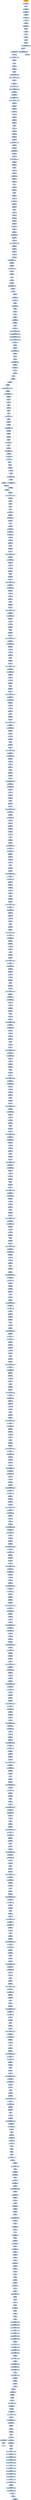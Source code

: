 digraph G {
node[shape=rectangle,style=filled,fillcolor=lightsteelblue,color=lightsteelblue]
bgcolor="transparent"
a0x006e7875call_0x006e789b[label="start\ncall 0x006e789b",color="lightgrey",fillcolor="orange"];
a0x006e789bleal_0x4esp__esp[label="0x006e789b\nleal 0x4(%esp), %esp"];
a0x006e789fpusha_[label="0x006e789f\npusha "];
a0x006e78a0movl_fs_0x30_eax[label="0x006e78a0\nmovl %fs:0x30, %eax"];
a0x006e78a7movl_0xceax__eax[label="0x006e78a7\nmovl 0xc(%eax), %eax"];
a0x006e78aajmp_0x006e7855[label="0x006e78aa\njmp 0x006e7855"];
a0x006e7855movl_0x1ceax__eax[label="0x006e7855\nmovl 0x1c(%eax), %eax"];
a0x006e7858movl_eax__eax[label="0x006e7858\nmovl (%eax), %eax"];
a0x006e785ajmp_0x006e79d4[label="0x006e785a\njmp 0x006e79d4"];
a0x006e79d4movl_0x8eax__eax[label="0x006e79d4\nmovl 0x8(%eax), %eax"];
a0x006e79d7pushl_eax[label="0x006e79d7\npushl %eax"];
a0x006e79d8jmp_0x006e510d[label="0x006e79d8\njmp 0x006e510d"];
a0x006e510dcall_0x006e5112[label="0x006e510d\ncall 0x006e5112"];
a0x006e5112jmp_0x006e7970[label="0x006e5112\njmp 0x006e7970"];
a0x006e7970popl_eax[label="0x006e7970\npopl %eax"];
a0x006e7971xorw_ax_ax[label="0x006e7971\nxorw %ax, %ax"];
a0x006e7974cmpw_0x5a4dUINT16_eax_[label="0x006e7974\ncmpw $0x5a4d<UINT16>, (%eax)"];
a0x006e7979je_0x006e7916[label="0x006e7979\nje 0x006e7916"];
a0x006e797bsubl_0x10000UINT32_eax[label="0x006e797b\nsubl $0x10000<UINT32>, %eax"];
a0x006e7981jmp_0x006e7974[label="0x006e7981\njmp 0x006e7974"];
a0x006e7916movzwl_0x3ceax__ebx[label="0x006e7916\nmovzwl 0x3c(%eax), %ebx"];
a0x006e791aaddl_eax_ebx[label="0x006e791a\naddl %eax, %ebx"];
a0x006e791ccmpw_0x4550UINT16_ebx_[label="0x006e791c\ncmpw $0x4550<UINT16>, (%ebx)"];
a0x006e7921je_0x006e553a[label="0x006e7921\nje 0x006e553a"];
a0x006e553apushl_eax[label="0x006e553a\npushl %eax"];
a0x006e553bjmp_0x006e4f90[label="0x006e553b\njmp 0x006e4f90"];
a0x006e4f90call_0x006e4f95[label="0x006e4f90\ncall 0x006e4f95"];
a0x006e4f95popl_eax[label="0x006e4f95\npopl %eax"];
a0x006e4f96subl_0x6e4f95UINT32_eax[label="0x006e4f96\nsubl $0x6e4f95<UINT32>, %eax"];
a0x006e4f9ccmpl_0x0UINT8_0x63abbdeax_[label="0x006e4f9c\ncmpl $0x0<UINT8>, 0x63abbd(%eax)"];
a0x006e4fa3je_0x006e50e1[label="0x006e4fa3\nje 0x006e50e1"];
a0x006e50e1incl_0x63abbdeax_[label="0x006e50e1\nincl 0x63abbd(%eax)"];
a0x006e50e7pushl_0x85109c81UINT32[label="0x006e50e7\npushl $0x85109c81<UINT32>"];
a0x006e50ecaddl_0x7b524032UINT32_esp_[label="0x006e50ec\naddl $0x7b524032<UINT32>, (%esp)"];
a0x006e50f3pushl_0x0UINT8[label="0x006e50f3\npushl $0x0<UINT8>"];
a0x006e50f5pushl_0x0UINT8[label="0x006e50f5\npushl $0x0<UINT8>"];
a0x006e50f7pushl_0xbd4b93e0UINT32[label="0x006e50f7\npushl $0xbd4b93e0<UINT32>"];
a0x006e50fcaddl_0x4317438bUINT32_esp_[label="0x006e50fc\naddl $0x4317438b<UINT32>, (%esp)"];
a0x006e5103call_0x0064815a[label="0x006e5103\ncall 0x0064815a"];
a0x0064815acall_0x00647c82[label="0x0064815a\ncall 0x00647c82"];
a0x00647c82jmp_0x00647c9e[label="0x00647c82\njmp 0x00647c9e"];
a0x00647c9eleal_0x4esp__esp[label="0x00647c9e\nleal 0x4(%esp), %esp"];
a0x00647ca2jmp_0x0069d0ba[label="0x00647ca2\njmp 0x0069d0ba"];
a0x0069d0bajmp_0x00647cba[label="0x0069d0ba\njmp 0x00647cba"];
a0x00647cbajmp_0x00647cd6[label="0x00647cba\njmp 0x00647cd6"];
a0x00647cd6jmp_0x00647cf2[label="0x00647cd6\njmp 0x00647cf2"];
a0x00647cf2pushl_ebp[label="0x00647cf2\npushl %ebp"];
a0x00647cf3jmp_0x00647d0e[label="0x00647cf3\njmp 0x00647d0e"];
a0x00647d0ejmp_0x00647d2a[label="0x00647d0e\njmp 0x00647d2a"];
a0x00647d2amovl_esp_ebp[label="0x00647d2a\nmovl %esp, %ebp"];
a0x00647d2cjmp_0x00647d46[label="0x00647d2c\njmp 0x00647d46"];
a0x00647d46jmp_0x00647d62[label="0x00647d46\njmp 0x00647d62"];
a0x00647d62andl_0xfffffff8UINT8_esp[label="0x00647d62\nandl $0xfffffff8<UINT8>, %esp"];
a0x00647d65jmp_0x00647d7e[label="0x00647d65\njmp 0x00647d7e"];
a0x00647d7ejmp_0x00647d9a[label="0x00647d7e\njmp 0x00647d9a"];
a0x00647d9amovl_0x18ebp__eax[label="0x00647d9a\nmovl 0x18(%ebp), %eax"];
a0x00647d9djmp_0x00647db6[label="0x00647d9d\njmp 0x00647db6"];
a0x00647db6jmp_0x00647dd2[label="0x00647db6\njmp 0x00647dd2"];
a0x00647dd2subl_0x17cUINT32_esp[label="0x00647dd2\nsubl $0x17c<UINT32>, %esp"];
a0x00647dd8jmp_0x00647dee[label="0x00647dd8\njmp 0x00647dee"];
a0x00647deejmp_0x00647e0a[label="0x00647dee\njmp 0x00647e0a"];
a0x00647e0apushl_ebx[label="0x00647e0a\npushl %ebx"];
a0x00647e0bjmp_0x00647e26[label="0x00647e0b\njmp 0x00647e26"];
a0x00647e26jmp_0x00647e42[label="0x00647e26\njmp 0x00647e42"];
a0x00647e42movl_0x8ebp__ebx[label="0x00647e42\nmovl 0x8(%ebp), %ebx"];
a0x00647e45jmp_0x00647e5e[label="0x00647e45\njmp 0x00647e5e"];
a0x00647e5ejmp_0x00647e7a[label="0x00647e5e\njmp 0x00647e7a"];
a0x00647e7apushl_esi[label="0x00647e7a\npushl %esi"];
a0x00647e7bjmp_0x00647e96[label="0x00647e7b\njmp 0x00647e96"];
a0x00647e96jmp_0x00647eb2[label="0x00647e96\njmp 0x00647eb2"];
a0x00647eb2pushl_edi[label="0x00647eb2\npushl %edi"];
a0x00647eb3jmp_0x00647ece[label="0x00647eb3\njmp 0x00647ece"];
a0x00647ecejmp_0x00647eea[label="0x00647ece\njmp 0x00647eea"];
a0x00647eeapushl_0x10UINT8[label="0x00647eea\npushl $0x10<UINT8>"];
a0x00647eecjmp_0x00647f06[label="0x00647eec\njmp 0x00647f06"];
a0x00647f06jmp_0x00647f22[label="0x00647f06\njmp 0x00647f22"];
a0x00647f22popl_ecx[label="0x00647f22\npopl %ecx"];
a0x00647f23jmp_0x00647f3e[label="0x00647f23\njmp 0x00647f3e"];
a0x00647f3ejmp_0x00647f5a[label="0x00647f3e\njmp 0x00647f5a"];
a0x00647f5amovl_ebx_esi[label="0x00647f5a\nmovl %ebx, %esi"];
a0x00647f5cjmp_0x00647f76[label="0x00647f5c\njmp 0x00647f76"];
a0x00647f76jmp_0x00647f92[label="0x00647f76\njmp 0x00647f92"];
a0x00647f92leal_0x40esp__edi[label="0x00647f92\nleal 0x40(%esp), %edi"];
a0x00647f96jmp_0x00647fae[label="0x00647f96\njmp 0x00647fae"];
a0x00647faejmp_0x00647fca[label="0x00647fae\njmp 0x00647fca"];
a0x00647fcamovl_eax_0x0064f21c[label="0x00647fca\nmovl %eax, 0x0064f21c"];
a0x00647fd0jmp_0x00647fe6[label="0x00647fd0\njmp 0x00647fe6"];
a0x00647fe6jmp_0x00648002[label="0x00647fe6\njmp 0x00648002"];
a0x00648002repz_movsl_ds_esi__es_edi_[label="0x00648002\nrepz movsl %ds:(%esi), %es:(%edi)"];
a0x00648004jmp_0x0064801e[label="0x00648004\njmp 0x0064801e"];
a0x0064801ejmp_0x0064803a[label="0x0064801e\njmp 0x0064803a"];
a0x0064803axorl_eax_eax[label="0x0064803a\nxorl %eax, %eax"];
a0x0064803cjmp_0x00648056[label="0x0064803c\njmp 0x00648056"];
a0x00648056jmp_0x00648072[label="0x00648056\njmp 0x00648072"];
a0x00648072movb_0x40eaxebx__cl[label="0x00648072\nmovb 0x40(%eax,%ebx), %cl"];
a0x00648076jmp_0x0064808e[label="0x00648076\njmp 0x0064808e"];
a0x0064808ejmp_0x006480aa[label="0x0064808e\njmp 0x006480aa"];
a0x006480aasubb_cl_0x40espeax_[label="0x006480aa\nsubb %cl, 0x40(%esp,%eax)"];
a0x006480aejmp_0x006480c6[label="0x006480ae\njmp 0x006480c6"];
a0x006480c6jmp_0x006480e2[label="0x006480c6\njmp 0x006480e2"];
a0x006480e2incl_eax[label="0x006480e2\nincl %eax"];
a0x006480e3jmp_0x006480fe[label="0x006480e3\njmp 0x006480fe"];
a0x006480fejmp_0x0064811a[label="0x006480fe\njmp 0x0064811a"];
a0x0064811acmpl_0x40UINT8_eax[label="0x0064811a\ncmpl $0x40<UINT8>, %eax"];
a0x0064811djmp_0x00648136[label="0x0064811d\njmp 0x00648136"];
a0x00648136jmp_0x0069eb45[label="0x00648136\njmp 0x0069eb45"];
a0x0069eb45jb_0x00648056[label="0x0069eb45\njb 0x00648056"];
a0x0069eb4bpushl_0x40UINT8[label="0x0069eb4b\npushl $0x40<UINT8>"];
a0x0069eb4dleal_0x44esp__eax[label="0x0069eb4d\nleal 0x44(%esp), %eax"];
a0x0069eb51pushl_eax[label="0x0069eb51\npushl %eax"];
a0x0069eb52leal_0x1cesp__eax[label="0x0069eb52\nleal 0x1c(%esp), %eax"];
a0x0069eb56pushl_eax[label="0x0069eb56\npushl %eax"];
a0x0069eb57call_0x0067aa4b[label="0x0069eb57\ncall 0x0067aa4b"];
a0x0067aa4bjmp_0x00643b17[label="0x0067aa4b\njmp 0x00643b17"];
a0x00643b17call_0x0068d294[label="0x00643b17\ncall 0x0068d294"];
a0x0068d294leal_0x4esp__esp[label="0x0068d294\nleal 0x4(%esp), %esp"];
a0x0068d298jmp_0x0068d63a[label="0x0068d298\njmp 0x0068d63a"];
a0x0068d63apusha_[label="0x0068d63a\npusha "];
a0x0068d63bmovl_0x24esp__esi[label="0x0068d63b\nmovl 0x24(%esp), %esi"];
a0x0068d63fmovl_0x67452301UINT32_esi_[label="0x0068d63f\nmovl $0x67452301<UINT32>, (%esi)"];
a0x0068d645movl_0xefcdab89UINT32_0x4esi_[label="0x0068d645\nmovl $0xefcdab89<UINT32>, 0x4(%esi)"];
a0x0068d64cmovl_0x98badcfeUINT32_0x8esi_[label="0x0068d64c\nmovl $0x98badcfe<UINT32>, 0x8(%esi)"];
a0x0068d653movl_0x10325476UINT32_0xcesi_[label="0x0068d653\nmovl $0x10325476<UINT32>, 0xc(%esi)"];
a0x0068d65amovl_0x2cesp__eax[label="0x0068d65a\nmovl 0x2c(%esp), %eax"];
a0x0068d65epushl_eax[label="0x0068d65e\npushl %eax"];
a0x0068d65fxorl_edx_edx[label="0x0068d65f\nxorl %edx, %edx"];
a0x0068d661movl_0x40UINT32_ecx[label="0x0068d661\nmovl $0x40<UINT32>, %ecx"];
a0x0068d667divl_ecx_eax[label="0x0068d667\ndivl %ecx, %eax"];
a0x0068d669incl_eax[label="0x0068d669\nincl %eax"];
a0x0068d66apopl_edx[label="0x0068d66a\npopl %edx"];
a0x0068d66bsubl_0x40UINT8_esp[label="0x0068d66b\nsubl $0x40<UINT8>, %esp"];
a0x0068d66emovl_esp_ebx[label="0x0068d66e\nmovl %esp, %ebx"];
a0x0068d670movl_0x68esp__esi[label="0x0068d670\nmovl 0x68(%esp), %esi"];
a0x0068d674xchgl_eax_edx[label="0x0068d674\nxchgl %eax, %edx"];
a0x0068d675movl_ebx_edi[label="0x0068d675\nmovl %ebx, %edi"];
a0x0068d677decl_edx[label="0x0068d677\ndecl %edx"];
a0x0068d678jne_0x0068d30b[label="0x0068d678\njne 0x0068d30b"];
a0x0068d30btestl_eax_eax[label="0x0068d30b\ntestl %eax, %eax"];
a0x0068d30djs_0x0068d3ae[label="0x0068d30d\njs 0x0068d3ae"];
a0x0068d313cmpl_0x40UINT8_eax[label="0x0068d313\ncmpl $0x40<UINT8>, %eax"];
a0x0068d316jae_0x0068d3cc[label="0x0068d316\njae 0x0068d3cc"];
a0x0068d3ccmovl_0x40UINT32_ecx[label="0x0068d3cc\nmovl $0x40<UINT32>, %ecx"];
a0x0068d3d2jmp_0x0068d405[label="0x0068d3d2\njmp 0x0068d405"];
a0x0068d405movl_ebx_edi[label="0x0068d405\nmovl %ebx, %edi"];
a0x0068d407repz_movsb_ds_esi__es_edi_[label="0x0068d407\nrepz movsb %ds:(%esi), %es:(%edi)"];
a0x0068d409jmp_0x0068d3d6[label="0x0068d409\njmp 0x0068d3d6"];
a0x0068d3d6pushl_eax[label="0x0068d3d6\npushl %eax"];
a0x0068d3d7pushl_edx[label="0x0068d3d7\npushl %edx"];
a0x0068d3d8pushl_ebx[label="0x0068d3d8\npushl %ebx"];
a0x0068d3d9pushl_esi[label="0x0068d3d9\npushl %esi"];
a0x0068d3daleal_0x10esp__esi[label="0x0068d3da\nleal 0x10(%esp), %esi"];
a0x0068d3dejmp_0x0068d447[label="0x0068d3de\njmp 0x0068d447"];
a0x0068d447movl_0x74esp__edi[label="0x0068d447\nmovl 0x74(%esp), %edi"];
a0x0068d44bjmp_0x0068d532[label="0x0068d44b\njmp 0x0068d532"];
a0x0068d532pushl_edi[label="0x0068d532\npushl %edi"];
a0x0068d533movl_edi__eax[label="0x0068d533\nmovl (%edi), %eax"];
a0x0068d535movl_0x4edi__ebx[label="0x0068d535\nmovl 0x4(%edi), %ebx"];
a0x0068d538movl_0x8edi__ecx[label="0x0068d538\nmovl 0x8(%edi), %ecx"];
a0x0068d53bmovl_0xcedi__edx[label="0x0068d53b\nmovl 0xc(%edi), %edx"];
a0x0068d53emovl_ebx_edi[label="0x0068d53e\nmovl %ebx, %edi"];
a0x0068d540movl_ebx_ebp[label="0x0068d540\nmovl %ebx, %ebp"];
a0x0068d542andl_ecx_edi[label="0x0068d542\nandl %ecx, %edi"];
a0x0068d544notl_ebp[label="0x0068d544\nnotl %ebp"];
a0x0068d546andl_edx_ebp[label="0x0068d546\nandl %edx, %ebp"];
a0x0068d548orl_ebp_edi[label="0x0068d548\norl %ebp, %edi"];
a0x0068d54aleal__680876936eaxedi__eax[label="0x0068d54a\nleal -680876936(%eax,%edi), %eax"];
a0x0068d551addl_esi__eax[label="0x0068d551\naddl (%esi), %eax"];
a0x0068d553roll_0x7UINT8_eax[label="0x0068d553\nroll $0x7<UINT8>, %eax"];
a0x0068d556addl_ebx_eax[label="0x0068d556\naddl %ebx, %eax"];
a0x0068d558movl_eax_edi[label="0x0068d558\nmovl %eax, %edi"];
a0x0068d55amovl_eax_ebp[label="0x0068d55a\nmovl %eax, %ebp"];
a0x0068d55candl_ebx_edi[label="0x0068d55c\nandl %ebx, %edi"];
a0x0068d55enotl_ebp[label="0x0068d55e\nnotl %ebp"];
a0x0068d560andl_ecx_ebp[label="0x0068d560\nandl %ecx, %ebp"];
a0x0068d562orl_ebp_edi[label="0x0068d562\norl %ebp, %edi"];
a0x0068d564leal__389564586edxedi__edx[label="0x0068d564\nleal -389564586(%edx,%edi), %edx"];
a0x0068d56baddl_0x4esi__edx[label="0x0068d56b\naddl 0x4(%esi), %edx"];
a0x0068d56eroll_0xcUINT8_edx[label="0x0068d56e\nroll $0xc<UINT8>, %edx"];
a0x0068d571addl_eax_edx[label="0x0068d571\naddl %eax, %edx"];
a0x0068d573movl_edx_edi[label="0x0068d573\nmovl %edx, %edi"];
a0x0068d575movl_edx_ebp[label="0x0068d575\nmovl %edx, %ebp"];
a0x0068d577andl_eax_edi[label="0x0068d577\nandl %eax, %edi"];
a0x0068d579notl_ebp[label="0x0068d579\nnotl %ebp"];
a0x0068d57bandl_ebx_ebp[label="0x0068d57b\nandl %ebx, %ebp"];
a0x0068d57dorl_ebp_edi[label="0x0068d57d\norl %ebp, %edi"];
a0x0068d57fleal_0x242070dbecxedi__ecx[label="0x0068d57f\nleal 0x242070db(%ecx,%edi), %ecx"];
a0x0068d586addl_0x8esi__ecx[label="0x0068d586\naddl 0x8(%esi), %ecx"];
a0x0068d589roll_0x11UINT8_ecx[label="0x0068d589\nroll $0x11<UINT8>, %ecx"];
a0x0068d58caddl_edx_ecx[label="0x0068d58c\naddl %edx, %ecx"];
a0x0068d58emovl_ecx_edi[label="0x0068d58e\nmovl %ecx, %edi"];
a0x0068d590movl_ecx_ebp[label="0x0068d590\nmovl %ecx, %ebp"];
a0x0068d592andl_edx_edi[label="0x0068d592\nandl %edx, %edi"];
a0x0068d594notl_ebp[label="0x0068d594\nnotl %ebp"];
a0x0068d596andl_eax_ebp[label="0x0068d596\nandl %eax, %ebp"];
a0x0068d598orl_ebp_edi[label="0x0068d598\norl %ebp, %edi"];
a0x0068d59aleal__1044525330ebxedi__ebx[label="0x0068d59a\nleal -1044525330(%ebx,%edi), %ebx"];
a0x0068d5a1addl_0xcesi__ebx[label="0x0068d5a1\naddl 0xc(%esi), %ebx"];
a0x0068d5a4roll_0x16UINT8_ebx[label="0x0068d5a4\nroll $0x16<UINT8>, %ebx"];
a0x0068d5a7addl_ecx_ebx[label="0x0068d5a7\naddl %ecx, %ebx"];
a0x0068d5a9movl_ebx_edi[label="0x0068d5a9\nmovl %ebx, %edi"];
a0x0068d5abmovl_ebx_ebp[label="0x0068d5ab\nmovl %ebx, %ebp"];
a0x0068d5adandl_ecx_edi[label="0x0068d5ad\nandl %ecx, %edi"];
a0x0068d5afnotl_ebp[label="0x0068d5af\nnotl %ebp"];
a0x0068d5b1andl_edx_ebp[label="0x0068d5b1\nandl %edx, %ebp"];
a0x0068d5b3orl_ebp_edi[label="0x0068d5b3\norl %ebp, %edi"];
a0x0068d5b5leal__176418897eaxedi__eax[label="0x0068d5b5\nleal -176418897(%eax,%edi), %eax"];
a0x0068d5bcaddl_0x10esi__eax[label="0x0068d5bc\naddl 0x10(%esi), %eax"];
a0x0068d5bfroll_0x7UINT8_eax[label="0x0068d5bf\nroll $0x7<UINT8>, %eax"];
a0x0068d5c2addl_ebx_eax[label="0x0068d5c2\naddl %ebx, %eax"];
a0x0068d5c4movl_eax_edi[label="0x0068d5c4\nmovl %eax, %edi"];
a0x0068d5c6movl_eax_ebp[label="0x0068d5c6\nmovl %eax, %ebp"];
a0x0068d5c8andl_ebx_edi[label="0x0068d5c8\nandl %ebx, %edi"];
a0x0068d5canotl_ebp[label="0x0068d5ca\nnotl %ebp"];
a0x0068d5ccandl_ecx_ebp[label="0x0068d5cc\nandl %ecx, %ebp"];
a0x0068d5ceorl_ebp_edi[label="0x0068d5ce\norl %ebp, %edi"];
a0x0068d5d0leal_0x4787c62aedxedi__edx[label="0x0068d5d0\nleal 0x4787c62a(%edx,%edi), %edx"];
a0x0068d5d7addl_0x14esi__edx[label="0x0068d5d7\naddl 0x14(%esi), %edx"];
a0x0068d5daroll_0xcUINT8_edx[label="0x0068d5da\nroll $0xc<UINT8>, %edx"];
a0x0068d5ddaddl_eax_edx[label="0x0068d5dd\naddl %eax, %edx"];
a0x0068d5dfmovl_edx_edi[label="0x0068d5df\nmovl %edx, %edi"];
a0x0068d5e1movl_edx_ebp[label="0x0068d5e1\nmovl %edx, %ebp"];
a0x0068d5e3andl_eax_edi[label="0x0068d5e3\nandl %eax, %edi"];
a0x0068d5e5notl_ebp[label="0x0068d5e5\nnotl %ebp"];
a0x0068d5e7andl_ebx_ebp[label="0x0068d5e7\nandl %ebx, %ebp"];
a0x0068d5e9orl_ebp_edi[label="0x0068d5e9\norl %ebp, %edi"];
a0x0068d5ebleal__1473231341ecxedi__ecx[label="0x0068d5eb\nleal -1473231341(%ecx,%edi), %ecx"];
a0x0068d5f2addl_0x18esi__ecx[label="0x0068d5f2\naddl 0x18(%esi), %ecx"];
a0x0068d5f5roll_0x11UINT8_ecx[label="0x0068d5f5\nroll $0x11<UINT8>, %ecx"];
a0x0068d5f8addl_edx_ecx[label="0x0068d5f8\naddl %edx, %ecx"];
a0x0068d5famovl_ecx_edi[label="0x0068d5fa\nmovl %ecx, %edi"];
a0x0068d5fcmovl_ecx_ebp[label="0x0068d5fc\nmovl %ecx, %ebp"];
a0x0068d5feandl_edx_edi[label="0x0068d5fe\nandl %edx, %edi"];
a0x0068d600notl_ebp[label="0x0068d600\nnotl %ebp"];
a0x0068d602andl_eax_ebp[label="0x0068d602\nandl %eax, %ebp"];
a0x0068d604orl_ebp_edi[label="0x0068d604\norl %ebp, %edi"];
a0x0068d606leal__45705983ebxedi__ebx[label="0x0068d606\nleal -45705983(%ebx,%edi), %ebx"];
a0x0068d60daddl_0x1cesi__ebx[label="0x0068d60d\naddl 0x1c(%esi), %ebx"];
a0x0068d610roll_0x16UINT8_ebx[label="0x0068d610\nroll $0x16<UINT8>, %ebx"];
a0x0068d613addl_ecx_ebx[label="0x0068d613\naddl %ecx, %ebx"];
a0x0068d615movl_ebx_edi[label="0x0068d615\nmovl %ebx, %edi"];
a0x0068d617movl_ebx_ebp[label="0x0068d617\nmovl %ebx, %ebp"];
a0x0068d619andl_ecx_edi[label="0x0068d619\nandl %ecx, %edi"];
a0x0068d61bnotl_ebp[label="0x0068d61b\nnotl %ebp"];
a0x0068d61dandl_edx_ebp[label="0x0068d61d\nandl %edx, %ebp"];
a0x0068d61fjmp_0x0068d4f0[label="0x0068d61f\njmp 0x0068d4f0"];
a0x0068d4f0orl_ebp_edi[label="0x0068d4f0\norl %ebp, %edi"];
a0x0068d4f2leal_0x698098d8eaxedi__eax[label="0x0068d4f2\nleal 0x698098d8(%eax,%edi), %eax"];
a0x0068d4f9addl_0x20esi__eax[label="0x0068d4f9\naddl 0x20(%esi), %eax"];
a0x0068d4fcroll_0x7UINT8_eax[label="0x0068d4fc\nroll $0x7<UINT8>, %eax"];
a0x0068d4ffaddl_ebx_eax[label="0x0068d4ff\naddl %ebx, %eax"];
a0x0068d501movl_eax_edi[label="0x0068d501\nmovl %eax, %edi"];
a0x0068d503movl_eax_ebp[label="0x0068d503\nmovl %eax, %ebp"];
a0x0068d505andl_ebx_edi[label="0x0068d505\nandl %ebx, %edi"];
a0x0068d507notl_ebp[label="0x0068d507\nnotl %ebp"];
a0x0068d509andl_ecx_ebp[label="0x0068d509\nandl %ecx, %ebp"];
a0x0068d50borl_ebp_edi[label="0x0068d50b\norl %ebp, %edi"];
a0x0068d50dleal__1958414417edxedi__edx[label="0x0068d50d\nleal -1958414417(%edx,%edi), %edx"];
a0x0068d514addl_0x24esi__edx[label="0x0068d514\naddl 0x24(%esi), %edx"];
a0x0068d517jmp_0x0068d4d3[label="0x0068d517\njmp 0x0068d4d3"];
a0x0068d4d3roll_0xcUINT8_edx[label="0x0068d4d3\nroll $0xc<UINT8>, %edx"];
a0x0068d4d6jmp_0x0068d4b2[label="0x0068d4d6\njmp 0x0068d4b2"];
a0x0068d4b2addl_eax_edx[label="0x0068d4b2\naddl %eax, %edx"];
a0x0068d4b4movl_edx_edi[label="0x0068d4b4\nmovl %edx, %edi"];
a0x0068d4b6movl_edx_ebp[label="0x0068d4b6\nmovl %edx, %ebp"];
a0x0068d4b8jmp_0x0068d724[label="0x0068d4b8\njmp 0x0068d724"];
a0x0068d724andl_eax_edi[label="0x0068d724\nandl %eax, %edi"];
a0x0068d726notl_ebp[label="0x0068d726\nnotl %ebp"];
a0x0068d728andl_ebx_ebp[label="0x0068d728\nandl %ebx, %ebp"];
a0x0068d72aorl_ebp_edi[label="0x0068d72a\norl %ebp, %edi"];
a0x0068d72cleal__42063ecxedi__ecx[label="0x0068d72c\nleal -42063(%ecx,%edi), %ecx"];
a0x0068d733addl_0x28esi__ecx[label="0x0068d733\naddl 0x28(%esi), %ecx"];
a0x0068d736roll_0x11UINT8_ecx[label="0x0068d736\nroll $0x11<UINT8>, %ecx"];
a0x0068d739addl_edx_ecx[label="0x0068d739\naddl %edx, %ecx"];
a0x0068d73bmovl_ecx_edi[label="0x0068d73b\nmovl %ecx, %edi"];
a0x0068d73dmovl_ecx_ebp[label="0x0068d73d\nmovl %ecx, %ebp"];
a0x0068d73fandl_edx_edi[label="0x0068d73f\nandl %edx, %edi"];
a0x0068d741notl_ebp[label="0x0068d741\nnotl %ebp"];
a0x0068d743andl_eax_ebp[label="0x0068d743\nandl %eax, %ebp"];
a0x0068d745orl_ebp_edi[label="0x0068d745\norl %ebp, %edi"];
a0x0068d747leal__1990404162ebxedi__ebx[label="0x0068d747\nleal -1990404162(%ebx,%edi), %ebx"];
a0x0068d74eaddl_0x2cesi__ebx[label="0x0068d74e\naddl 0x2c(%esi), %ebx"];
a0x0068d751roll_0x16UINT8_ebx[label="0x0068d751\nroll $0x16<UINT8>, %ebx"];
a0x0068d754addl_ecx_ebx[label="0x0068d754\naddl %ecx, %ebx"];
a0x0068d756movl_ebx_edi[label="0x0068d756\nmovl %ebx, %edi"];
a0x0068d758movl_ebx_ebp[label="0x0068d758\nmovl %ebx, %ebp"];
a0x0068d75aandl_ecx_edi[label="0x0068d75a\nandl %ecx, %edi"];
a0x0068d75cjmp_0x0068d6c2[label="0x0068d75c\njmp 0x0068d6c2"];
a0x0068d6c2notl_ebp[label="0x0068d6c2\nnotl %ebp"];
a0x0068d6c4andl_edx_ebp[label="0x0068d6c4\nandl %edx, %ebp"];
a0x0068d6c6orl_ebp_edi[label="0x0068d6c6\norl %ebp, %edi"];
a0x0068d6c8leal_0x6b901122eaxedi__eax[label="0x0068d6c8\nleal 0x6b901122(%eax,%edi), %eax"];
a0x0068d6cfaddl_0x30esi__eax[label="0x0068d6cf\naddl 0x30(%esi), %eax"];
a0x0068d6d2roll_0x7UINT8_eax[label="0x0068d6d2\nroll $0x7<UINT8>, %eax"];
a0x0068d6d5addl_ebx_eax[label="0x0068d6d5\naddl %ebx, %eax"];
a0x0068d6d7movl_eax_edi[label="0x0068d6d7\nmovl %eax, %edi"];
a0x0068d6d9movl_eax_ebp[label="0x0068d6d9\nmovl %eax, %ebp"];
a0x0068d6dbandl_ebx_edi[label="0x0068d6db\nandl %ebx, %edi"];
a0x0068d6ddnotl_ebp[label="0x0068d6dd\nnotl %ebp"];
a0x0068d6dfandl_ecx_ebp[label="0x0068d6df\nandl %ecx, %ebp"];
a0x0068d6e1orl_ebp_edi[label="0x0068d6e1\norl %ebp, %edi"];
a0x0068d6e3leal__40341101edxedi__edx[label="0x0068d6e3\nleal -40341101(%edx,%edi), %edx"];
a0x0068d6eaaddl_0x34esi__edx[label="0x0068d6ea\naddl 0x34(%esi), %edx"];
a0x0068d6edroll_0xcUINT8_edx[label="0x0068d6ed\nroll $0xc<UINT8>, %edx"];
a0x0068d6f0addl_eax_edx[label="0x0068d6f0\naddl %eax, %edx"];
a0x0068d6f2movl_edx_edi[label="0x0068d6f2\nmovl %edx, %edi"];
a0x0068d6f4movl_edx_ebp[label="0x0068d6f4\nmovl %edx, %ebp"];
a0x0068d6f6andl_eax_edi[label="0x0068d6f6\nandl %eax, %edi"];
a0x0068d6f8notl_ebp[label="0x0068d6f8\nnotl %ebp"];
a0x0068d6faandl_ebx_ebp[label="0x0068d6fa\nandl %ebx, %ebp"];
a0x0068d6fcorl_ebp_edi[label="0x0068d6fc\norl %ebp, %edi"];
a0x0068d6feleal__1502002290ecxedi__ecx[label="0x0068d6fe\nleal -1502002290(%ecx,%edi), %ecx"];
a0x0068d705addl_0x38esi__ecx[label="0x0068d705\naddl 0x38(%esi), %ecx"];
a0x0068d708roll_0x11UINT8_ecx[label="0x0068d708\nroll $0x11<UINT8>, %ecx"];
a0x0068d70bjmp_0x0068d692[label="0x0068d70b\njmp 0x0068d692"];
a0x0068d692addl_edx_ecx[label="0x0068d692\naddl %edx, %ecx"];
a0x0068d694movl_ecx_edi[label="0x0068d694\nmovl %ecx, %edi"];
a0x0068d696movl_ecx_ebp[label="0x0068d696\nmovl %ecx, %ebp"];
a0x0068d698andl_edx_edi[label="0x0068d698\nandl %edx, %edi"];
a0x0068d69anotl_ebp[label="0x0068d69a\nnotl %ebp"];
a0x0068d69candl_eax_ebp[label="0x0068d69c\nandl %eax, %ebp"];
a0x0068d69eorl_ebp_edi[label="0x0068d69e\norl %ebp, %edi"];
a0x0068d6a0leal_0x49b40821ebxedi__ebx[label="0x0068d6a0\nleal 0x49b40821(%ebx,%edi), %ebx"];
a0x0068d6a7jmp_0x0068d7c7[label="0x0068d6a7\njmp 0x0068d7c7"];
a0x0068d7c7addl_0x3cesi__ebx[label="0x0068d7c7\naddl 0x3c(%esi), %ebx"];
a0x0068d7caroll_0x16UINT8_ebx[label="0x0068d7ca\nroll $0x16<UINT8>, %ebx"];
a0x0068d7cdaddl_ecx_ebx[label="0x0068d7cd\naddl %ecx, %ebx"];
a0x0068d7cfmovl_edx_edi[label="0x0068d7cf\nmovl %edx, %edi"];
a0x0068d7d1movl_edx_ebp[label="0x0068d7d1\nmovl %edx, %ebp"];
a0x0068d7d3andl_ebx_edi[label="0x0068d7d3\nandl %ebx, %edi"];
a0x0068d7d5notl_ebp[label="0x0068d7d5\nnotl %ebp"];
a0x0068d7d7andl_ecx_ebp[label="0x0068d7d7\nandl %ecx, %ebp"];
a0x0068d7d9orl_ebp_edi[label="0x0068d7d9\norl %ebp, %edi"];
a0x0068d7dbleal__165796510eaxedi__eax[label="0x0068d7db\nleal -165796510(%eax,%edi), %eax"];
a0x0068d7e2addl_0x4esi__eax[label="0x0068d7e2\naddl 0x4(%esi), %eax"];
a0x0068d7e5roll_0x5UINT8_eax[label="0x0068d7e5\nroll $0x5<UINT8>, %eax"];
a0x0068d7e8addl_ebx_eax[label="0x0068d7e8\naddl %ebx, %eax"];
a0x0068d7eamovl_ecx_edi[label="0x0068d7ea\nmovl %ecx, %edi"];
a0x0068d7ecmovl_ecx_ebp[label="0x0068d7ec\nmovl %ecx, %ebp"];
a0x0068d7eeandl_eax_edi[label="0x0068d7ee\nandl %eax, %edi"];
a0x0068d7f0notl_ebp[label="0x0068d7f0\nnotl %ebp"];
a0x0068d7f2andl_ebx_ebp[label="0x0068d7f2\nandl %ebx, %ebp"];
a0x0068d7f4orl_ebp_edi[label="0x0068d7f4\norl %ebp, %edi"];
a0x0068d7f6leal__1069501632edxedi__edx[label="0x0068d7f6\nleal -1069501632(%edx,%edi), %edx"];
a0x0068d7fdaddl_0x18esi__edx[label="0x0068d7fd\naddl 0x18(%esi), %edx"];
a0x0068d800roll_0x9UINT8_edx[label="0x0068d800\nroll $0x9<UINT8>, %edx"];
a0x0068d803addl_eax_edx[label="0x0068d803\naddl %eax, %edx"];
a0x0068d805movl_ebx_edi[label="0x0068d805\nmovl %ebx, %edi"];
a0x0068d807movl_ebx_ebp[label="0x0068d807\nmovl %ebx, %ebp"];
a0x0068d809andl_edx_edi[label="0x0068d809\nandl %edx, %edi"];
a0x0068d80bnotl_ebp[label="0x0068d80b\nnotl %ebp"];
a0x0068d80dandl_eax_ebp[label="0x0068d80d\nandl %eax, %ebp"];
a0x0068d80forl_ebp_edi[label="0x0068d80f\norl %ebp, %edi"];
a0x0068d811leal_0x265e5a51ecxedi__ecx[label="0x0068d811\nleal 0x265e5a51(%ecx,%edi), %ecx"];
a0x0068d818addl_0x2cesi__ecx[label="0x0068d818\naddl 0x2c(%esi), %ecx"];
a0x0068d81broll_0xeUINT8_ecx[label="0x0068d81b\nroll $0xe<UINT8>, %ecx"];
a0x0068d81eaddl_edx_ecx[label="0x0068d81e\naddl %edx, %ecx"];
a0x0068d820movl_eax_edi[label="0x0068d820\nmovl %eax, %edi"];
a0x0068d822movl_eax_ebp[label="0x0068d822\nmovl %eax, %ebp"];
a0x0068d824andl_ecx_edi[label="0x0068d824\nandl %ecx, %edi"];
a0x0068d826notl_ebp[label="0x0068d826\nnotl %ebp"];
a0x0068d828andl_edx_ebp[label="0x0068d828\nandl %edx, %ebp"];
a0x0068d82aorl_ebp_edi[label="0x0068d82a\norl %ebp, %edi"];
a0x0068d82cleal__373897302ebxedi__ebx[label="0x0068d82c\nleal -373897302(%ebx,%edi), %ebx"];
a0x0068d833addl_esi__ebx[label="0x0068d833\naddl (%esi), %ebx"];
a0x0068d835roll_0x14UINT8_ebx[label="0x0068d835\nroll $0x14<UINT8>, %ebx"];
a0x0068d838addl_ecx_ebx[label="0x0068d838\naddl %ecx, %ebx"];
a0x0068d83amovl_edx_edi[label="0x0068d83a\nmovl %edx, %edi"];
a0x0068d83cmovl_edx_ebp[label="0x0068d83c\nmovl %edx, %ebp"];
a0x0068d83eandl_ebx_edi[label="0x0068d83e\nandl %ebx, %edi"];
a0x0068d840notl_ebp[label="0x0068d840\nnotl %ebp"];
a0x0068d842andl_ecx_ebp[label="0x0068d842\nandl %ecx, %ebp"];
a0x0068d844orl_ebp_edi[label="0x0068d844\norl %ebp, %edi"];
a0x0068d846leal__701558691eaxedi__eax[label="0x0068d846\nleal -701558691(%eax,%edi), %eax"];
a0x0068d84daddl_0x14esi__eax[label="0x0068d84d\naddl 0x14(%esi), %eax"];
a0x0068d850roll_0x5UINT8_eax[label="0x0068d850\nroll $0x5<UINT8>, %eax"];
a0x0068d853addl_ebx_eax[label="0x0068d853\naddl %ebx, %eax"];
a0x0068d855movl_ecx_edi[label="0x0068d855\nmovl %ecx, %edi"];
a0x0068d857movl_ecx_ebp[label="0x0068d857\nmovl %ecx, %ebp"];
a0x0068d859andl_eax_edi[label="0x0068d859\nandl %eax, %edi"];
a0x0068d85bnotl_ebp[label="0x0068d85b\nnotl %ebp"];
a0x0068d85dandl_ebx_ebp[label="0x0068d85d\nandl %ebx, %ebp"];
a0x0068d85forl_ebp_edi[label="0x0068d85f\norl %ebp, %edi"];
a0x0068d861leal_0x2441453edxedi__edx[label="0x0068d861\nleal 0x2441453(%edx,%edi), %edx"];
a0x0068d868addl_0x28esi__edx[label="0x0068d868\naddl 0x28(%esi), %edx"];
a0x0068d86broll_0x9UINT8_edx[label="0x0068d86b\nroll $0x9<UINT8>, %edx"];
a0x0068d86eaddl_eax_edx[label="0x0068d86e\naddl %eax, %edx"];
a0x0068d870movl_ebx_edi[label="0x0068d870\nmovl %ebx, %edi"];
a0x0068d872movl_ebx_ebp[label="0x0068d872\nmovl %ebx, %ebp"];
a0x0068d874andl_edx_edi[label="0x0068d874\nandl %edx, %edi"];
a0x0068d876notl_ebp[label="0x0068d876\nnotl %ebp"];
a0x0068d878andl_eax_ebp[label="0x0068d878\nandl %eax, %ebp"];
a0x0068d87aorl_ebp_edi[label="0x0068d87a\norl %ebp, %edi"];
a0x0068d87cleal__660478335ecxedi__ecx[label="0x0068d87c\nleal -660478335(%ecx,%edi), %ecx"];
a0x0068d883addl_0x3cesi__ecx[label="0x0068d883\naddl 0x3c(%esi), %ecx"];
a0x0068d886roll_0xeUINT8_ecx[label="0x0068d886\nroll $0xe<UINT8>, %ecx"];
a0x0068d889addl_edx_ecx[label="0x0068d889\naddl %edx, %ecx"];
a0x0068d88bmovl_eax_edi[label="0x0068d88b\nmovl %eax, %edi"];
a0x0068d88dmovl_eax_ebp[label="0x0068d88d\nmovl %eax, %ebp"];
a0x0068d88fandl_ecx_edi[label="0x0068d88f\nandl %ecx, %edi"];
a0x0068d891notl_ebp[label="0x0068d891\nnotl %ebp"];
a0x0068d893andl_edx_ebp[label="0x0068d893\nandl %edx, %ebp"];
a0x0068d895orl_ebp_edi[label="0x0068d895\norl %ebp, %edi"];
a0x0068d897leal__405537848ebxedi__ebx[label="0x0068d897\nleal -405537848(%ebx,%edi), %ebx"];
a0x0068d89eaddl_0x10esi__ebx[label="0x0068d89e\naddl 0x10(%esi), %ebx"];
a0x0068d8a1roll_0x14UINT8_ebx[label="0x0068d8a1\nroll $0x14<UINT8>, %ebx"];
a0x0068d8a4addl_ecx_ebx[label="0x0068d8a4\naddl %ecx, %ebx"];
a0x0068d8a6movl_edx_edi[label="0x0068d8a6\nmovl %edx, %edi"];
a0x0068d8a8movl_edx_ebp[label="0x0068d8a8\nmovl %edx, %ebp"];
a0x0068d8aaandl_ebx_edi[label="0x0068d8aa\nandl %ebx, %edi"];
a0x0068d8acnotl_ebp[label="0x0068d8ac\nnotl %ebp"];
a0x0068d8aeandl_ecx_ebp[label="0x0068d8ae\nandl %ecx, %ebp"];
a0x0068d8b0orl_ebp_edi[label="0x0068d8b0\norl %ebp, %edi"];
a0x0068d8b2leal_0x21e1cde6eaxedi__eax[label="0x0068d8b2\nleal 0x21e1cde6(%eax,%edi), %eax"];
a0x0068d8b9addl_0x24esi__eax[label="0x0068d8b9\naddl 0x24(%esi), %eax"];
a0x0068d8bcroll_0x5UINT8_eax[label="0x0068d8bc\nroll $0x5<UINT8>, %eax"];
a0x0068d8bfaddl_ebx_eax[label="0x0068d8bf\naddl %ebx, %eax"];
a0x0068d8c1movl_ecx_edi[label="0x0068d8c1\nmovl %ecx, %edi"];
a0x0068d8c3movl_ecx_ebp[label="0x0068d8c3\nmovl %ecx, %ebp"];
a0x0068d8c5andl_eax_edi[label="0x0068d8c5\nandl %eax, %edi"];
a0x0068d8c7notl_ebp[label="0x0068d8c7\nnotl %ebp"];
a0x0068d8c9andl_ebx_ebp[label="0x0068d8c9\nandl %ebx, %ebp"];
a0x0068d8cborl_ebp_edi[label="0x0068d8cb\norl %ebp, %edi"];
a0x0068d8cdleal__1019803690edxedi__edx[label="0x0068d8cd\nleal -1019803690(%edx,%edi), %edx"];
a0x0068d8d4addl_0x38esi__edx[label="0x0068d8d4\naddl 0x38(%esi), %edx"];
a0x0068d8d7roll_0x9UINT8_edx[label="0x0068d8d7\nroll $0x9<UINT8>, %edx"];
a0x0068d8daaddl_eax_edx[label="0x0068d8da\naddl %eax, %edx"];
a0x0068d8dcmovl_ebx_edi[label="0x0068d8dc\nmovl %ebx, %edi"];
a0x0068d8demovl_ebx_ebp[label="0x0068d8de\nmovl %ebx, %ebp"];
a0x0068d8e0andl_edx_edi[label="0x0068d8e0\nandl %edx, %edi"];
a0x0068d8e2notl_ebp[label="0x0068d8e2\nnotl %ebp"];
a0x0068d8e4andl_eax_ebp[label="0x0068d8e4\nandl %eax, %ebp"];
a0x0068d8e6orl_ebp_edi[label="0x0068d8e6\norl %ebp, %edi"];
a0x0068d8e8leal__187363961ecxedi__ecx[label="0x0068d8e8\nleal -187363961(%ecx,%edi), %ecx"];
a0x0068d8efaddl_0xcesi__ecx[label="0x0068d8ef\naddl 0xc(%esi), %ecx"];
a0x0068d8f2roll_0xeUINT8_ecx[label="0x0068d8f2\nroll $0xe<UINT8>, %ecx"];
a0x0068d8f5addl_edx_ecx[label="0x0068d8f5\naddl %edx, %ecx"];
a0x0068d8f7movl_eax_edi[label="0x0068d8f7\nmovl %eax, %edi"];
a0x0068d8f9movl_eax_ebp[label="0x0068d8f9\nmovl %eax, %ebp"];
a0x0068d8fbandl_ecx_edi[label="0x0068d8fb\nandl %ecx, %edi"];
a0x0068d8fdnotl_ebp[label="0x0068d8fd\nnotl %ebp"];
a0x0068d8ffandl_edx_ebp[label="0x0068d8ff\nandl %edx, %ebp"];
a0x0068d901orl_ebp_edi[label="0x0068d901\norl %ebp, %edi"];
a0x0068d903leal_0x455a14edebxedi__ebx[label="0x0068d903\nleal 0x455a14ed(%ebx,%edi), %ebx"];
a0x0068d90ajmp_0x0068d7a6[label="0x0068d90a\njmp 0x0068d7a6"];
a0x0068d7a6addl_0x20esi__ebx[label="0x0068d7a6\naddl 0x20(%esi), %ebx"];
a0x0068d7a9roll_0x14UINT8_ebx[label="0x0068d7a9\nroll $0x14<UINT8>, %ebx"];
a0x0068d7acjmp_0x0068d984[label="0x0068d7ac\njmp 0x0068d984"];
a0x0068d984addl_ecx_ebx[label="0x0068d984\naddl %ecx, %ebx"];
a0x0068d986movl_edx_edi[label="0x0068d986\nmovl %edx, %edi"];
a0x0068d988movl_edx_ebp[label="0x0068d988\nmovl %edx, %ebp"];
a0x0068d98aandl_ebx_edi[label="0x0068d98a\nandl %ebx, %edi"];
a0x0068d98cnotl_ebp[label="0x0068d98c\nnotl %ebp"];
a0x0068d98eandl_ecx_ebp[label="0x0068d98e\nandl %ecx, %ebp"];
a0x0068d990orl_ebp_edi[label="0x0068d990\norl %ebp, %edi"];
a0x0068d992leal__1444681467eaxedi__eax[label="0x0068d992\nleal -1444681467(%eax,%edi), %eax"];
a0x0068d999addl_0x34esi__eax[label="0x0068d999\naddl 0x34(%esi), %eax"];
a0x0068d99croll_0x5UINT8_eax[label="0x0068d99c\nroll $0x5<UINT8>, %eax"];
a0x0068d99faddl_ebx_eax[label="0x0068d99f\naddl %ebx, %eax"];
a0x0068d9a1movl_ecx_edi[label="0x0068d9a1\nmovl %ecx, %edi"];
a0x0068d9a3movl_ecx_ebp[label="0x0068d9a3\nmovl %ecx, %ebp"];
a0x0068d9a5andl_eax_edi[label="0x0068d9a5\nandl %eax, %edi"];
a0x0068d9a7notl_ebp[label="0x0068d9a7\nnotl %ebp"];
a0x0068d9a9andl_ebx_ebp[label="0x0068d9a9\nandl %ebx, %ebp"];
a0x0068d9aborl_ebp_edi[label="0x0068d9ab\norl %ebp, %edi"];
a0x0068d9adleal__51403784edxedi__edx[label="0x0068d9ad\nleal -51403784(%edx,%edi), %edx"];
a0x0068d9b4addl_0x8esi__edx[label="0x0068d9b4\naddl 0x8(%esi), %edx"];
a0x0068d9b7roll_0x9UINT8_edx[label="0x0068d9b7\nroll $0x9<UINT8>, %edx"];
a0x0068d9baaddl_eax_edx[label="0x0068d9ba\naddl %eax, %edx"];
a0x0068d9bcmovl_ebx_edi[label="0x0068d9bc\nmovl %ebx, %edi"];
a0x0068d9bemovl_ebx_ebp[label="0x0068d9be\nmovl %ebx, %ebp"];
a0x0068d9c0andl_edx_edi[label="0x0068d9c0\nandl %edx, %edi"];
a0x0068d9c2notl_ebp[label="0x0068d9c2\nnotl %ebp"];
a0x0068d9c4andl_eax_ebp[label="0x0068d9c4\nandl %eax, %ebp"];
a0x0068d9c6orl_ebp_edi[label="0x0068d9c6\norl %ebp, %edi"];
a0x0068d9c8leal_0x676f02d9ecxedi__ecx[label="0x0068d9c8\nleal 0x676f02d9(%ecx,%edi), %ecx"];
a0x0068d9cfaddl_0x1cesi__ecx[label="0x0068d9cf\naddl 0x1c(%esi), %ecx"];
a0x0068d9d2roll_0xeUINT8_ecx[label="0x0068d9d2\nroll $0xe<UINT8>, %ecx"];
a0x0068d9d5addl_edx_ecx[label="0x0068d9d5\naddl %edx, %ecx"];
a0x0068d9d7movl_eax_edi[label="0x0068d9d7\nmovl %eax, %edi"];
a0x0068d9d9movl_eax_ebp[label="0x0068d9d9\nmovl %eax, %ebp"];
a0x0068d9dbandl_ecx_edi[label="0x0068d9db\nandl %ecx, %edi"];
a0x0068d9ddnotl_ebp[label="0x0068d9dd\nnotl %ebp"];
a0x0068d9dfandl_edx_ebp[label="0x0068d9df\nandl %edx, %ebp"];
a0x0068d9e1orl_ebp_edi[label="0x0068d9e1\norl %ebp, %edi"];
a0x0068d9e3leal__1926607734ebxedi__ebx[label="0x0068d9e3\nleal -1926607734(%ebx,%edi), %ebx"];
a0x0068d9eaaddl_0x30esi__ebx[label="0x0068d9ea\naddl 0x30(%esi), %ebx"];
a0x0068d9edroll_0x14UINT8_ebx[label="0x0068d9ed\nroll $0x14<UINT8>, %ebx"];
a0x0068d9f0addl_ecx_ebx[label="0x0068d9f0\naddl %ecx, %ebx"];
a0x0068d9f2movl_ebx_ebp[label="0x0068d9f2\nmovl %ebx, %ebp"];
a0x0068d9f4xorl_ecx_ebp[label="0x0068d9f4\nxorl %ecx, %ebp"];
a0x0068d9f6xorl_edx_ebp[label="0x0068d9f6\nxorl %edx, %ebp"];
a0x0068d9f8leal__378558eaxebp__eax[label="0x0068d9f8\nleal -378558(%eax,%ebp), %eax"];
a0x0068d9ffaddl_0x14esi__eax[label="0x0068d9ff\naddl 0x14(%esi), %eax"];
a0x0068da02roll_0x4UINT8_eax[label="0x0068da02\nroll $0x4<UINT8>, %eax"];
a0x0068da05addl_ebx_eax[label="0x0068da05\naddl %ebx, %eax"];
a0x0068da07movl_eax_ebp[label="0x0068da07\nmovl %eax, %ebp"];
a0x0068da09xorl_ebx_ebp[label="0x0068da09\nxorl %ebx, %ebp"];
a0x0068da0bxorl_ecx_ebp[label="0x0068da0b\nxorl %ecx, %ebp"];
a0x0068da0dleal__2022574463edxebp__edx[label="0x0068da0d\nleal -2022574463(%edx,%ebp), %edx"];
a0x0068da14addl_0x20esi__edx[label="0x0068da14\naddl 0x20(%esi), %edx"];
a0x0068da17roll_0xbUINT8_edx[label="0x0068da17\nroll $0xb<UINT8>, %edx"];
a0x0068da1aaddl_eax_edx[label="0x0068da1a\naddl %eax, %edx"];
a0x0068da1cmovl_edx_ebp[label="0x0068da1c\nmovl %edx, %ebp"];
a0x0068da1exorl_eax_ebp[label="0x0068da1e\nxorl %eax, %ebp"];
a0x0068da20xorl_ebx_ebp[label="0x0068da20\nxorl %ebx, %ebp"];
a0x0068da22leal_0x6d9d6122ecxebp__ecx[label="0x0068da22\nleal 0x6d9d6122(%ecx,%ebp), %ecx"];
a0x0068da29addl_0x2cesi__ecx[label="0x0068da29\naddl 0x2c(%esi), %ecx"];
a0x0068da2croll_0x10UINT8_ecx[label="0x0068da2c\nroll $0x10<UINT8>, %ecx"];
a0x0068da2faddl_edx_ecx[label="0x0068da2f\naddl %edx, %ecx"];
a0x0068da31movl_ecx_ebp[label="0x0068da31\nmovl %ecx, %ebp"];
a0x0068da33xorl_edx_ebp[label="0x0068da33\nxorl %edx, %ebp"];
a0x0068da35xorl_eax_ebp[label="0x0068da35\nxorl %eax, %ebp"];
a0x0068da37leal__35309556ebxebp__ebx[label="0x0068da37\nleal -35309556(%ebx,%ebp), %ebx"];
a0x0068da3eaddl_0x38esi__ebx[label="0x0068da3e\naddl 0x38(%esi), %ebx"];
a0x0068da41roll_0x17UINT8_ebx[label="0x0068da41\nroll $0x17<UINT8>, %ebx"];
a0x0068da44addl_ecx_ebx[label="0x0068da44\naddl %ecx, %ebx"];
a0x0068da46movl_ebx_ebp[label="0x0068da46\nmovl %ebx, %ebp"];
a0x0068da48xorl_ecx_ebp[label="0x0068da48\nxorl %ecx, %ebp"];
a0x0068da4axorl_edx_ebp[label="0x0068da4a\nxorl %edx, %ebp"];
a0x0068da4cleal__1530992060eaxebp__eax[label="0x0068da4c\nleal -1530992060(%eax,%ebp), %eax"];
a0x0068da53addl_0x4esi__eax[label="0x0068da53\naddl 0x4(%esi), %eax"];
a0x0068da56roll_0x4UINT8_eax[label="0x0068da56\nroll $0x4<UINT8>, %eax"];
a0x0068da59addl_ebx_eax[label="0x0068da59\naddl %ebx, %eax"];
a0x0068da5bmovl_eax_ebp[label="0x0068da5b\nmovl %eax, %ebp"];
a0x0068da5dxorl_ebx_ebp[label="0x0068da5d\nxorl %ebx, %ebp"];
a0x0068da5fxorl_ecx_ebp[label="0x0068da5f\nxorl %ecx, %ebp"];
a0x0068da61leal_0x4bdecfa9edxebp__edx[label="0x0068da61\nleal 0x4bdecfa9(%edx,%ebp), %edx"];
a0x0068da68addl_0x10esi__edx[label="0x0068da68\naddl 0x10(%esi), %edx"];
a0x0068da6broll_0xbUINT8_edx[label="0x0068da6b\nroll $0xb<UINT8>, %edx"];
a0x0068da6eaddl_eax_edx[label="0x0068da6e\naddl %eax, %edx"];
a0x0068da70movl_edx_ebp[label="0x0068da70\nmovl %edx, %ebp"];
a0x0068da72xorl_eax_ebp[label="0x0068da72\nxorl %eax, %ebp"];
a0x0068da74xorl_ebx_ebp[label="0x0068da74\nxorl %ebx, %ebp"];
a0x0068da76leal__155497632ecxebp__ecx[label="0x0068da76\nleal -155497632(%ecx,%ebp), %ecx"];
a0x0068da7daddl_0x1cesi__ecx[label="0x0068da7d\naddl 0x1c(%esi), %ecx"];
a0x0068da80roll_0x10UINT8_ecx[label="0x0068da80\nroll $0x10<UINT8>, %ecx"];
a0x0068da83addl_edx_ecx[label="0x0068da83\naddl %edx, %ecx"];
a0x0068da85movl_ecx_ebp[label="0x0068da85\nmovl %ecx, %ebp"];
a0x0068da87xorl_edx_ebp[label="0x0068da87\nxorl %edx, %ebp"];
a0x0068da89xorl_eax_ebp[label="0x0068da89\nxorl %eax, %ebp"];
a0x0068da8bleal__1094730640ebxebp__ebx[label="0x0068da8b\nleal -1094730640(%ebx,%ebp), %ebx"];
a0x0068da92addl_0x28esi__ebx[label="0x0068da92\naddl 0x28(%esi), %ebx"];
a0x0068da95roll_0x17UINT8_ebx[label="0x0068da95\nroll $0x17<UINT8>, %ebx"];
a0x0068da98addl_ecx_ebx[label="0x0068da98\naddl %ecx, %ebx"];
a0x0068da9amovl_ebx_ebp[label="0x0068da9a\nmovl %ebx, %ebp"];
a0x0068da9cxorl_ecx_ebp[label="0x0068da9c\nxorl %ecx, %ebp"];
a0x0068da9exorl_edx_ebp[label="0x0068da9e\nxorl %edx, %ebp"];
a0x0068daa0leal_0x289b7ec6eaxebp__eax[label="0x0068daa0\nleal 0x289b7ec6(%eax,%ebp), %eax"];
a0x0068daa7addl_0x34esi__eax[label="0x0068daa7\naddl 0x34(%esi), %eax"];
a0x0068daaaroll_0x4UINT8_eax[label="0x0068daaa\nroll $0x4<UINT8>, %eax"];
a0x0068daadaddl_ebx_eax[label="0x0068daad\naddl %ebx, %eax"];
a0x0068daafmovl_eax_ebp[label="0x0068daaf\nmovl %eax, %ebp"];
a0x0068dab1xorl_ebx_ebp[label="0x0068dab1\nxorl %ebx, %ebp"];
a0x0068dab3xorl_ecx_ebp[label="0x0068dab3\nxorl %ecx, %ebp"];
a0x0068dab5leal__358537222edxebp__edx[label="0x0068dab5\nleal -358537222(%edx,%ebp), %edx"];
a0x0068dabcaddl_esi__edx[label="0x0068dabc\naddl (%esi), %edx"];
a0x0068daberoll_0xbUINT8_edx[label="0x0068dabe\nroll $0xb<UINT8>, %edx"];
a0x0068dac1addl_eax_edx[label="0x0068dac1\naddl %eax, %edx"];
a0x0068dac3movl_edx_ebp[label="0x0068dac3\nmovl %edx, %ebp"];
a0x0068dac5xorl_eax_ebp[label="0x0068dac5\nxorl %eax, %ebp"];
a0x0068dac7xorl_ebx_ebp[label="0x0068dac7\nxorl %ebx, %ebp"];
a0x0068dac9leal__722521979ecxebp__ecx[label="0x0068dac9\nleal -722521979(%ecx,%ebp), %ecx"];
a0x0068dad0addl_0xcesi__ecx[label="0x0068dad0\naddl 0xc(%esi), %ecx"];
a0x0068dad3roll_0x10UINT8_ecx[label="0x0068dad3\nroll $0x10<UINT8>, %ecx"];
a0x0068dad6addl_edx_ecx[label="0x0068dad6\naddl %edx, %ecx"];
a0x0068dad8movl_ecx_ebp[label="0x0068dad8\nmovl %ecx, %ebp"];
a0x0068dadaxorl_edx_ebp[label="0x0068dada\nxorl %edx, %ebp"];
a0x0068dadcxorl_eax_ebp[label="0x0068dadc\nxorl %eax, %ebp"];
a0x0068dadeleal_0x4881d05ebxebp__ebx[label="0x0068dade\nleal 0x4881d05(%ebx,%ebp), %ebx"];
a0x0068dae5addl_0x18esi__ebx[label="0x0068dae5\naddl 0x18(%esi), %ebx"];
a0x0068dae8roll_0x17UINT8_ebx[label="0x0068dae8\nroll $0x17<UINT8>, %ebx"];
a0x0068daebaddl_ecx_ebx[label="0x0068daeb\naddl %ecx, %ebx"];
a0x0068daedmovl_ebx_ebp[label="0x0068daed\nmovl %ebx, %ebp"];
a0x0068daefxorl_ecx_ebp[label="0x0068daef\nxorl %ecx, %ebp"];
a0x0068daf1xorl_edx_ebp[label="0x0068daf1\nxorl %edx, %ebp"];
a0x0068daf3leal__640364487eaxebp__eax[label="0x0068daf3\nleal -640364487(%eax,%ebp), %eax"];
a0x0068dafaaddl_0x24esi__eax[label="0x0068dafa\naddl 0x24(%esi), %eax"];
a0x0068dafdroll_0x4UINT8_eax[label="0x0068dafd\nroll $0x4<UINT8>, %eax"];
a0x0068db00addl_ebx_eax[label="0x0068db00\naddl %ebx, %eax"];
a0x0068db02movl_eax_ebp[label="0x0068db02\nmovl %eax, %ebp"];
a0x0068db04xorl_ebx_ebp[label="0x0068db04\nxorl %ebx, %ebp"];
a0x0068db06xorl_ecx_ebp[label="0x0068db06\nxorl %ecx, %ebp"];
a0x0068db08leal__421815835edxebp__edx[label="0x0068db08\nleal -421815835(%edx,%ebp), %edx"];
a0x0068db0faddl_0x30esi__edx[label="0x0068db0f\naddl 0x30(%esi), %edx"];
a0x0068db12roll_0xbUINT8_edx[label="0x0068db12\nroll $0xb<UINT8>, %edx"];
a0x0068db15addl_eax_edx[label="0x0068db15\naddl %eax, %edx"];
a0x0068db17movl_edx_ebp[label="0x0068db17\nmovl %edx, %ebp"];
a0x0068db19xorl_eax_ebp[label="0x0068db19\nxorl %eax, %ebp"];
a0x0068db1bxorl_ebx_ebp[label="0x0068db1b\nxorl %ebx, %ebp"];
a0x0068db1dleal_0x1fa27cf8ecxebp__ecx[label="0x0068db1d\nleal 0x1fa27cf8(%ecx,%ebp), %ecx"];
a0x0068db24addl_0x3cesi__ecx[label="0x0068db24\naddl 0x3c(%esi), %ecx"];
a0x0068db27roll_0x10UINT8_ecx[label="0x0068db27\nroll $0x10<UINT8>, %ecx"];
a0x0068db2aaddl_edx_ecx[label="0x0068db2a\naddl %edx, %ecx"];
a0x0068db2cmovl_ecx_ebp[label="0x0068db2c\nmovl %ecx, %ebp"];
a0x0068db2exorl_edx_ebp[label="0x0068db2e\nxorl %edx, %ebp"];
a0x0068db30xorl_eax_ebp[label="0x0068db30\nxorl %eax, %ebp"];
a0x0068db32leal__995338651ebxebp__ebx[label="0x0068db32\nleal -995338651(%ebx,%ebp), %ebx"];
a0x0068db39addl_0x8esi__ebx[label="0x0068db39\naddl 0x8(%esi), %ebx"];
a0x0068db3croll_0x17UINT8_ebx[label="0x0068db3c\nroll $0x17<UINT8>, %ebx"];
a0x0068db3faddl_ecx_ebx[label="0x0068db3f\naddl %ecx, %ebx"];
a0x0068db41movl_edx_ebp[label="0x0068db41\nmovl %edx, %ebp"];
a0x0068db43notl_ebp[label="0x0068db43\nnotl %ebp"];
a0x0068db45orl_ebx_ebp[label="0x0068db45\norl %ebx, %ebp"];
a0x0068db47xorl_ecx_ebp[label="0x0068db47\nxorl %ecx, %ebp"];
a0x0068db49leal__198630844eaxebp__eax[label="0x0068db49\nleal -198630844(%eax,%ebp), %eax"];
a0x0068db50addl_esi__eax[label="0x0068db50\naddl (%esi), %eax"];
a0x0068db52roll_0x6UINT8_eax[label="0x0068db52\nroll $0x6<UINT8>, %eax"];
a0x0068db55addl_ebx_eax[label="0x0068db55\naddl %ebx, %eax"];
a0x0068db57movl_ecx_ebp[label="0x0068db57\nmovl %ecx, %ebp"];
a0x0068db59notl_ebp[label="0x0068db59\nnotl %ebp"];
a0x0068db5borl_eax_ebp[label="0x0068db5b\norl %eax, %ebp"];
a0x0068db5dxorl_ebx_ebp[label="0x0068db5d\nxorl %ebx, %ebp"];
a0x0068db5fleal_0x432aff97edxebp__edx[label="0x0068db5f\nleal 0x432aff97(%edx,%ebp), %edx"];
a0x0068db66addl_0x1cesi__edx[label="0x0068db66\naddl 0x1c(%esi), %edx"];
a0x0068db69roll_0xaUINT8_edx[label="0x0068db69\nroll $0xa<UINT8>, %edx"];
a0x0068db6caddl_eax_edx[label="0x0068db6c\naddl %eax, %edx"];
a0x0068db6emovl_ebx_ebp[label="0x0068db6e\nmovl %ebx, %ebp"];
a0x0068db70notl_ebp[label="0x0068db70\nnotl %ebp"];
a0x0068db72orl_edx_ebp[label="0x0068db72\norl %edx, %ebp"];
a0x0068db74xorl_eax_ebp[label="0x0068db74\nxorl %eax, %ebp"];
a0x0068db76leal__1416354905ecxebp__ecx[label="0x0068db76\nleal -1416354905(%ecx,%ebp), %ecx"];
a0x0068db7daddl_0x38esi__ecx[label="0x0068db7d\naddl 0x38(%esi), %ecx"];
a0x0068db80roll_0xfUINT8_ecx[label="0x0068db80\nroll $0xf<UINT8>, %ecx"];
a0x0068db83addl_edx_ecx[label="0x0068db83\naddl %edx, %ecx"];
a0x0068db85movl_eax_ebp[label="0x0068db85\nmovl %eax, %ebp"];
a0x0068db87notl_ebp[label="0x0068db87\nnotl %ebp"];
a0x0068db89orl_ecx_ebp[label="0x0068db89\norl %ecx, %ebp"];
a0x0068db8bxorl_edx_ebp[label="0x0068db8b\nxorl %edx, %ebp"];
a0x0068db8dleal__57434055ebxebp__ebx[label="0x0068db8d\nleal -57434055(%ebx,%ebp), %ebx"];
a0x0068db94addl_0x14esi__ebx[label="0x0068db94\naddl 0x14(%esi), %ebx"];
a0x0068db97roll_0x15UINT8_ebx[label="0x0068db97\nroll $0x15<UINT8>, %ebx"];
a0x0068db9aaddl_ecx_ebx[label="0x0068db9a\naddl %ecx, %ebx"];
a0x0068db9cmovl_edx_ebp[label="0x0068db9c\nmovl %edx, %ebp"];
a0x0068db9enotl_ebp[label="0x0068db9e\nnotl %ebp"];
a0x0068dba0orl_ebx_ebp[label="0x0068dba0\norl %ebx, %ebp"];
a0x0068dba2xorl_ecx_ebp[label="0x0068dba2\nxorl %ecx, %ebp"];
a0x0068dba4leal_0x655b59c3eaxebp__eax[label="0x0068dba4\nleal 0x655b59c3(%eax,%ebp), %eax"];
a0x0068dbabaddl_0x30esi__eax[label="0x0068dbab\naddl 0x30(%esi), %eax"];
a0x0068dbaeroll_0x6UINT8_eax[label="0x0068dbae\nroll $0x6<UINT8>, %eax"];
a0x0068dbb1addl_ebx_eax[label="0x0068dbb1\naddl %ebx, %eax"];
a0x0068dbb3movl_ecx_ebp[label="0x0068dbb3\nmovl %ecx, %ebp"];
a0x0068dbb5notl_ebp[label="0x0068dbb5\nnotl %ebp"];
a0x0068dbb7orl_eax_ebp[label="0x0068dbb7\norl %eax, %ebp"];
a0x0068dbb9xorl_ebx_ebp[label="0x0068dbb9\nxorl %ebx, %ebp"];
a0x0068dbbbleal__1894986606edxebp__edx[label="0x0068dbbb\nleal -1894986606(%edx,%ebp), %edx"];
a0x0068dbc2addl_0xcesi__edx[label="0x0068dbc2\naddl 0xc(%esi), %edx"];
a0x0068dbc5roll_0xaUINT8_edx[label="0x0068dbc5\nroll $0xa<UINT8>, %edx"];
a0x0068dbc8addl_eax_edx[label="0x0068dbc8\naddl %eax, %edx"];
a0x0068dbcamovl_ebx_ebp[label="0x0068dbca\nmovl %ebx, %ebp"];
a0x0068dbccnotl_ebp[label="0x0068dbcc\nnotl %ebp"];
a0x0068dbceorl_edx_ebp[label="0x0068dbce\norl %edx, %ebp"];
a0x0068dbd0xorl_eax_ebp[label="0x0068dbd0\nxorl %eax, %ebp"];
a0x0068dbd2leal__1051523ecxebp__ecx[label="0x0068dbd2\nleal -1051523(%ecx,%ebp), %ecx"];
a0x0068dbd9addl_0x28esi__ecx[label="0x0068dbd9\naddl 0x28(%esi), %ecx"];
a0x0068dbdcroll_0xfUINT8_ecx[label="0x0068dbdc\nroll $0xf<UINT8>, %ecx"];
a0x0068dbdfaddl_edx_ecx[label="0x0068dbdf\naddl %edx, %ecx"];
a0x0068dbe1movl_eax_ebp[label="0x0068dbe1\nmovl %eax, %ebp"];
a0x0068dbe3notl_ebp[label="0x0068dbe3\nnotl %ebp"];
a0x0068dbe5orl_ecx_ebp[label="0x0068dbe5\norl %ecx, %ebp"];
a0x0068dbe7xorl_edx_ebp[label="0x0068dbe7\nxorl %edx, %ebp"];
a0x0068dbe9leal__2054922799ebxebp__ebx[label="0x0068dbe9\nleal -2054922799(%ebx,%ebp), %ebx"];
a0x0068dbf0addl_0x4esi__ebx[label="0x0068dbf0\naddl 0x4(%esi), %ebx"];
a0x0068dbf3roll_0x15UINT8_ebx[label="0x0068dbf3\nroll $0x15<UINT8>, %ebx"];
a0x0068dbf6addl_ecx_ebx[label="0x0068dbf6\naddl %ecx, %ebx"];
a0x0068dbf8movl_edx_ebp[label="0x0068dbf8\nmovl %edx, %ebp"];
a0x0068dbfanotl_ebp[label="0x0068dbfa\nnotl %ebp"];
a0x0068dbfcorl_ebx_ebp[label="0x0068dbfc\norl %ebx, %ebp"];
a0x0068dbfexorl_ecx_ebp[label="0x0068dbfe\nxorl %ecx, %ebp"];
a0x0068dc00leal_0x6fa87e4feaxebp__eax[label="0x0068dc00\nleal 0x6fa87e4f(%eax,%ebp), %eax"];
a0x0068dc07addl_0x20esi__eax[label="0x0068dc07\naddl 0x20(%esi), %eax"];
a0x0068dc0aroll_0x6UINT8_eax[label="0x0068dc0a\nroll $0x6<UINT8>, %eax"];
a0x0068dc0daddl_ebx_eax[label="0x0068dc0d\naddl %ebx, %eax"];
a0x0068dc0fmovl_ecx_ebp[label="0x0068dc0f\nmovl %ecx, %ebp"];
a0x0068dc11notl_ebp[label="0x0068dc11\nnotl %ebp"];
a0x0068dc13orl_eax_ebp[label="0x0068dc13\norl %eax, %ebp"];
a0x0068dc15xorl_ebx_ebp[label="0x0068dc15\nxorl %ebx, %ebp"];
a0x0068dc17leal__30611744edxebp__edx[label="0x0068dc17\nleal -30611744(%edx,%ebp), %edx"];
a0x0068dc1eaddl_0x3cesi__edx[label="0x0068dc1e\naddl 0x3c(%esi), %edx"];
a0x0068dc21roll_0xaUINT8_edx[label="0x0068dc21\nroll $0xa<UINT8>, %edx"];
a0x0068dc24addl_eax_edx[label="0x0068dc24\naddl %eax, %edx"];
a0x0068dc26movl_ebx_ebp[label="0x0068dc26\nmovl %ebx, %ebp"];
a0x0068dc28notl_ebp[label="0x0068dc28\nnotl %ebp"];
a0x0068dc2aorl_edx_ebp[label="0x0068dc2a\norl %edx, %ebp"];
a0x0068dc2cxorl_eax_ebp[label="0x0068dc2c\nxorl %eax, %ebp"];
a0x0068dc2eleal__1560198380ecxebp__ecx[label="0x0068dc2e\nleal -1560198380(%ecx,%ebp), %ecx"];
a0x0068dc35addl_0x18esi__ecx[label="0x0068dc35\naddl 0x18(%esi), %ecx"];
a0x0068dc38roll_0xfUINT8_ecx[label="0x0068dc38\nroll $0xf<UINT8>, %ecx"];
a0x0068dc3baddl_edx_ecx[label="0x0068dc3b\naddl %edx, %ecx"];
a0x0068dc3dmovl_eax_ebp[label="0x0068dc3d\nmovl %eax, %ebp"];
a0x0068dc3fnotl_ebp[label="0x0068dc3f\nnotl %ebp"];
a0x0068dc41orl_ecx_ebp[label="0x0068dc41\norl %ecx, %ebp"];
a0x0068dc43xorl_edx_ebp[label="0x0068dc43\nxorl %edx, %ebp"];
a0x0068dc45leal_0x4e0811a1ebxebp__ebx[label="0x0068dc45\nleal 0x4e0811a1(%ebx,%ebp), %ebx"];
a0x0068dc4caddl_0x34esi__ebx[label="0x0068dc4c\naddl 0x34(%esi), %ebx"];
a0x0068dc4froll_0x15UINT8_ebx[label="0x0068dc4f\nroll $0x15<UINT8>, %ebx"];
a0x0068dc52addl_ecx_ebx[label="0x0068dc52\naddl %ecx, %ebx"];
a0x0068dc54movl_edx_ebp[label="0x0068dc54\nmovl %edx, %ebp"];
a0x0068dc56notl_ebp[label="0x0068dc56\nnotl %ebp"];
a0x0068dc58orl_ebx_ebp[label="0x0068dc58\norl %ebx, %ebp"];
a0x0068dc5axorl_ecx_ebp[label="0x0068dc5a\nxorl %ecx, %ebp"];
a0x0068dc5cleal__145523070eaxebp__eax[label="0x0068dc5c\nleal -145523070(%eax,%ebp), %eax"];
a0x0068dc63addl_0x10esi__eax[label="0x0068dc63\naddl 0x10(%esi), %eax"];
a0x0068dc66roll_0x6UINT8_eax[label="0x0068dc66\nroll $0x6<UINT8>, %eax"];
a0x0068dc69addl_ebx_eax[label="0x0068dc69\naddl %ebx, %eax"];
a0x0068dc6bmovl_ecx_ebp[label="0x0068dc6b\nmovl %ecx, %ebp"];
a0x0068dc6dnotl_ebp[label="0x0068dc6d\nnotl %ebp"];
a0x0068dc6forl_eax_ebp[label="0x0068dc6f\norl %eax, %ebp"];
a0x0068dc71xorl_ebx_ebp[label="0x0068dc71\nxorl %ebx, %ebp"];
a0x0068dc73leal__1120210379edxebp__edx[label="0x0068dc73\nleal -1120210379(%edx,%ebp), %edx"];
a0x0068dc7aaddl_0x2cesi__edx[label="0x0068dc7a\naddl 0x2c(%esi), %edx"];
a0x0068dc7droll_0xaUINT8_edx[label="0x0068dc7d\nroll $0xa<UINT8>, %edx"];
a0x0068dc80addl_eax_edx[label="0x0068dc80\naddl %eax, %edx"];
a0x0068dc82movl_ebx_ebp[label="0x0068dc82\nmovl %ebx, %ebp"];
a0x0068dc84notl_ebp[label="0x0068dc84\nnotl %ebp"];
a0x0068dc86orl_edx_ebp[label="0x0068dc86\norl %edx, %ebp"];
a0x0068dc88xorl_eax_ebp[label="0x0068dc88\nxorl %eax, %ebp"];
a0x0068dc8aleal_0x2ad7d2bbecxebp__ecx[label="0x0068dc8a\nleal 0x2ad7d2bb(%ecx,%ebp), %ecx"];
a0x0068dc91addl_0x8esi__ecx[label="0x0068dc91\naddl 0x8(%esi), %ecx"];
a0x0068dc94roll_0xfUINT8_ecx[label="0x0068dc94\nroll $0xf<UINT8>, %ecx"];
a0x0068dc97addl_edx_ecx[label="0x0068dc97\naddl %edx, %ecx"];
a0x0068dc99movl_eax_ebp[label="0x0068dc99\nmovl %eax, %ebp"];
a0x0068dc9bnotl_ebp[label="0x0068dc9b\nnotl %ebp"];
a0x0068dc9dorl_ecx_ebp[label="0x0068dc9d\norl %ecx, %ebp"];
a0x0068dc9fxorl_edx_ebp[label="0x0068dc9f\nxorl %edx, %ebp"];
a0x0068dca1leal__343485551ebxebp__ebx[label="0x0068dca1\nleal -343485551(%ebx,%ebp), %ebx"];
a0x0068dca8addl_0x24esi__ebx[label="0x0068dca8\naddl 0x24(%esi), %ebx"];
a0x0068dcabroll_0x15UINT8_ebx[label="0x0068dcab\nroll $0x15<UINT8>, %ebx"];
a0x0068dcaeaddl_ecx_ebx[label="0x0068dcae\naddl %ecx, %ebx"];
a0x0068dcb0popl_edi[label="0x0068dcb0\npopl %edi"];
a0x0068dcb1addl_eax_edi_[label="0x0068dcb1\naddl %eax, (%edi)"];
a0x0068dcb3addl_ebx_0x4edi_[label="0x0068dcb3\naddl %ebx, 0x4(%edi)"];
a0x0068dcb6addl_ecx_0x8edi_[label="0x0068dcb6\naddl %ecx, 0x8(%edi)"];
a0x0068dcb9addl_edx_0xcedi_[label="0x0068dcb9\naddl %edx, 0xc(%edi)"];
a0x0068dcbcpopl_esi[label="0x0068dcbc\npopl %esi"];
a0x0068dcbdpopl_ebx[label="0x0068dcbd\npopl %ebx"];
a0x0068dcbepopl_edx[label="0x0068dcbe\npopl %edx"];
a0x0068dcbfpopl_eax[label="0x0068dcbf\npopl %eax"];
a0x0068dcc0subl_0x40UINT8_eax[label="0x0068dcc0\nsubl $0x40<UINT8>, %eax"];
a0x0068dcc3testl_edx_edx[label="0x0068dcc3\ntestl %edx, %edx"];
a0x0068dcc5jne_0x0068d675[label="0x0068dcc5\njne 0x0068d675"];
a0x0068d67etestl_eax_eax[label="0x0068d67e\ntestl %eax, %eax"];
a0x0068d680js_0x0068d2cd[label="0x0068d680\njs 0x0068d2cd"];
a0x0068d686movb_0xffffff80UINT8_eaxebx_[label="0x0068d686\nmovb $0xffffff80<UINT8>, (%eax,%ebx)"];
a0x0068d68ajmp_0x0068d2ea[label="0x0068d68a\njmp 0x0068d2ea"];
a0x0068d2eamovl_0x40UINT32_ecx[label="0x0068d2ea\nmovl $0x40<UINT32>, %ecx"];
a0x0068d2f0jmp_0x0068d33a[label="0x0068d2f0\njmp 0x0068d33a"];
a0x0068d33asubl_eax_ecx[label="0x0068d33a\nsubl %eax, %ecx"];
a0x0068d33caddl_eax_edi[label="0x0068d33c\naddl %eax, %edi"];
a0x0068d33epushl_eax[label="0x0068d33e\npushl %eax"];
a0x0068d33fxorl_eax_eax[label="0x0068d33f\nxorl %eax, %eax"];
a0x0068d341incl_edi[label="0x0068d341\nincl %edi"];
a0x0068d342decl_ecx[label="0x0068d342\ndecl %ecx"];
a0x0068d343repz_stosb_al_es_edi_[label="0x0068d343\nrepz stosb %al, %es:(%edi)"];
a0x0068d345popl_eax[label="0x0068d345\npopl %eax"];
a0x0068d346testl_eax_eax[label="0x0068d346\ntestl %eax, %eax"];
a0x0068d348js_0x0068d491[label="0x0068d348\njs 0x0068d491"];
a0x0068d34ecmpl_0x38UINT8_eax[label="0x0068d34e\ncmpl $0x38<UINT8>, %eax"];
a0x0068d351jmp_0x0068d3a7[label="0x0068d351\njmp 0x0068d3a7"];
a0x0068d3a7jae_0x0068d3f7[label="0x0068d3a7\njae 0x0068d3f7"];
a0x0068d3a9jmp_0x0068d491[label="0x0068d3a9\njmp 0x0068d491"];
a0x0068d491pushl_eax[label="0x0068d491\npushl %eax"];
a0x0068d492movl_0x70esp__eax[label="0x0068d492\nmovl 0x70(%esp), %eax"];
a0x0068d496pushl_edx[label="0x0068d496\npushl %edx"];
a0x0068d497xorl_edx_edx[label="0x0068d497\nxorl %edx, %edx"];
a0x0068d499movl_0x8UINT32_ecx[label="0x0068d499\nmovl $0x8<UINT32>, %ecx"];
a0x0068d49fmull_ecx_eax[label="0x0068d49f\nmull %ecx, %eax"];
a0x0068d4a1movl_eax_0x38ebx_[label="0x0068d4a1\nmovl %eax, 0x38(%ebx)"];
a0x0068d4a4movl_edx_0x3cebx_[label="0x0068d4a4\nmovl %edx, 0x3c(%ebx)"];
a0x0068d4a7popl_edx[label="0x0068d4a7\npopl %edx"];
a0x0068d4a8popl_eax[label="0x0068d4a8\npopl %eax"];
a0x0068d4a9jmp_0x0068d30b[label="0x0068d4a9\njmp 0x0068d30b"];
a0x0068d31cjmp_0x0068d442[label="0x0068d31c\njmp 0x0068d442"];
a0x0068d442movl_eax_ecx[label="0x0068d442\nmovl %eax, %ecx"];
a0x0068d444jmp_0x0068d405[label="0x0068d444\njmp 0x0068d405"];
a0x0068dccbaddl_0x40UINT8_esp[label="0x0068dccb\naddl $0x40<UINT8>, %esp"];
a0x0068dccepopa_[label="0x0068dcce\npopa "];
a0x0068dccfret_0xcUINT16[label="0x0068dccf\nret $0xc<UINT16>"];
a0x0069eb5cpushl_0x4UINT8[label="0x0069eb5c\npushl $0x4<UINT8>"];
a0x0069eb5epopl_ecx[label="0x0069eb5e\npopl %ecx"];
a0x0069eb5fleal_0x14esp__edi[label="0x0069eb5f\nleal 0x14(%esp), %edi"];
a0x0069eb63leal_0x80ebx__esi[label="0x0069eb63\nleal 0x80(%ebx), %esi"];
a0x0069eb69xorl_eax_eax[label="0x0069eb69\nxorl %eax, %eax"];
a0x0069eb6brepz_cmpsl_ds_esi__es_edi_[label="0x0069eb6b\nrepz cmpsl %ds:(%esi), %es:(%edi)"];
a0x0069eb6djne_0x0069eb26[label="0x0069eb6d\njne 0x0069eb26"];
a0x0069eb6fmovl_0x0064f21c_ecx[label="0x0069eb6f\nmovl 0x0064f21c, %ecx"];
a0x0069eb75call_0x0067aa2e[label="0x0069eb75\ncall 0x0067aa2e"];
a0x0067aa2ejmp_0x00643b00[label="0x0067aa2e\njmp 0x00643b00"];
a0x00643b00call_0x0068d289[label="0x00643b00\ncall 0x0068d289"];
a0x0068d289leal_0x4esp__esp[label="0x0068d289\nleal 0x4(%esp), %esp"];
a0x0068d28djmp_0x0068d924[label="0x0068d28d\njmp 0x0068d924"];
a0x0068d924testl_ecx_ecx[label="0x0068d924\ntestl %ecx, %ecx"];
a0x0068d926jne_0x0068d776[label="0x0068d926\njne 0x0068d776"];
a0x0068d776movl_0x5a4dUINT32_eax[label="0x0068d776\nmovl $0x5a4d<UINT32>, %eax"];
a0x0068d77ccmpw_ax_ecx_[label="0x0068d77c\ncmpw %ax, (%ecx)"];
a0x0068d77fjne_0x0068d92c[label="0x0068d77f\njne 0x0068d92c"];
a0x0068d785movl_0x3cecx__eax[label="0x0068d785\nmovl 0x3c(%ecx), %eax"];
a0x0068d788addl_ecx_eax[label="0x0068d788\naddl %ecx, %eax"];
a0x0068d78aret[label="0x0068d78a\nret"];
a0x0069eb7amovl_0x14ebp__edi[label="0x0069eb7a\nmovl 0x14(%ebp), %edi"];
a0x0069eb7dpushl_edi[label="0x0069eb7d\npushl %edi"];
a0x0069eb7epushl_0x10ebp_[label="0x0069eb7e\npushl 0x10(%ebp)"];
a0x0069eb81movl_eax_0x0064f234[label="0x0069eb81\nmovl %eax, 0x0064f234"];
a0x0069eb87pushl_0xcebp_[label="0x0069eb87\npushl 0xc(%ebp)"];
a0x0069eb8amovl_0x1cebp__eax[label="0x0069eb8a\nmovl 0x1c(%ebp), %eax"];
a0x0069eb8dcall_0x0067aa55[label="0x0069eb8d\ncall 0x0067aa55"];
a0x0067aa55jmp_0x00644b2d[label="0x0067aa55\njmp 0x00644b2d"];
a0x00644b2dcall_0x00644a38[label="0x00644b2d\ncall 0x00644a38"];
a0x00644a38jmp_0x00644a54[label="0x00644a38\njmp 0x00644a54"];
a0x00644a54leal_0x4esp__esp[label="0x00644a54\nleal 0x4(%esp), %esp"];
a0x00644a58jmp_0x00644b18[label="0x00644a58\njmp 0x00644b18"];
a0x00644b18jmp_0x00644a70[label="0x00644b18\njmp 0x00644a70"];
a0x00644a70jmp_0x00644a8c[label="0x00644a70\njmp 0x00644a8c"];
a0x00644a8cjmp_0x00644aa8[label="0x00644a8c\njmp 0x00644aa8"];
a0x00644aa8pushl_ebp[label="0x00644aa8\npushl %ebp"];
a0x00644aa9jmp_0x00644ac4[label="0x00644aa9\njmp 0x00644ac4"];
a0x00644ac4jmp_0x00644ae0[label="0x00644ac4\njmp 0x00644ae0"];
a0x00644ae0leal__108esp__ebp[label="0x00644ae0\nleal -108(%esp), %ebp"];
a0x00644ae4jmp_0x00644afc[label="0x00644ae4\njmp 0x00644afc"];
a0x00644afcjmp_0x0068f41f[label="0x00644afc\njmp 0x0068f41f"];
a0x0068f41fsubl_0x164UINT32_esp[label="0x0068f41f\nsubl $0x164<UINT32>, %esp"];
a0x0068f425pushl_ebx[label="0x0068f425\npushl %ebx"];
a0x0068f426pushl_esi[label="0x0068f426\npushl %esi"];
a0x0068f427movl_eax_esi[label="0x0068f427\nmovl %eax, %esi"];
a0x0068f429pushl_edi[label="0x0068f429\npushl %edi"];
a0x0068f42aleal__16ebp__eax[label="0x0068f42a\nleal -16(%ebp), %eax"];
a0x0068f42dpushl_eax[label="0x0068f42d\npushl %eax"];
a0x0068f42exorl_ebx_ebx[label="0x0068f42e\nxorl %ebx, %ebx"];
a0x0068f430jmp_0x0068f4c6[label="0x0068f430\njmp 0x0068f4c6"];
a0x0068f4c6pushl_esi[label="0x0068f4c6\npushl %esi"];
a0x0068f4c7movb_0x47UINT8__16ebp_[label="0x0068f4c7\nmovb $0x47<UINT8>, -16(%ebp)"];
a0x0068f4cbmovb_0x65UINT8__15ebp_[label="0x0068f4cb\nmovb $0x65<UINT8>, -15(%ebp)"];
a0x0068f4cfmovb_0x74UINT8__14ebp_[label="0x0068f4cf\nmovb $0x74<UINT8>, -14(%ebp)"];
a0x0068f4d3movb_0x4dUINT8__13ebp_[label="0x0068f4d3\nmovb $0x4d<UINT8>, -13(%ebp)"];
a0x0068f4d7movb_0x6fUINT8__12ebp_[label="0x0068f4d7\nmovb $0x6f<UINT8>, -12(%ebp)"];
a0x0068f4dbmovb_0x64UINT8__11ebp_[label="0x0068f4db\nmovb $0x64<UINT8>, -11(%ebp)"];
a0x0068f4dfmovb_0x75UINT8__10ebp_[label="0x0068f4df\nmovb $0x75<UINT8>, -10(%ebp)"];
a0x0068f4e3jmp_0x0068f49e[label="0x0068f4e3\njmp 0x0068f49e"];
a0x0068f49emovb_0x6cUINT8__9ebp_[label="0x0068f49e\nmovb $0x6c<UINT8>, -9(%ebp)"];
a0x0068f4a2movb_0x65UINT8__8ebp_[label="0x0068f4a2\nmovb $0x65<UINT8>, -8(%ebp)"];
a0x0068f4a6movb_0x48UINT8__7ebp_[label="0x0068f4a6\nmovb $0x48<UINT8>, -7(%ebp)"];
a0x0068f4aamovb_0x61UINT8__6ebp_[label="0x0068f4aa\nmovb $0x61<UINT8>, -6(%ebp)"];
a0x0068f4aejmp_0x0068f481[label="0x0068f4ae\njmp 0x0068f481"];
a0x0068f481movb_0x6eUINT8__5ebp_[label="0x0068f481\nmovb $0x6e<UINT8>, -5(%ebp)"];
a0x0068f485jmp_0x0068f45a[label="0x0068f485\njmp 0x0068f45a"];
a0x0068f45amovb_0x64UINT8__4ebp_[label="0x0068f45a\nmovb $0x64<UINT8>, -4(%ebp)"];
a0x0068f45emovb_0x6cUINT8__3ebp_[label="0x0068f45e\nmovb $0x6c<UINT8>, -3(%ebp)"];
a0x0068f462movb_0x65UINT8__2ebp_[label="0x0068f462\nmovb $0x65<UINT8>, -2(%ebp)"];
a0x0068f466jmp_0x0068f58b[label="0x0068f466\njmp 0x0068f58b"];
a0x0068f58bmovb_0x41UINT8__1ebp_[label="0x0068f58b\nmovb $0x41<UINT8>, -1(%ebp)"];
a0x0068f58fmovb_bl_ebp_[label="0x0068f58f\nmovb %bl, (%ebp)"];
a0x0068f592call_0x00679f08[label="0x0068f592\ncall 0x00679f08"];
a0x00679f08jmp_0x006439e7[label="0x00679f08\njmp 0x006439e7"];
a0x006439e7call_0x00643564[label="0x006439e7\ncall 0x00643564"];
a0x00643564jmp_0x0068cee9[label="0x00643564\njmp 0x0068cee9"];
a0x0068cee9leal_0x4esp__esp[label="0x0068cee9\nleal 0x4(%esp), %esp"];
a0x0068ceedjmp_0x0068cf07[label="0x0068ceed\njmp 0x0068cf07"];
a0x0068cf07pushl_ebp[label="0x0068cf07\npushl %ebp"];
a0x0068cf08movl_esp_ebp[label="0x0068cf08\nmovl %esp, %ebp"];
a0x0068cf0asubl_0x18UINT8_esp[label="0x0068cf0a\nsubl $0x18<UINT8>, %esp"];
a0x0068cf0dmovl_0x8ebp__ecx[label="0x0068cf0d\nmovl 0x8(%ebp), %ecx"];
a0x0068cf10jmp_0x0068cf4f[label="0x0068cf10\njmp 0x0068cf4f"];
a0x0068cf4fmovl_0x3cecx__eax[label="0x0068cf4f\nmovl 0x3c(%ecx), %eax"];
a0x0068cf52andl_0x0UINT8__12ebp_[label="0x0068cf52\nandl $0x0<UINT8>, -12(%ebp)"];
a0x0068cf56addl_ecx_eax[label="0x0068cf56\naddl %ecx, %eax"];
a0x0068cf58movl_0x10bUINT32_edx[label="0x0068cf58\nmovl $0x10b<UINT32>, %edx"];
a0x0068cf5ecmpw_dx_0x18eax_[label="0x0068cf5e\ncmpw %dx, 0x18(%eax)"];
a0x0068cf62je_0x0068cfb5[label="0x0068cf62\nje 0x0068cfb5"];
a0x0068cf64xorl_eax_eax[label="0x0068cf64\nxorl %eax, %eax"];
a0x0068cf66jmp_0x0068cf95[label="0x0068cf66\njmp 0x0068cf95"];
a0x0068cf95leave_[label="0x0068cf95\nleave "];
a0x0068cf96ret_0x8UINT16[label="0x0068cf96\nret $0x8<UINT16>"];
a0x0068f597movl_eax_0x0064f23c[label="0x0068f597\nmovl %eax, 0x0064f23c"];
a0x0068f59dleal__108ebp__eax[label="0x0068f59d\nleal -108(%ebp), %eax"];
a0x0068f5a0pushl_eax[label="0x0068f5a0\npushl %eax"];
a0x0068f5a1pushl_esi[label="0x0068f5a1\npushl %esi"];
a0x0068f5a2movb_0x47UINT8__108ebp_[label="0x0068f5a2\nmovb $0x47<UINT8>, -108(%ebp)"];
a0x0068f5a6movb_0x65UINT8__107ebp_[label="0x0068f5a6\nmovb $0x65<UINT8>, -107(%ebp)"];
a0x0068f5aamovb_0x74UINT8__106ebp_[label="0x0068f5aa\nmovb $0x74<UINT8>, -106(%ebp)"];
a0x0068f5aemovb_0x50UINT8__105ebp_[label="0x0068f5ae\nmovb $0x50<UINT8>, -105(%ebp)"];
a0x0068f5b2movb_0x72UINT8__104ebp_[label="0x0068f5b2\nmovb $0x72<UINT8>, -104(%ebp)"];
a0x0068f5b6movb_0x6fUINT8__103ebp_[label="0x0068f5b6\nmovb $0x6f<UINT8>, -103(%ebp)"];
a0x0068f5bamovb_0x63UINT8__102ebp_[label="0x0068f5ba\nmovb $0x63<UINT8>, -102(%ebp)"];
a0x0068f5bemovb_0x65UINT8__101ebp_[label="0x0068f5be\nmovb $0x65<UINT8>, -101(%ebp)"];
a0x0068f5c2movb_0x73UINT8__100ebp_[label="0x0068f5c2\nmovb $0x73<UINT8>, -100(%ebp)"];
a0x0068f5c6movb_0x73UINT8__99ebp_[label="0x0068f5c6\nmovb $0x73<UINT8>, -99(%ebp)"];
a0x0068f5camovb_0x48UINT8__98ebp_[label="0x0068f5ca\nmovb $0x48<UINT8>, -98(%ebp)"];
a0x0068f5cemovb_0x65UINT8__97ebp_[label="0x0068f5ce\nmovb $0x65<UINT8>, -97(%ebp)"];
a0x0068f5d2jmp_0x0068f54d[label="0x0068f5d2\njmp 0x0068f54d"];
a0x0068f54dmovb_0x61UINT8__96ebp_[label="0x0068f54d\nmovb $0x61<UINT8>, -96(%ebp)"];
a0x0068f551movb_0x70UINT8__95ebp_[label="0x0068f551\nmovb $0x70<UINT8>, -95(%ebp)"];
a0x0068f555movb_bl__94ebp_[label="0x0068f555\nmovb %bl, -94(%ebp)"];
a0x0068f558call_0x00679dfb[label="0x0068f558\ncall 0x00679dfb"];
a0x00679dfbjmp_0x006439e7[label="0x00679dfb\njmp 0x006439e7"];
a0x0068f55dmovl_eax_0x0064f240[label="0x0068f55d\nmovl %eax, 0x0064f240"];
a0x0068f563call_eax[label="0x0068f563\ncall %eax"];
a0x00000000[label="0x00000000",color="lightgrey",fillcolor="lightgrey"];
a0x006e7875call_0x006e789b -> a0x006e789bleal_0x4esp__esp [color="#000000"];
a0x006e789bleal_0x4esp__esp -> a0x006e789fpusha_ [color="#000000"];
a0x006e789fpusha_ -> a0x006e78a0movl_fs_0x30_eax [color="#000000"];
a0x006e78a0movl_fs_0x30_eax -> a0x006e78a7movl_0xceax__eax [color="#000000"];
a0x006e78a7movl_0xceax__eax -> a0x006e78aajmp_0x006e7855 [color="#000000"];
a0x006e78aajmp_0x006e7855 -> a0x006e7855movl_0x1ceax__eax [color="#000000"];
a0x006e7855movl_0x1ceax__eax -> a0x006e7858movl_eax__eax [color="#000000"];
a0x006e7858movl_eax__eax -> a0x006e785ajmp_0x006e79d4 [color="#000000"];
a0x006e785ajmp_0x006e79d4 -> a0x006e79d4movl_0x8eax__eax [color="#000000"];
a0x006e79d4movl_0x8eax__eax -> a0x006e79d7pushl_eax [color="#000000"];
a0x006e79d7pushl_eax -> a0x006e79d8jmp_0x006e510d [color="#000000"];
a0x006e79d8jmp_0x006e510d -> a0x006e510dcall_0x006e5112 [color="#000000"];
a0x006e510dcall_0x006e5112 -> a0x006e5112jmp_0x006e7970 [color="#000000"];
a0x006e5112jmp_0x006e7970 -> a0x006e7970popl_eax [color="#000000"];
a0x006e7970popl_eax -> a0x006e7971xorw_ax_ax [color="#000000"];
a0x006e7971xorw_ax_ax -> a0x006e7974cmpw_0x5a4dUINT16_eax_ [color="#000000"];
a0x006e7974cmpw_0x5a4dUINT16_eax_ -> a0x006e7979je_0x006e7916 [color="#000000"];
a0x006e7979je_0x006e7916 -> a0x006e797bsubl_0x10000UINT32_eax [color="#000000",label="F"];
a0x006e797bsubl_0x10000UINT32_eax -> a0x006e7981jmp_0x006e7974 [color="#000000"];
a0x006e7981jmp_0x006e7974 -> a0x006e7974cmpw_0x5a4dUINT16_eax_ [color="#000000"];
a0x006e7979je_0x006e7916 -> a0x006e7916movzwl_0x3ceax__ebx [color="#000000",label="T"];
a0x006e7916movzwl_0x3ceax__ebx -> a0x006e791aaddl_eax_ebx [color="#000000"];
a0x006e791aaddl_eax_ebx -> a0x006e791ccmpw_0x4550UINT16_ebx_ [color="#000000"];
a0x006e791ccmpw_0x4550UINT16_ebx_ -> a0x006e7921je_0x006e553a [color="#000000"];
a0x006e7921je_0x006e553a -> a0x006e553apushl_eax [color="#000000",label="T"];
a0x006e553apushl_eax -> a0x006e553bjmp_0x006e4f90 [color="#000000"];
a0x006e553bjmp_0x006e4f90 -> a0x006e4f90call_0x006e4f95 [color="#000000"];
a0x006e4f90call_0x006e4f95 -> a0x006e4f95popl_eax [color="#000000"];
a0x006e4f95popl_eax -> a0x006e4f96subl_0x6e4f95UINT32_eax [color="#000000"];
a0x006e4f96subl_0x6e4f95UINT32_eax -> a0x006e4f9ccmpl_0x0UINT8_0x63abbdeax_ [color="#000000"];
a0x006e4f9ccmpl_0x0UINT8_0x63abbdeax_ -> a0x006e4fa3je_0x006e50e1 [color="#000000"];
a0x006e4fa3je_0x006e50e1 -> a0x006e50e1incl_0x63abbdeax_ [color="#000000",label="T"];
a0x006e50e1incl_0x63abbdeax_ -> a0x006e50e7pushl_0x85109c81UINT32 [color="#000000"];
a0x006e50e7pushl_0x85109c81UINT32 -> a0x006e50ecaddl_0x7b524032UINT32_esp_ [color="#000000"];
a0x006e50ecaddl_0x7b524032UINT32_esp_ -> a0x006e50f3pushl_0x0UINT8 [color="#000000"];
a0x006e50f3pushl_0x0UINT8 -> a0x006e50f5pushl_0x0UINT8 [color="#000000"];
a0x006e50f5pushl_0x0UINT8 -> a0x006e50f7pushl_0xbd4b93e0UINT32 [color="#000000"];
a0x006e50f7pushl_0xbd4b93e0UINT32 -> a0x006e50fcaddl_0x4317438bUINT32_esp_ [color="#000000"];
a0x006e50fcaddl_0x4317438bUINT32_esp_ -> a0x006e5103call_0x0064815a [color="#000000"];
a0x006e5103call_0x0064815a -> a0x0064815acall_0x00647c82 [color="#000000"];
a0x0064815acall_0x00647c82 -> a0x00647c82jmp_0x00647c9e [color="#000000"];
a0x00647c82jmp_0x00647c9e -> a0x00647c9eleal_0x4esp__esp [color="#000000"];
a0x00647c9eleal_0x4esp__esp -> a0x00647ca2jmp_0x0069d0ba [color="#000000"];
a0x00647ca2jmp_0x0069d0ba -> a0x0069d0bajmp_0x00647cba [color="#000000"];
a0x0069d0bajmp_0x00647cba -> a0x00647cbajmp_0x00647cd6 [color="#000000"];
a0x00647cbajmp_0x00647cd6 -> a0x00647cd6jmp_0x00647cf2 [color="#000000"];
a0x00647cd6jmp_0x00647cf2 -> a0x00647cf2pushl_ebp [color="#000000"];
a0x00647cf2pushl_ebp -> a0x00647cf3jmp_0x00647d0e [color="#000000"];
a0x00647cf3jmp_0x00647d0e -> a0x00647d0ejmp_0x00647d2a [color="#000000"];
a0x00647d0ejmp_0x00647d2a -> a0x00647d2amovl_esp_ebp [color="#000000"];
a0x00647d2amovl_esp_ebp -> a0x00647d2cjmp_0x00647d46 [color="#000000"];
a0x00647d2cjmp_0x00647d46 -> a0x00647d46jmp_0x00647d62 [color="#000000"];
a0x00647d46jmp_0x00647d62 -> a0x00647d62andl_0xfffffff8UINT8_esp [color="#000000"];
a0x00647d62andl_0xfffffff8UINT8_esp -> a0x00647d65jmp_0x00647d7e [color="#000000"];
a0x00647d65jmp_0x00647d7e -> a0x00647d7ejmp_0x00647d9a [color="#000000"];
a0x00647d7ejmp_0x00647d9a -> a0x00647d9amovl_0x18ebp__eax [color="#000000"];
a0x00647d9amovl_0x18ebp__eax -> a0x00647d9djmp_0x00647db6 [color="#000000"];
a0x00647d9djmp_0x00647db6 -> a0x00647db6jmp_0x00647dd2 [color="#000000"];
a0x00647db6jmp_0x00647dd2 -> a0x00647dd2subl_0x17cUINT32_esp [color="#000000"];
a0x00647dd2subl_0x17cUINT32_esp -> a0x00647dd8jmp_0x00647dee [color="#000000"];
a0x00647dd8jmp_0x00647dee -> a0x00647deejmp_0x00647e0a [color="#000000"];
a0x00647deejmp_0x00647e0a -> a0x00647e0apushl_ebx [color="#000000"];
a0x00647e0apushl_ebx -> a0x00647e0bjmp_0x00647e26 [color="#000000"];
a0x00647e0bjmp_0x00647e26 -> a0x00647e26jmp_0x00647e42 [color="#000000"];
a0x00647e26jmp_0x00647e42 -> a0x00647e42movl_0x8ebp__ebx [color="#000000"];
a0x00647e42movl_0x8ebp__ebx -> a0x00647e45jmp_0x00647e5e [color="#000000"];
a0x00647e45jmp_0x00647e5e -> a0x00647e5ejmp_0x00647e7a [color="#000000"];
a0x00647e5ejmp_0x00647e7a -> a0x00647e7apushl_esi [color="#000000"];
a0x00647e7apushl_esi -> a0x00647e7bjmp_0x00647e96 [color="#000000"];
a0x00647e7bjmp_0x00647e96 -> a0x00647e96jmp_0x00647eb2 [color="#000000"];
a0x00647e96jmp_0x00647eb2 -> a0x00647eb2pushl_edi [color="#000000"];
a0x00647eb2pushl_edi -> a0x00647eb3jmp_0x00647ece [color="#000000"];
a0x00647eb3jmp_0x00647ece -> a0x00647ecejmp_0x00647eea [color="#000000"];
a0x00647ecejmp_0x00647eea -> a0x00647eeapushl_0x10UINT8 [color="#000000"];
a0x00647eeapushl_0x10UINT8 -> a0x00647eecjmp_0x00647f06 [color="#000000"];
a0x00647eecjmp_0x00647f06 -> a0x00647f06jmp_0x00647f22 [color="#000000"];
a0x00647f06jmp_0x00647f22 -> a0x00647f22popl_ecx [color="#000000"];
a0x00647f22popl_ecx -> a0x00647f23jmp_0x00647f3e [color="#000000"];
a0x00647f23jmp_0x00647f3e -> a0x00647f3ejmp_0x00647f5a [color="#000000"];
a0x00647f3ejmp_0x00647f5a -> a0x00647f5amovl_ebx_esi [color="#000000"];
a0x00647f5amovl_ebx_esi -> a0x00647f5cjmp_0x00647f76 [color="#000000"];
a0x00647f5cjmp_0x00647f76 -> a0x00647f76jmp_0x00647f92 [color="#000000"];
a0x00647f76jmp_0x00647f92 -> a0x00647f92leal_0x40esp__edi [color="#000000"];
a0x00647f92leal_0x40esp__edi -> a0x00647f96jmp_0x00647fae [color="#000000"];
a0x00647f96jmp_0x00647fae -> a0x00647faejmp_0x00647fca [color="#000000"];
a0x00647faejmp_0x00647fca -> a0x00647fcamovl_eax_0x0064f21c [color="#000000"];
a0x00647fcamovl_eax_0x0064f21c -> a0x00647fd0jmp_0x00647fe6 [color="#000000"];
a0x00647fd0jmp_0x00647fe6 -> a0x00647fe6jmp_0x00648002 [color="#000000"];
a0x00647fe6jmp_0x00648002 -> a0x00648002repz_movsl_ds_esi__es_edi_ [color="#000000"];
a0x00648002repz_movsl_ds_esi__es_edi_ -> a0x00648004jmp_0x0064801e [color="#000000"];
a0x00648004jmp_0x0064801e -> a0x0064801ejmp_0x0064803a [color="#000000"];
a0x0064801ejmp_0x0064803a -> a0x0064803axorl_eax_eax [color="#000000"];
a0x0064803axorl_eax_eax -> a0x0064803cjmp_0x00648056 [color="#000000"];
a0x0064803cjmp_0x00648056 -> a0x00648056jmp_0x00648072 [color="#000000"];
a0x00648056jmp_0x00648072 -> a0x00648072movb_0x40eaxebx__cl [color="#000000"];
a0x00648072movb_0x40eaxebx__cl -> a0x00648076jmp_0x0064808e [color="#000000"];
a0x00648076jmp_0x0064808e -> a0x0064808ejmp_0x006480aa [color="#000000"];
a0x0064808ejmp_0x006480aa -> a0x006480aasubb_cl_0x40espeax_ [color="#000000"];
a0x006480aasubb_cl_0x40espeax_ -> a0x006480aejmp_0x006480c6 [color="#000000"];
a0x006480aejmp_0x006480c6 -> a0x006480c6jmp_0x006480e2 [color="#000000"];
a0x006480c6jmp_0x006480e2 -> a0x006480e2incl_eax [color="#000000"];
a0x006480e2incl_eax -> a0x006480e3jmp_0x006480fe [color="#000000"];
a0x006480e3jmp_0x006480fe -> a0x006480fejmp_0x0064811a [color="#000000"];
a0x006480fejmp_0x0064811a -> a0x0064811acmpl_0x40UINT8_eax [color="#000000"];
a0x0064811acmpl_0x40UINT8_eax -> a0x0064811djmp_0x00648136 [color="#000000"];
a0x0064811djmp_0x00648136 -> a0x00648136jmp_0x0069eb45 [color="#000000"];
a0x00648136jmp_0x0069eb45 -> a0x0069eb45jb_0x00648056 [color="#000000"];
a0x0069eb45jb_0x00648056 -> a0x00648056jmp_0x00648072 [color="#000000",label="T"];
a0x0069eb45jb_0x00648056 -> a0x0069eb4bpushl_0x40UINT8 [color="#000000",label="F"];
a0x0069eb4bpushl_0x40UINT8 -> a0x0069eb4dleal_0x44esp__eax [color="#000000"];
a0x0069eb4dleal_0x44esp__eax -> a0x0069eb51pushl_eax [color="#000000"];
a0x0069eb51pushl_eax -> a0x0069eb52leal_0x1cesp__eax [color="#000000"];
a0x0069eb52leal_0x1cesp__eax -> a0x0069eb56pushl_eax [color="#000000"];
a0x0069eb56pushl_eax -> a0x0069eb57call_0x0067aa4b [color="#000000"];
a0x0069eb57call_0x0067aa4b -> a0x0067aa4bjmp_0x00643b17 [color="#000000"];
a0x0067aa4bjmp_0x00643b17 -> a0x00643b17call_0x0068d294 [color="#000000"];
a0x00643b17call_0x0068d294 -> a0x0068d294leal_0x4esp__esp [color="#000000"];
a0x0068d294leal_0x4esp__esp -> a0x0068d298jmp_0x0068d63a [color="#000000"];
a0x0068d298jmp_0x0068d63a -> a0x0068d63apusha_ [color="#000000"];
a0x0068d63apusha_ -> a0x0068d63bmovl_0x24esp__esi [color="#000000"];
a0x0068d63bmovl_0x24esp__esi -> a0x0068d63fmovl_0x67452301UINT32_esi_ [color="#000000"];
a0x0068d63fmovl_0x67452301UINT32_esi_ -> a0x0068d645movl_0xefcdab89UINT32_0x4esi_ [color="#000000"];
a0x0068d645movl_0xefcdab89UINT32_0x4esi_ -> a0x0068d64cmovl_0x98badcfeUINT32_0x8esi_ [color="#000000"];
a0x0068d64cmovl_0x98badcfeUINT32_0x8esi_ -> a0x0068d653movl_0x10325476UINT32_0xcesi_ [color="#000000"];
a0x0068d653movl_0x10325476UINT32_0xcesi_ -> a0x0068d65amovl_0x2cesp__eax [color="#000000"];
a0x0068d65amovl_0x2cesp__eax -> a0x0068d65epushl_eax [color="#000000"];
a0x0068d65epushl_eax -> a0x0068d65fxorl_edx_edx [color="#000000"];
a0x0068d65fxorl_edx_edx -> a0x0068d661movl_0x40UINT32_ecx [color="#000000"];
a0x0068d661movl_0x40UINT32_ecx -> a0x0068d667divl_ecx_eax [color="#000000"];
a0x0068d667divl_ecx_eax -> a0x0068d669incl_eax [color="#000000"];
a0x0068d669incl_eax -> a0x0068d66apopl_edx [color="#000000"];
a0x0068d66apopl_edx -> a0x0068d66bsubl_0x40UINT8_esp [color="#000000"];
a0x0068d66bsubl_0x40UINT8_esp -> a0x0068d66emovl_esp_ebx [color="#000000"];
a0x0068d66emovl_esp_ebx -> a0x0068d670movl_0x68esp__esi [color="#000000"];
a0x0068d670movl_0x68esp__esi -> a0x0068d674xchgl_eax_edx [color="#000000"];
a0x0068d674xchgl_eax_edx -> a0x0068d675movl_ebx_edi [color="#000000"];
a0x0068d675movl_ebx_edi -> a0x0068d677decl_edx [color="#000000"];
a0x0068d677decl_edx -> a0x0068d678jne_0x0068d30b [color="#000000"];
a0x0068d678jne_0x0068d30b -> a0x0068d30btestl_eax_eax [color="#000000",label="T"];
a0x0068d30btestl_eax_eax -> a0x0068d30djs_0x0068d3ae [color="#000000"];
a0x0068d30djs_0x0068d3ae -> a0x0068d313cmpl_0x40UINT8_eax [color="#000000",label="F"];
a0x0068d313cmpl_0x40UINT8_eax -> a0x0068d316jae_0x0068d3cc [color="#000000"];
a0x0068d316jae_0x0068d3cc -> a0x0068d3ccmovl_0x40UINT32_ecx [color="#000000",label="T"];
a0x0068d3ccmovl_0x40UINT32_ecx -> a0x0068d3d2jmp_0x0068d405 [color="#000000"];
a0x0068d3d2jmp_0x0068d405 -> a0x0068d405movl_ebx_edi [color="#000000"];
a0x0068d405movl_ebx_edi -> a0x0068d407repz_movsb_ds_esi__es_edi_ [color="#000000"];
a0x0068d407repz_movsb_ds_esi__es_edi_ -> a0x0068d409jmp_0x0068d3d6 [color="#000000"];
a0x0068d409jmp_0x0068d3d6 -> a0x0068d3d6pushl_eax [color="#000000"];
a0x0068d3d6pushl_eax -> a0x0068d3d7pushl_edx [color="#000000"];
a0x0068d3d7pushl_edx -> a0x0068d3d8pushl_ebx [color="#000000"];
a0x0068d3d8pushl_ebx -> a0x0068d3d9pushl_esi [color="#000000"];
a0x0068d3d9pushl_esi -> a0x0068d3daleal_0x10esp__esi [color="#000000"];
a0x0068d3daleal_0x10esp__esi -> a0x0068d3dejmp_0x0068d447 [color="#000000"];
a0x0068d3dejmp_0x0068d447 -> a0x0068d447movl_0x74esp__edi [color="#000000"];
a0x0068d447movl_0x74esp__edi -> a0x0068d44bjmp_0x0068d532 [color="#000000"];
a0x0068d44bjmp_0x0068d532 -> a0x0068d532pushl_edi [color="#000000"];
a0x0068d532pushl_edi -> a0x0068d533movl_edi__eax [color="#000000"];
a0x0068d533movl_edi__eax -> a0x0068d535movl_0x4edi__ebx [color="#000000"];
a0x0068d535movl_0x4edi__ebx -> a0x0068d538movl_0x8edi__ecx [color="#000000"];
a0x0068d538movl_0x8edi__ecx -> a0x0068d53bmovl_0xcedi__edx [color="#000000"];
a0x0068d53bmovl_0xcedi__edx -> a0x0068d53emovl_ebx_edi [color="#000000"];
a0x0068d53emovl_ebx_edi -> a0x0068d540movl_ebx_ebp [color="#000000"];
a0x0068d540movl_ebx_ebp -> a0x0068d542andl_ecx_edi [color="#000000"];
a0x0068d542andl_ecx_edi -> a0x0068d544notl_ebp [color="#000000"];
a0x0068d544notl_ebp -> a0x0068d546andl_edx_ebp [color="#000000"];
a0x0068d546andl_edx_ebp -> a0x0068d548orl_ebp_edi [color="#000000"];
a0x0068d548orl_ebp_edi -> a0x0068d54aleal__680876936eaxedi__eax [color="#000000"];
a0x0068d54aleal__680876936eaxedi__eax -> a0x0068d551addl_esi__eax [color="#000000"];
a0x0068d551addl_esi__eax -> a0x0068d553roll_0x7UINT8_eax [color="#000000"];
a0x0068d553roll_0x7UINT8_eax -> a0x0068d556addl_ebx_eax [color="#000000"];
a0x0068d556addl_ebx_eax -> a0x0068d558movl_eax_edi [color="#000000"];
a0x0068d558movl_eax_edi -> a0x0068d55amovl_eax_ebp [color="#000000"];
a0x0068d55amovl_eax_ebp -> a0x0068d55candl_ebx_edi [color="#000000"];
a0x0068d55candl_ebx_edi -> a0x0068d55enotl_ebp [color="#000000"];
a0x0068d55enotl_ebp -> a0x0068d560andl_ecx_ebp [color="#000000"];
a0x0068d560andl_ecx_ebp -> a0x0068d562orl_ebp_edi [color="#000000"];
a0x0068d562orl_ebp_edi -> a0x0068d564leal__389564586edxedi__edx [color="#000000"];
a0x0068d564leal__389564586edxedi__edx -> a0x0068d56baddl_0x4esi__edx [color="#000000"];
a0x0068d56baddl_0x4esi__edx -> a0x0068d56eroll_0xcUINT8_edx [color="#000000"];
a0x0068d56eroll_0xcUINT8_edx -> a0x0068d571addl_eax_edx [color="#000000"];
a0x0068d571addl_eax_edx -> a0x0068d573movl_edx_edi [color="#000000"];
a0x0068d573movl_edx_edi -> a0x0068d575movl_edx_ebp [color="#000000"];
a0x0068d575movl_edx_ebp -> a0x0068d577andl_eax_edi [color="#000000"];
a0x0068d577andl_eax_edi -> a0x0068d579notl_ebp [color="#000000"];
a0x0068d579notl_ebp -> a0x0068d57bandl_ebx_ebp [color="#000000"];
a0x0068d57bandl_ebx_ebp -> a0x0068d57dorl_ebp_edi [color="#000000"];
a0x0068d57dorl_ebp_edi -> a0x0068d57fleal_0x242070dbecxedi__ecx [color="#000000"];
a0x0068d57fleal_0x242070dbecxedi__ecx -> a0x0068d586addl_0x8esi__ecx [color="#000000"];
a0x0068d586addl_0x8esi__ecx -> a0x0068d589roll_0x11UINT8_ecx [color="#000000"];
a0x0068d589roll_0x11UINT8_ecx -> a0x0068d58caddl_edx_ecx [color="#000000"];
a0x0068d58caddl_edx_ecx -> a0x0068d58emovl_ecx_edi [color="#000000"];
a0x0068d58emovl_ecx_edi -> a0x0068d590movl_ecx_ebp [color="#000000"];
a0x0068d590movl_ecx_ebp -> a0x0068d592andl_edx_edi [color="#000000"];
a0x0068d592andl_edx_edi -> a0x0068d594notl_ebp [color="#000000"];
a0x0068d594notl_ebp -> a0x0068d596andl_eax_ebp [color="#000000"];
a0x0068d596andl_eax_ebp -> a0x0068d598orl_ebp_edi [color="#000000"];
a0x0068d598orl_ebp_edi -> a0x0068d59aleal__1044525330ebxedi__ebx [color="#000000"];
a0x0068d59aleal__1044525330ebxedi__ebx -> a0x0068d5a1addl_0xcesi__ebx [color="#000000"];
a0x0068d5a1addl_0xcesi__ebx -> a0x0068d5a4roll_0x16UINT8_ebx [color="#000000"];
a0x0068d5a4roll_0x16UINT8_ebx -> a0x0068d5a7addl_ecx_ebx [color="#000000"];
a0x0068d5a7addl_ecx_ebx -> a0x0068d5a9movl_ebx_edi [color="#000000"];
a0x0068d5a9movl_ebx_edi -> a0x0068d5abmovl_ebx_ebp [color="#000000"];
a0x0068d5abmovl_ebx_ebp -> a0x0068d5adandl_ecx_edi [color="#000000"];
a0x0068d5adandl_ecx_edi -> a0x0068d5afnotl_ebp [color="#000000"];
a0x0068d5afnotl_ebp -> a0x0068d5b1andl_edx_ebp [color="#000000"];
a0x0068d5b1andl_edx_ebp -> a0x0068d5b3orl_ebp_edi [color="#000000"];
a0x0068d5b3orl_ebp_edi -> a0x0068d5b5leal__176418897eaxedi__eax [color="#000000"];
a0x0068d5b5leal__176418897eaxedi__eax -> a0x0068d5bcaddl_0x10esi__eax [color="#000000"];
a0x0068d5bcaddl_0x10esi__eax -> a0x0068d5bfroll_0x7UINT8_eax [color="#000000"];
a0x0068d5bfroll_0x7UINT8_eax -> a0x0068d5c2addl_ebx_eax [color="#000000"];
a0x0068d5c2addl_ebx_eax -> a0x0068d5c4movl_eax_edi [color="#000000"];
a0x0068d5c4movl_eax_edi -> a0x0068d5c6movl_eax_ebp [color="#000000"];
a0x0068d5c6movl_eax_ebp -> a0x0068d5c8andl_ebx_edi [color="#000000"];
a0x0068d5c8andl_ebx_edi -> a0x0068d5canotl_ebp [color="#000000"];
a0x0068d5canotl_ebp -> a0x0068d5ccandl_ecx_ebp [color="#000000"];
a0x0068d5ccandl_ecx_ebp -> a0x0068d5ceorl_ebp_edi [color="#000000"];
a0x0068d5ceorl_ebp_edi -> a0x0068d5d0leal_0x4787c62aedxedi__edx [color="#000000"];
a0x0068d5d0leal_0x4787c62aedxedi__edx -> a0x0068d5d7addl_0x14esi__edx [color="#000000"];
a0x0068d5d7addl_0x14esi__edx -> a0x0068d5daroll_0xcUINT8_edx [color="#000000"];
a0x0068d5daroll_0xcUINT8_edx -> a0x0068d5ddaddl_eax_edx [color="#000000"];
a0x0068d5ddaddl_eax_edx -> a0x0068d5dfmovl_edx_edi [color="#000000"];
a0x0068d5dfmovl_edx_edi -> a0x0068d5e1movl_edx_ebp [color="#000000"];
a0x0068d5e1movl_edx_ebp -> a0x0068d5e3andl_eax_edi [color="#000000"];
a0x0068d5e3andl_eax_edi -> a0x0068d5e5notl_ebp [color="#000000"];
a0x0068d5e5notl_ebp -> a0x0068d5e7andl_ebx_ebp [color="#000000"];
a0x0068d5e7andl_ebx_ebp -> a0x0068d5e9orl_ebp_edi [color="#000000"];
a0x0068d5e9orl_ebp_edi -> a0x0068d5ebleal__1473231341ecxedi__ecx [color="#000000"];
a0x0068d5ebleal__1473231341ecxedi__ecx -> a0x0068d5f2addl_0x18esi__ecx [color="#000000"];
a0x0068d5f2addl_0x18esi__ecx -> a0x0068d5f5roll_0x11UINT8_ecx [color="#000000"];
a0x0068d5f5roll_0x11UINT8_ecx -> a0x0068d5f8addl_edx_ecx [color="#000000"];
a0x0068d5f8addl_edx_ecx -> a0x0068d5famovl_ecx_edi [color="#000000"];
a0x0068d5famovl_ecx_edi -> a0x0068d5fcmovl_ecx_ebp [color="#000000"];
a0x0068d5fcmovl_ecx_ebp -> a0x0068d5feandl_edx_edi [color="#000000"];
a0x0068d5feandl_edx_edi -> a0x0068d600notl_ebp [color="#000000"];
a0x0068d600notl_ebp -> a0x0068d602andl_eax_ebp [color="#000000"];
a0x0068d602andl_eax_ebp -> a0x0068d604orl_ebp_edi [color="#000000"];
a0x0068d604orl_ebp_edi -> a0x0068d606leal__45705983ebxedi__ebx [color="#000000"];
a0x0068d606leal__45705983ebxedi__ebx -> a0x0068d60daddl_0x1cesi__ebx [color="#000000"];
a0x0068d60daddl_0x1cesi__ebx -> a0x0068d610roll_0x16UINT8_ebx [color="#000000"];
a0x0068d610roll_0x16UINT8_ebx -> a0x0068d613addl_ecx_ebx [color="#000000"];
a0x0068d613addl_ecx_ebx -> a0x0068d615movl_ebx_edi [color="#000000"];
a0x0068d615movl_ebx_edi -> a0x0068d617movl_ebx_ebp [color="#000000"];
a0x0068d617movl_ebx_ebp -> a0x0068d619andl_ecx_edi [color="#000000"];
a0x0068d619andl_ecx_edi -> a0x0068d61bnotl_ebp [color="#000000"];
a0x0068d61bnotl_ebp -> a0x0068d61dandl_edx_ebp [color="#000000"];
a0x0068d61dandl_edx_ebp -> a0x0068d61fjmp_0x0068d4f0 [color="#000000"];
a0x0068d61fjmp_0x0068d4f0 -> a0x0068d4f0orl_ebp_edi [color="#000000"];
a0x0068d4f0orl_ebp_edi -> a0x0068d4f2leal_0x698098d8eaxedi__eax [color="#000000"];
a0x0068d4f2leal_0x698098d8eaxedi__eax -> a0x0068d4f9addl_0x20esi__eax [color="#000000"];
a0x0068d4f9addl_0x20esi__eax -> a0x0068d4fcroll_0x7UINT8_eax [color="#000000"];
a0x0068d4fcroll_0x7UINT8_eax -> a0x0068d4ffaddl_ebx_eax [color="#000000"];
a0x0068d4ffaddl_ebx_eax -> a0x0068d501movl_eax_edi [color="#000000"];
a0x0068d501movl_eax_edi -> a0x0068d503movl_eax_ebp [color="#000000"];
a0x0068d503movl_eax_ebp -> a0x0068d505andl_ebx_edi [color="#000000"];
a0x0068d505andl_ebx_edi -> a0x0068d507notl_ebp [color="#000000"];
a0x0068d507notl_ebp -> a0x0068d509andl_ecx_ebp [color="#000000"];
a0x0068d509andl_ecx_ebp -> a0x0068d50borl_ebp_edi [color="#000000"];
a0x0068d50borl_ebp_edi -> a0x0068d50dleal__1958414417edxedi__edx [color="#000000"];
a0x0068d50dleal__1958414417edxedi__edx -> a0x0068d514addl_0x24esi__edx [color="#000000"];
a0x0068d514addl_0x24esi__edx -> a0x0068d517jmp_0x0068d4d3 [color="#000000"];
a0x0068d517jmp_0x0068d4d3 -> a0x0068d4d3roll_0xcUINT8_edx [color="#000000"];
a0x0068d4d3roll_0xcUINT8_edx -> a0x0068d4d6jmp_0x0068d4b2 [color="#000000"];
a0x0068d4d6jmp_0x0068d4b2 -> a0x0068d4b2addl_eax_edx [color="#000000"];
a0x0068d4b2addl_eax_edx -> a0x0068d4b4movl_edx_edi [color="#000000"];
a0x0068d4b4movl_edx_edi -> a0x0068d4b6movl_edx_ebp [color="#000000"];
a0x0068d4b6movl_edx_ebp -> a0x0068d4b8jmp_0x0068d724 [color="#000000"];
a0x0068d4b8jmp_0x0068d724 -> a0x0068d724andl_eax_edi [color="#000000"];
a0x0068d724andl_eax_edi -> a0x0068d726notl_ebp [color="#000000"];
a0x0068d726notl_ebp -> a0x0068d728andl_ebx_ebp [color="#000000"];
a0x0068d728andl_ebx_ebp -> a0x0068d72aorl_ebp_edi [color="#000000"];
a0x0068d72aorl_ebp_edi -> a0x0068d72cleal__42063ecxedi__ecx [color="#000000"];
a0x0068d72cleal__42063ecxedi__ecx -> a0x0068d733addl_0x28esi__ecx [color="#000000"];
a0x0068d733addl_0x28esi__ecx -> a0x0068d736roll_0x11UINT8_ecx [color="#000000"];
a0x0068d736roll_0x11UINT8_ecx -> a0x0068d739addl_edx_ecx [color="#000000"];
a0x0068d739addl_edx_ecx -> a0x0068d73bmovl_ecx_edi [color="#000000"];
a0x0068d73bmovl_ecx_edi -> a0x0068d73dmovl_ecx_ebp [color="#000000"];
a0x0068d73dmovl_ecx_ebp -> a0x0068d73fandl_edx_edi [color="#000000"];
a0x0068d73fandl_edx_edi -> a0x0068d741notl_ebp [color="#000000"];
a0x0068d741notl_ebp -> a0x0068d743andl_eax_ebp [color="#000000"];
a0x0068d743andl_eax_ebp -> a0x0068d745orl_ebp_edi [color="#000000"];
a0x0068d745orl_ebp_edi -> a0x0068d747leal__1990404162ebxedi__ebx [color="#000000"];
a0x0068d747leal__1990404162ebxedi__ebx -> a0x0068d74eaddl_0x2cesi__ebx [color="#000000"];
a0x0068d74eaddl_0x2cesi__ebx -> a0x0068d751roll_0x16UINT8_ebx [color="#000000"];
a0x0068d751roll_0x16UINT8_ebx -> a0x0068d754addl_ecx_ebx [color="#000000"];
a0x0068d754addl_ecx_ebx -> a0x0068d756movl_ebx_edi [color="#000000"];
a0x0068d756movl_ebx_edi -> a0x0068d758movl_ebx_ebp [color="#000000"];
a0x0068d758movl_ebx_ebp -> a0x0068d75aandl_ecx_edi [color="#000000"];
a0x0068d75aandl_ecx_edi -> a0x0068d75cjmp_0x0068d6c2 [color="#000000"];
a0x0068d75cjmp_0x0068d6c2 -> a0x0068d6c2notl_ebp [color="#000000"];
a0x0068d6c2notl_ebp -> a0x0068d6c4andl_edx_ebp [color="#000000"];
a0x0068d6c4andl_edx_ebp -> a0x0068d6c6orl_ebp_edi [color="#000000"];
a0x0068d6c6orl_ebp_edi -> a0x0068d6c8leal_0x6b901122eaxedi__eax [color="#000000"];
a0x0068d6c8leal_0x6b901122eaxedi__eax -> a0x0068d6cfaddl_0x30esi__eax [color="#000000"];
a0x0068d6cfaddl_0x30esi__eax -> a0x0068d6d2roll_0x7UINT8_eax [color="#000000"];
a0x0068d6d2roll_0x7UINT8_eax -> a0x0068d6d5addl_ebx_eax [color="#000000"];
a0x0068d6d5addl_ebx_eax -> a0x0068d6d7movl_eax_edi [color="#000000"];
a0x0068d6d7movl_eax_edi -> a0x0068d6d9movl_eax_ebp [color="#000000"];
a0x0068d6d9movl_eax_ebp -> a0x0068d6dbandl_ebx_edi [color="#000000"];
a0x0068d6dbandl_ebx_edi -> a0x0068d6ddnotl_ebp [color="#000000"];
a0x0068d6ddnotl_ebp -> a0x0068d6dfandl_ecx_ebp [color="#000000"];
a0x0068d6dfandl_ecx_ebp -> a0x0068d6e1orl_ebp_edi [color="#000000"];
a0x0068d6e1orl_ebp_edi -> a0x0068d6e3leal__40341101edxedi__edx [color="#000000"];
a0x0068d6e3leal__40341101edxedi__edx -> a0x0068d6eaaddl_0x34esi__edx [color="#000000"];
a0x0068d6eaaddl_0x34esi__edx -> a0x0068d6edroll_0xcUINT8_edx [color="#000000"];
a0x0068d6edroll_0xcUINT8_edx -> a0x0068d6f0addl_eax_edx [color="#000000"];
a0x0068d6f0addl_eax_edx -> a0x0068d6f2movl_edx_edi [color="#000000"];
a0x0068d6f2movl_edx_edi -> a0x0068d6f4movl_edx_ebp [color="#000000"];
a0x0068d6f4movl_edx_ebp -> a0x0068d6f6andl_eax_edi [color="#000000"];
a0x0068d6f6andl_eax_edi -> a0x0068d6f8notl_ebp [color="#000000"];
a0x0068d6f8notl_ebp -> a0x0068d6faandl_ebx_ebp [color="#000000"];
a0x0068d6faandl_ebx_ebp -> a0x0068d6fcorl_ebp_edi [color="#000000"];
a0x0068d6fcorl_ebp_edi -> a0x0068d6feleal__1502002290ecxedi__ecx [color="#000000"];
a0x0068d6feleal__1502002290ecxedi__ecx -> a0x0068d705addl_0x38esi__ecx [color="#000000"];
a0x0068d705addl_0x38esi__ecx -> a0x0068d708roll_0x11UINT8_ecx [color="#000000"];
a0x0068d708roll_0x11UINT8_ecx -> a0x0068d70bjmp_0x0068d692 [color="#000000"];
a0x0068d70bjmp_0x0068d692 -> a0x0068d692addl_edx_ecx [color="#000000"];
a0x0068d692addl_edx_ecx -> a0x0068d694movl_ecx_edi [color="#000000"];
a0x0068d694movl_ecx_edi -> a0x0068d696movl_ecx_ebp [color="#000000"];
a0x0068d696movl_ecx_ebp -> a0x0068d698andl_edx_edi [color="#000000"];
a0x0068d698andl_edx_edi -> a0x0068d69anotl_ebp [color="#000000"];
a0x0068d69anotl_ebp -> a0x0068d69candl_eax_ebp [color="#000000"];
a0x0068d69candl_eax_ebp -> a0x0068d69eorl_ebp_edi [color="#000000"];
a0x0068d69eorl_ebp_edi -> a0x0068d6a0leal_0x49b40821ebxedi__ebx [color="#000000"];
a0x0068d6a0leal_0x49b40821ebxedi__ebx -> a0x0068d6a7jmp_0x0068d7c7 [color="#000000"];
a0x0068d6a7jmp_0x0068d7c7 -> a0x0068d7c7addl_0x3cesi__ebx [color="#000000"];
a0x0068d7c7addl_0x3cesi__ebx -> a0x0068d7caroll_0x16UINT8_ebx [color="#000000"];
a0x0068d7caroll_0x16UINT8_ebx -> a0x0068d7cdaddl_ecx_ebx [color="#000000"];
a0x0068d7cdaddl_ecx_ebx -> a0x0068d7cfmovl_edx_edi [color="#000000"];
a0x0068d7cfmovl_edx_edi -> a0x0068d7d1movl_edx_ebp [color="#000000"];
a0x0068d7d1movl_edx_ebp -> a0x0068d7d3andl_ebx_edi [color="#000000"];
a0x0068d7d3andl_ebx_edi -> a0x0068d7d5notl_ebp [color="#000000"];
a0x0068d7d5notl_ebp -> a0x0068d7d7andl_ecx_ebp [color="#000000"];
a0x0068d7d7andl_ecx_ebp -> a0x0068d7d9orl_ebp_edi [color="#000000"];
a0x0068d7d9orl_ebp_edi -> a0x0068d7dbleal__165796510eaxedi__eax [color="#000000"];
a0x0068d7dbleal__165796510eaxedi__eax -> a0x0068d7e2addl_0x4esi__eax [color="#000000"];
a0x0068d7e2addl_0x4esi__eax -> a0x0068d7e5roll_0x5UINT8_eax [color="#000000"];
a0x0068d7e5roll_0x5UINT8_eax -> a0x0068d7e8addl_ebx_eax [color="#000000"];
a0x0068d7e8addl_ebx_eax -> a0x0068d7eamovl_ecx_edi [color="#000000"];
a0x0068d7eamovl_ecx_edi -> a0x0068d7ecmovl_ecx_ebp [color="#000000"];
a0x0068d7ecmovl_ecx_ebp -> a0x0068d7eeandl_eax_edi [color="#000000"];
a0x0068d7eeandl_eax_edi -> a0x0068d7f0notl_ebp [color="#000000"];
a0x0068d7f0notl_ebp -> a0x0068d7f2andl_ebx_ebp [color="#000000"];
a0x0068d7f2andl_ebx_ebp -> a0x0068d7f4orl_ebp_edi [color="#000000"];
a0x0068d7f4orl_ebp_edi -> a0x0068d7f6leal__1069501632edxedi__edx [color="#000000"];
a0x0068d7f6leal__1069501632edxedi__edx -> a0x0068d7fdaddl_0x18esi__edx [color="#000000"];
a0x0068d7fdaddl_0x18esi__edx -> a0x0068d800roll_0x9UINT8_edx [color="#000000"];
a0x0068d800roll_0x9UINT8_edx -> a0x0068d803addl_eax_edx [color="#000000"];
a0x0068d803addl_eax_edx -> a0x0068d805movl_ebx_edi [color="#000000"];
a0x0068d805movl_ebx_edi -> a0x0068d807movl_ebx_ebp [color="#000000"];
a0x0068d807movl_ebx_ebp -> a0x0068d809andl_edx_edi [color="#000000"];
a0x0068d809andl_edx_edi -> a0x0068d80bnotl_ebp [color="#000000"];
a0x0068d80bnotl_ebp -> a0x0068d80dandl_eax_ebp [color="#000000"];
a0x0068d80dandl_eax_ebp -> a0x0068d80forl_ebp_edi [color="#000000"];
a0x0068d80forl_ebp_edi -> a0x0068d811leal_0x265e5a51ecxedi__ecx [color="#000000"];
a0x0068d811leal_0x265e5a51ecxedi__ecx -> a0x0068d818addl_0x2cesi__ecx [color="#000000"];
a0x0068d818addl_0x2cesi__ecx -> a0x0068d81broll_0xeUINT8_ecx [color="#000000"];
a0x0068d81broll_0xeUINT8_ecx -> a0x0068d81eaddl_edx_ecx [color="#000000"];
a0x0068d81eaddl_edx_ecx -> a0x0068d820movl_eax_edi [color="#000000"];
a0x0068d820movl_eax_edi -> a0x0068d822movl_eax_ebp [color="#000000"];
a0x0068d822movl_eax_ebp -> a0x0068d824andl_ecx_edi [color="#000000"];
a0x0068d824andl_ecx_edi -> a0x0068d826notl_ebp [color="#000000"];
a0x0068d826notl_ebp -> a0x0068d828andl_edx_ebp [color="#000000"];
a0x0068d828andl_edx_ebp -> a0x0068d82aorl_ebp_edi [color="#000000"];
a0x0068d82aorl_ebp_edi -> a0x0068d82cleal__373897302ebxedi__ebx [color="#000000"];
a0x0068d82cleal__373897302ebxedi__ebx -> a0x0068d833addl_esi__ebx [color="#000000"];
a0x0068d833addl_esi__ebx -> a0x0068d835roll_0x14UINT8_ebx [color="#000000"];
a0x0068d835roll_0x14UINT8_ebx -> a0x0068d838addl_ecx_ebx [color="#000000"];
a0x0068d838addl_ecx_ebx -> a0x0068d83amovl_edx_edi [color="#000000"];
a0x0068d83amovl_edx_edi -> a0x0068d83cmovl_edx_ebp [color="#000000"];
a0x0068d83cmovl_edx_ebp -> a0x0068d83eandl_ebx_edi [color="#000000"];
a0x0068d83eandl_ebx_edi -> a0x0068d840notl_ebp [color="#000000"];
a0x0068d840notl_ebp -> a0x0068d842andl_ecx_ebp [color="#000000"];
a0x0068d842andl_ecx_ebp -> a0x0068d844orl_ebp_edi [color="#000000"];
a0x0068d844orl_ebp_edi -> a0x0068d846leal__701558691eaxedi__eax [color="#000000"];
a0x0068d846leal__701558691eaxedi__eax -> a0x0068d84daddl_0x14esi__eax [color="#000000"];
a0x0068d84daddl_0x14esi__eax -> a0x0068d850roll_0x5UINT8_eax [color="#000000"];
a0x0068d850roll_0x5UINT8_eax -> a0x0068d853addl_ebx_eax [color="#000000"];
a0x0068d853addl_ebx_eax -> a0x0068d855movl_ecx_edi [color="#000000"];
a0x0068d855movl_ecx_edi -> a0x0068d857movl_ecx_ebp [color="#000000"];
a0x0068d857movl_ecx_ebp -> a0x0068d859andl_eax_edi [color="#000000"];
a0x0068d859andl_eax_edi -> a0x0068d85bnotl_ebp [color="#000000"];
a0x0068d85bnotl_ebp -> a0x0068d85dandl_ebx_ebp [color="#000000"];
a0x0068d85dandl_ebx_ebp -> a0x0068d85forl_ebp_edi [color="#000000"];
a0x0068d85forl_ebp_edi -> a0x0068d861leal_0x2441453edxedi__edx [color="#000000"];
a0x0068d861leal_0x2441453edxedi__edx -> a0x0068d868addl_0x28esi__edx [color="#000000"];
a0x0068d868addl_0x28esi__edx -> a0x0068d86broll_0x9UINT8_edx [color="#000000"];
a0x0068d86broll_0x9UINT8_edx -> a0x0068d86eaddl_eax_edx [color="#000000"];
a0x0068d86eaddl_eax_edx -> a0x0068d870movl_ebx_edi [color="#000000"];
a0x0068d870movl_ebx_edi -> a0x0068d872movl_ebx_ebp [color="#000000"];
a0x0068d872movl_ebx_ebp -> a0x0068d874andl_edx_edi [color="#000000"];
a0x0068d874andl_edx_edi -> a0x0068d876notl_ebp [color="#000000"];
a0x0068d876notl_ebp -> a0x0068d878andl_eax_ebp [color="#000000"];
a0x0068d878andl_eax_ebp -> a0x0068d87aorl_ebp_edi [color="#000000"];
a0x0068d87aorl_ebp_edi -> a0x0068d87cleal__660478335ecxedi__ecx [color="#000000"];
a0x0068d87cleal__660478335ecxedi__ecx -> a0x0068d883addl_0x3cesi__ecx [color="#000000"];
a0x0068d883addl_0x3cesi__ecx -> a0x0068d886roll_0xeUINT8_ecx [color="#000000"];
a0x0068d886roll_0xeUINT8_ecx -> a0x0068d889addl_edx_ecx [color="#000000"];
a0x0068d889addl_edx_ecx -> a0x0068d88bmovl_eax_edi [color="#000000"];
a0x0068d88bmovl_eax_edi -> a0x0068d88dmovl_eax_ebp [color="#000000"];
a0x0068d88dmovl_eax_ebp -> a0x0068d88fandl_ecx_edi [color="#000000"];
a0x0068d88fandl_ecx_edi -> a0x0068d891notl_ebp [color="#000000"];
a0x0068d891notl_ebp -> a0x0068d893andl_edx_ebp [color="#000000"];
a0x0068d893andl_edx_ebp -> a0x0068d895orl_ebp_edi [color="#000000"];
a0x0068d895orl_ebp_edi -> a0x0068d897leal__405537848ebxedi__ebx [color="#000000"];
a0x0068d897leal__405537848ebxedi__ebx -> a0x0068d89eaddl_0x10esi__ebx [color="#000000"];
a0x0068d89eaddl_0x10esi__ebx -> a0x0068d8a1roll_0x14UINT8_ebx [color="#000000"];
a0x0068d8a1roll_0x14UINT8_ebx -> a0x0068d8a4addl_ecx_ebx [color="#000000"];
a0x0068d8a4addl_ecx_ebx -> a0x0068d8a6movl_edx_edi [color="#000000"];
a0x0068d8a6movl_edx_edi -> a0x0068d8a8movl_edx_ebp [color="#000000"];
a0x0068d8a8movl_edx_ebp -> a0x0068d8aaandl_ebx_edi [color="#000000"];
a0x0068d8aaandl_ebx_edi -> a0x0068d8acnotl_ebp [color="#000000"];
a0x0068d8acnotl_ebp -> a0x0068d8aeandl_ecx_ebp [color="#000000"];
a0x0068d8aeandl_ecx_ebp -> a0x0068d8b0orl_ebp_edi [color="#000000"];
a0x0068d8b0orl_ebp_edi -> a0x0068d8b2leal_0x21e1cde6eaxedi__eax [color="#000000"];
a0x0068d8b2leal_0x21e1cde6eaxedi__eax -> a0x0068d8b9addl_0x24esi__eax [color="#000000"];
a0x0068d8b9addl_0x24esi__eax -> a0x0068d8bcroll_0x5UINT8_eax [color="#000000"];
a0x0068d8bcroll_0x5UINT8_eax -> a0x0068d8bfaddl_ebx_eax [color="#000000"];
a0x0068d8bfaddl_ebx_eax -> a0x0068d8c1movl_ecx_edi [color="#000000"];
a0x0068d8c1movl_ecx_edi -> a0x0068d8c3movl_ecx_ebp [color="#000000"];
a0x0068d8c3movl_ecx_ebp -> a0x0068d8c5andl_eax_edi [color="#000000"];
a0x0068d8c5andl_eax_edi -> a0x0068d8c7notl_ebp [color="#000000"];
a0x0068d8c7notl_ebp -> a0x0068d8c9andl_ebx_ebp [color="#000000"];
a0x0068d8c9andl_ebx_ebp -> a0x0068d8cborl_ebp_edi [color="#000000"];
a0x0068d8cborl_ebp_edi -> a0x0068d8cdleal__1019803690edxedi__edx [color="#000000"];
a0x0068d8cdleal__1019803690edxedi__edx -> a0x0068d8d4addl_0x38esi__edx [color="#000000"];
a0x0068d8d4addl_0x38esi__edx -> a0x0068d8d7roll_0x9UINT8_edx [color="#000000"];
a0x0068d8d7roll_0x9UINT8_edx -> a0x0068d8daaddl_eax_edx [color="#000000"];
a0x0068d8daaddl_eax_edx -> a0x0068d8dcmovl_ebx_edi [color="#000000"];
a0x0068d8dcmovl_ebx_edi -> a0x0068d8demovl_ebx_ebp [color="#000000"];
a0x0068d8demovl_ebx_ebp -> a0x0068d8e0andl_edx_edi [color="#000000"];
a0x0068d8e0andl_edx_edi -> a0x0068d8e2notl_ebp [color="#000000"];
a0x0068d8e2notl_ebp -> a0x0068d8e4andl_eax_ebp [color="#000000"];
a0x0068d8e4andl_eax_ebp -> a0x0068d8e6orl_ebp_edi [color="#000000"];
a0x0068d8e6orl_ebp_edi -> a0x0068d8e8leal__187363961ecxedi__ecx [color="#000000"];
a0x0068d8e8leal__187363961ecxedi__ecx -> a0x0068d8efaddl_0xcesi__ecx [color="#000000"];
a0x0068d8efaddl_0xcesi__ecx -> a0x0068d8f2roll_0xeUINT8_ecx [color="#000000"];
a0x0068d8f2roll_0xeUINT8_ecx -> a0x0068d8f5addl_edx_ecx [color="#000000"];
a0x0068d8f5addl_edx_ecx -> a0x0068d8f7movl_eax_edi [color="#000000"];
a0x0068d8f7movl_eax_edi -> a0x0068d8f9movl_eax_ebp [color="#000000"];
a0x0068d8f9movl_eax_ebp -> a0x0068d8fbandl_ecx_edi [color="#000000"];
a0x0068d8fbandl_ecx_edi -> a0x0068d8fdnotl_ebp [color="#000000"];
a0x0068d8fdnotl_ebp -> a0x0068d8ffandl_edx_ebp [color="#000000"];
a0x0068d8ffandl_edx_ebp -> a0x0068d901orl_ebp_edi [color="#000000"];
a0x0068d901orl_ebp_edi -> a0x0068d903leal_0x455a14edebxedi__ebx [color="#000000"];
a0x0068d903leal_0x455a14edebxedi__ebx -> a0x0068d90ajmp_0x0068d7a6 [color="#000000"];
a0x0068d90ajmp_0x0068d7a6 -> a0x0068d7a6addl_0x20esi__ebx [color="#000000"];
a0x0068d7a6addl_0x20esi__ebx -> a0x0068d7a9roll_0x14UINT8_ebx [color="#000000"];
a0x0068d7a9roll_0x14UINT8_ebx -> a0x0068d7acjmp_0x0068d984 [color="#000000"];
a0x0068d7acjmp_0x0068d984 -> a0x0068d984addl_ecx_ebx [color="#000000"];
a0x0068d984addl_ecx_ebx -> a0x0068d986movl_edx_edi [color="#000000"];
a0x0068d986movl_edx_edi -> a0x0068d988movl_edx_ebp [color="#000000"];
a0x0068d988movl_edx_ebp -> a0x0068d98aandl_ebx_edi [color="#000000"];
a0x0068d98aandl_ebx_edi -> a0x0068d98cnotl_ebp [color="#000000"];
a0x0068d98cnotl_ebp -> a0x0068d98eandl_ecx_ebp [color="#000000"];
a0x0068d98eandl_ecx_ebp -> a0x0068d990orl_ebp_edi [color="#000000"];
a0x0068d990orl_ebp_edi -> a0x0068d992leal__1444681467eaxedi__eax [color="#000000"];
a0x0068d992leal__1444681467eaxedi__eax -> a0x0068d999addl_0x34esi__eax [color="#000000"];
a0x0068d999addl_0x34esi__eax -> a0x0068d99croll_0x5UINT8_eax [color="#000000"];
a0x0068d99croll_0x5UINT8_eax -> a0x0068d99faddl_ebx_eax [color="#000000"];
a0x0068d99faddl_ebx_eax -> a0x0068d9a1movl_ecx_edi [color="#000000"];
a0x0068d9a1movl_ecx_edi -> a0x0068d9a3movl_ecx_ebp [color="#000000"];
a0x0068d9a3movl_ecx_ebp -> a0x0068d9a5andl_eax_edi [color="#000000"];
a0x0068d9a5andl_eax_edi -> a0x0068d9a7notl_ebp [color="#000000"];
a0x0068d9a7notl_ebp -> a0x0068d9a9andl_ebx_ebp [color="#000000"];
a0x0068d9a9andl_ebx_ebp -> a0x0068d9aborl_ebp_edi [color="#000000"];
a0x0068d9aborl_ebp_edi -> a0x0068d9adleal__51403784edxedi__edx [color="#000000"];
a0x0068d9adleal__51403784edxedi__edx -> a0x0068d9b4addl_0x8esi__edx [color="#000000"];
a0x0068d9b4addl_0x8esi__edx -> a0x0068d9b7roll_0x9UINT8_edx [color="#000000"];
a0x0068d9b7roll_0x9UINT8_edx -> a0x0068d9baaddl_eax_edx [color="#000000"];
a0x0068d9baaddl_eax_edx -> a0x0068d9bcmovl_ebx_edi [color="#000000"];
a0x0068d9bcmovl_ebx_edi -> a0x0068d9bemovl_ebx_ebp [color="#000000"];
a0x0068d9bemovl_ebx_ebp -> a0x0068d9c0andl_edx_edi [color="#000000"];
a0x0068d9c0andl_edx_edi -> a0x0068d9c2notl_ebp [color="#000000"];
a0x0068d9c2notl_ebp -> a0x0068d9c4andl_eax_ebp [color="#000000"];
a0x0068d9c4andl_eax_ebp -> a0x0068d9c6orl_ebp_edi [color="#000000"];
a0x0068d9c6orl_ebp_edi -> a0x0068d9c8leal_0x676f02d9ecxedi__ecx [color="#000000"];
a0x0068d9c8leal_0x676f02d9ecxedi__ecx -> a0x0068d9cfaddl_0x1cesi__ecx [color="#000000"];
a0x0068d9cfaddl_0x1cesi__ecx -> a0x0068d9d2roll_0xeUINT8_ecx [color="#000000"];
a0x0068d9d2roll_0xeUINT8_ecx -> a0x0068d9d5addl_edx_ecx [color="#000000"];
a0x0068d9d5addl_edx_ecx -> a0x0068d9d7movl_eax_edi [color="#000000"];
a0x0068d9d7movl_eax_edi -> a0x0068d9d9movl_eax_ebp [color="#000000"];
a0x0068d9d9movl_eax_ebp -> a0x0068d9dbandl_ecx_edi [color="#000000"];
a0x0068d9dbandl_ecx_edi -> a0x0068d9ddnotl_ebp [color="#000000"];
a0x0068d9ddnotl_ebp -> a0x0068d9dfandl_edx_ebp [color="#000000"];
a0x0068d9dfandl_edx_ebp -> a0x0068d9e1orl_ebp_edi [color="#000000"];
a0x0068d9e1orl_ebp_edi -> a0x0068d9e3leal__1926607734ebxedi__ebx [color="#000000"];
a0x0068d9e3leal__1926607734ebxedi__ebx -> a0x0068d9eaaddl_0x30esi__ebx [color="#000000"];
a0x0068d9eaaddl_0x30esi__ebx -> a0x0068d9edroll_0x14UINT8_ebx [color="#000000"];
a0x0068d9edroll_0x14UINT8_ebx -> a0x0068d9f0addl_ecx_ebx [color="#000000"];
a0x0068d9f0addl_ecx_ebx -> a0x0068d9f2movl_ebx_ebp [color="#000000"];
a0x0068d9f2movl_ebx_ebp -> a0x0068d9f4xorl_ecx_ebp [color="#000000"];
a0x0068d9f4xorl_ecx_ebp -> a0x0068d9f6xorl_edx_ebp [color="#000000"];
a0x0068d9f6xorl_edx_ebp -> a0x0068d9f8leal__378558eaxebp__eax [color="#000000"];
a0x0068d9f8leal__378558eaxebp__eax -> a0x0068d9ffaddl_0x14esi__eax [color="#000000"];
a0x0068d9ffaddl_0x14esi__eax -> a0x0068da02roll_0x4UINT8_eax [color="#000000"];
a0x0068da02roll_0x4UINT8_eax -> a0x0068da05addl_ebx_eax [color="#000000"];
a0x0068da05addl_ebx_eax -> a0x0068da07movl_eax_ebp [color="#000000"];
a0x0068da07movl_eax_ebp -> a0x0068da09xorl_ebx_ebp [color="#000000"];
a0x0068da09xorl_ebx_ebp -> a0x0068da0bxorl_ecx_ebp [color="#000000"];
a0x0068da0bxorl_ecx_ebp -> a0x0068da0dleal__2022574463edxebp__edx [color="#000000"];
a0x0068da0dleal__2022574463edxebp__edx -> a0x0068da14addl_0x20esi__edx [color="#000000"];
a0x0068da14addl_0x20esi__edx -> a0x0068da17roll_0xbUINT8_edx [color="#000000"];
a0x0068da17roll_0xbUINT8_edx -> a0x0068da1aaddl_eax_edx [color="#000000"];
a0x0068da1aaddl_eax_edx -> a0x0068da1cmovl_edx_ebp [color="#000000"];
a0x0068da1cmovl_edx_ebp -> a0x0068da1exorl_eax_ebp [color="#000000"];
a0x0068da1exorl_eax_ebp -> a0x0068da20xorl_ebx_ebp [color="#000000"];
a0x0068da20xorl_ebx_ebp -> a0x0068da22leal_0x6d9d6122ecxebp__ecx [color="#000000"];
a0x0068da22leal_0x6d9d6122ecxebp__ecx -> a0x0068da29addl_0x2cesi__ecx [color="#000000"];
a0x0068da29addl_0x2cesi__ecx -> a0x0068da2croll_0x10UINT8_ecx [color="#000000"];
a0x0068da2croll_0x10UINT8_ecx -> a0x0068da2faddl_edx_ecx [color="#000000"];
a0x0068da2faddl_edx_ecx -> a0x0068da31movl_ecx_ebp [color="#000000"];
a0x0068da31movl_ecx_ebp -> a0x0068da33xorl_edx_ebp [color="#000000"];
a0x0068da33xorl_edx_ebp -> a0x0068da35xorl_eax_ebp [color="#000000"];
a0x0068da35xorl_eax_ebp -> a0x0068da37leal__35309556ebxebp__ebx [color="#000000"];
a0x0068da37leal__35309556ebxebp__ebx -> a0x0068da3eaddl_0x38esi__ebx [color="#000000"];
a0x0068da3eaddl_0x38esi__ebx -> a0x0068da41roll_0x17UINT8_ebx [color="#000000"];
a0x0068da41roll_0x17UINT8_ebx -> a0x0068da44addl_ecx_ebx [color="#000000"];
a0x0068da44addl_ecx_ebx -> a0x0068da46movl_ebx_ebp [color="#000000"];
a0x0068da46movl_ebx_ebp -> a0x0068da48xorl_ecx_ebp [color="#000000"];
a0x0068da48xorl_ecx_ebp -> a0x0068da4axorl_edx_ebp [color="#000000"];
a0x0068da4axorl_edx_ebp -> a0x0068da4cleal__1530992060eaxebp__eax [color="#000000"];
a0x0068da4cleal__1530992060eaxebp__eax -> a0x0068da53addl_0x4esi__eax [color="#000000"];
a0x0068da53addl_0x4esi__eax -> a0x0068da56roll_0x4UINT8_eax [color="#000000"];
a0x0068da56roll_0x4UINT8_eax -> a0x0068da59addl_ebx_eax [color="#000000"];
a0x0068da59addl_ebx_eax -> a0x0068da5bmovl_eax_ebp [color="#000000"];
a0x0068da5bmovl_eax_ebp -> a0x0068da5dxorl_ebx_ebp [color="#000000"];
a0x0068da5dxorl_ebx_ebp -> a0x0068da5fxorl_ecx_ebp [color="#000000"];
a0x0068da5fxorl_ecx_ebp -> a0x0068da61leal_0x4bdecfa9edxebp__edx [color="#000000"];
a0x0068da61leal_0x4bdecfa9edxebp__edx -> a0x0068da68addl_0x10esi__edx [color="#000000"];
a0x0068da68addl_0x10esi__edx -> a0x0068da6broll_0xbUINT8_edx [color="#000000"];
a0x0068da6broll_0xbUINT8_edx -> a0x0068da6eaddl_eax_edx [color="#000000"];
a0x0068da6eaddl_eax_edx -> a0x0068da70movl_edx_ebp [color="#000000"];
a0x0068da70movl_edx_ebp -> a0x0068da72xorl_eax_ebp [color="#000000"];
a0x0068da72xorl_eax_ebp -> a0x0068da74xorl_ebx_ebp [color="#000000"];
a0x0068da74xorl_ebx_ebp -> a0x0068da76leal__155497632ecxebp__ecx [color="#000000"];
a0x0068da76leal__155497632ecxebp__ecx -> a0x0068da7daddl_0x1cesi__ecx [color="#000000"];
a0x0068da7daddl_0x1cesi__ecx -> a0x0068da80roll_0x10UINT8_ecx [color="#000000"];
a0x0068da80roll_0x10UINT8_ecx -> a0x0068da83addl_edx_ecx [color="#000000"];
a0x0068da83addl_edx_ecx -> a0x0068da85movl_ecx_ebp [color="#000000"];
a0x0068da85movl_ecx_ebp -> a0x0068da87xorl_edx_ebp [color="#000000"];
a0x0068da87xorl_edx_ebp -> a0x0068da89xorl_eax_ebp [color="#000000"];
a0x0068da89xorl_eax_ebp -> a0x0068da8bleal__1094730640ebxebp__ebx [color="#000000"];
a0x0068da8bleal__1094730640ebxebp__ebx -> a0x0068da92addl_0x28esi__ebx [color="#000000"];
a0x0068da92addl_0x28esi__ebx -> a0x0068da95roll_0x17UINT8_ebx [color="#000000"];
a0x0068da95roll_0x17UINT8_ebx -> a0x0068da98addl_ecx_ebx [color="#000000"];
a0x0068da98addl_ecx_ebx -> a0x0068da9amovl_ebx_ebp [color="#000000"];
a0x0068da9amovl_ebx_ebp -> a0x0068da9cxorl_ecx_ebp [color="#000000"];
a0x0068da9cxorl_ecx_ebp -> a0x0068da9exorl_edx_ebp [color="#000000"];
a0x0068da9exorl_edx_ebp -> a0x0068daa0leal_0x289b7ec6eaxebp__eax [color="#000000"];
a0x0068daa0leal_0x289b7ec6eaxebp__eax -> a0x0068daa7addl_0x34esi__eax [color="#000000"];
a0x0068daa7addl_0x34esi__eax -> a0x0068daaaroll_0x4UINT8_eax [color="#000000"];
a0x0068daaaroll_0x4UINT8_eax -> a0x0068daadaddl_ebx_eax [color="#000000"];
a0x0068daadaddl_ebx_eax -> a0x0068daafmovl_eax_ebp [color="#000000"];
a0x0068daafmovl_eax_ebp -> a0x0068dab1xorl_ebx_ebp [color="#000000"];
a0x0068dab1xorl_ebx_ebp -> a0x0068dab3xorl_ecx_ebp [color="#000000"];
a0x0068dab3xorl_ecx_ebp -> a0x0068dab5leal__358537222edxebp__edx [color="#000000"];
a0x0068dab5leal__358537222edxebp__edx -> a0x0068dabcaddl_esi__edx [color="#000000"];
a0x0068dabcaddl_esi__edx -> a0x0068daberoll_0xbUINT8_edx [color="#000000"];
a0x0068daberoll_0xbUINT8_edx -> a0x0068dac1addl_eax_edx [color="#000000"];
a0x0068dac1addl_eax_edx -> a0x0068dac3movl_edx_ebp [color="#000000"];
a0x0068dac3movl_edx_ebp -> a0x0068dac5xorl_eax_ebp [color="#000000"];
a0x0068dac5xorl_eax_ebp -> a0x0068dac7xorl_ebx_ebp [color="#000000"];
a0x0068dac7xorl_ebx_ebp -> a0x0068dac9leal__722521979ecxebp__ecx [color="#000000"];
a0x0068dac9leal__722521979ecxebp__ecx -> a0x0068dad0addl_0xcesi__ecx [color="#000000"];
a0x0068dad0addl_0xcesi__ecx -> a0x0068dad3roll_0x10UINT8_ecx [color="#000000"];
a0x0068dad3roll_0x10UINT8_ecx -> a0x0068dad6addl_edx_ecx [color="#000000"];
a0x0068dad6addl_edx_ecx -> a0x0068dad8movl_ecx_ebp [color="#000000"];
a0x0068dad8movl_ecx_ebp -> a0x0068dadaxorl_edx_ebp [color="#000000"];
a0x0068dadaxorl_edx_ebp -> a0x0068dadcxorl_eax_ebp [color="#000000"];
a0x0068dadcxorl_eax_ebp -> a0x0068dadeleal_0x4881d05ebxebp__ebx [color="#000000"];
a0x0068dadeleal_0x4881d05ebxebp__ebx -> a0x0068dae5addl_0x18esi__ebx [color="#000000"];
a0x0068dae5addl_0x18esi__ebx -> a0x0068dae8roll_0x17UINT8_ebx [color="#000000"];
a0x0068dae8roll_0x17UINT8_ebx -> a0x0068daebaddl_ecx_ebx [color="#000000"];
a0x0068daebaddl_ecx_ebx -> a0x0068daedmovl_ebx_ebp [color="#000000"];
a0x0068daedmovl_ebx_ebp -> a0x0068daefxorl_ecx_ebp [color="#000000"];
a0x0068daefxorl_ecx_ebp -> a0x0068daf1xorl_edx_ebp [color="#000000"];
a0x0068daf1xorl_edx_ebp -> a0x0068daf3leal__640364487eaxebp__eax [color="#000000"];
a0x0068daf3leal__640364487eaxebp__eax -> a0x0068dafaaddl_0x24esi__eax [color="#000000"];
a0x0068dafaaddl_0x24esi__eax -> a0x0068dafdroll_0x4UINT8_eax [color="#000000"];
a0x0068dafdroll_0x4UINT8_eax -> a0x0068db00addl_ebx_eax [color="#000000"];
a0x0068db00addl_ebx_eax -> a0x0068db02movl_eax_ebp [color="#000000"];
a0x0068db02movl_eax_ebp -> a0x0068db04xorl_ebx_ebp [color="#000000"];
a0x0068db04xorl_ebx_ebp -> a0x0068db06xorl_ecx_ebp [color="#000000"];
a0x0068db06xorl_ecx_ebp -> a0x0068db08leal__421815835edxebp__edx [color="#000000"];
a0x0068db08leal__421815835edxebp__edx -> a0x0068db0faddl_0x30esi__edx [color="#000000"];
a0x0068db0faddl_0x30esi__edx -> a0x0068db12roll_0xbUINT8_edx [color="#000000"];
a0x0068db12roll_0xbUINT8_edx -> a0x0068db15addl_eax_edx [color="#000000"];
a0x0068db15addl_eax_edx -> a0x0068db17movl_edx_ebp [color="#000000"];
a0x0068db17movl_edx_ebp -> a0x0068db19xorl_eax_ebp [color="#000000"];
a0x0068db19xorl_eax_ebp -> a0x0068db1bxorl_ebx_ebp [color="#000000"];
a0x0068db1bxorl_ebx_ebp -> a0x0068db1dleal_0x1fa27cf8ecxebp__ecx [color="#000000"];
a0x0068db1dleal_0x1fa27cf8ecxebp__ecx -> a0x0068db24addl_0x3cesi__ecx [color="#000000"];
a0x0068db24addl_0x3cesi__ecx -> a0x0068db27roll_0x10UINT8_ecx [color="#000000"];
a0x0068db27roll_0x10UINT8_ecx -> a0x0068db2aaddl_edx_ecx [color="#000000"];
a0x0068db2aaddl_edx_ecx -> a0x0068db2cmovl_ecx_ebp [color="#000000"];
a0x0068db2cmovl_ecx_ebp -> a0x0068db2exorl_edx_ebp [color="#000000"];
a0x0068db2exorl_edx_ebp -> a0x0068db30xorl_eax_ebp [color="#000000"];
a0x0068db30xorl_eax_ebp -> a0x0068db32leal__995338651ebxebp__ebx [color="#000000"];
a0x0068db32leal__995338651ebxebp__ebx -> a0x0068db39addl_0x8esi__ebx [color="#000000"];
a0x0068db39addl_0x8esi__ebx -> a0x0068db3croll_0x17UINT8_ebx [color="#000000"];
a0x0068db3croll_0x17UINT8_ebx -> a0x0068db3faddl_ecx_ebx [color="#000000"];
a0x0068db3faddl_ecx_ebx -> a0x0068db41movl_edx_ebp [color="#000000"];
a0x0068db41movl_edx_ebp -> a0x0068db43notl_ebp [color="#000000"];
a0x0068db43notl_ebp -> a0x0068db45orl_ebx_ebp [color="#000000"];
a0x0068db45orl_ebx_ebp -> a0x0068db47xorl_ecx_ebp [color="#000000"];
a0x0068db47xorl_ecx_ebp -> a0x0068db49leal__198630844eaxebp__eax [color="#000000"];
a0x0068db49leal__198630844eaxebp__eax -> a0x0068db50addl_esi__eax [color="#000000"];
a0x0068db50addl_esi__eax -> a0x0068db52roll_0x6UINT8_eax [color="#000000"];
a0x0068db52roll_0x6UINT8_eax -> a0x0068db55addl_ebx_eax [color="#000000"];
a0x0068db55addl_ebx_eax -> a0x0068db57movl_ecx_ebp [color="#000000"];
a0x0068db57movl_ecx_ebp -> a0x0068db59notl_ebp [color="#000000"];
a0x0068db59notl_ebp -> a0x0068db5borl_eax_ebp [color="#000000"];
a0x0068db5borl_eax_ebp -> a0x0068db5dxorl_ebx_ebp [color="#000000"];
a0x0068db5dxorl_ebx_ebp -> a0x0068db5fleal_0x432aff97edxebp__edx [color="#000000"];
a0x0068db5fleal_0x432aff97edxebp__edx -> a0x0068db66addl_0x1cesi__edx [color="#000000"];
a0x0068db66addl_0x1cesi__edx -> a0x0068db69roll_0xaUINT8_edx [color="#000000"];
a0x0068db69roll_0xaUINT8_edx -> a0x0068db6caddl_eax_edx [color="#000000"];
a0x0068db6caddl_eax_edx -> a0x0068db6emovl_ebx_ebp [color="#000000"];
a0x0068db6emovl_ebx_ebp -> a0x0068db70notl_ebp [color="#000000"];
a0x0068db70notl_ebp -> a0x0068db72orl_edx_ebp [color="#000000"];
a0x0068db72orl_edx_ebp -> a0x0068db74xorl_eax_ebp [color="#000000"];
a0x0068db74xorl_eax_ebp -> a0x0068db76leal__1416354905ecxebp__ecx [color="#000000"];
a0x0068db76leal__1416354905ecxebp__ecx -> a0x0068db7daddl_0x38esi__ecx [color="#000000"];
a0x0068db7daddl_0x38esi__ecx -> a0x0068db80roll_0xfUINT8_ecx [color="#000000"];
a0x0068db80roll_0xfUINT8_ecx -> a0x0068db83addl_edx_ecx [color="#000000"];
a0x0068db83addl_edx_ecx -> a0x0068db85movl_eax_ebp [color="#000000"];
a0x0068db85movl_eax_ebp -> a0x0068db87notl_ebp [color="#000000"];
a0x0068db87notl_ebp -> a0x0068db89orl_ecx_ebp [color="#000000"];
a0x0068db89orl_ecx_ebp -> a0x0068db8bxorl_edx_ebp [color="#000000"];
a0x0068db8bxorl_edx_ebp -> a0x0068db8dleal__57434055ebxebp__ebx [color="#000000"];
a0x0068db8dleal__57434055ebxebp__ebx -> a0x0068db94addl_0x14esi__ebx [color="#000000"];
a0x0068db94addl_0x14esi__ebx -> a0x0068db97roll_0x15UINT8_ebx [color="#000000"];
a0x0068db97roll_0x15UINT8_ebx -> a0x0068db9aaddl_ecx_ebx [color="#000000"];
a0x0068db9aaddl_ecx_ebx -> a0x0068db9cmovl_edx_ebp [color="#000000"];
a0x0068db9cmovl_edx_ebp -> a0x0068db9enotl_ebp [color="#000000"];
a0x0068db9enotl_ebp -> a0x0068dba0orl_ebx_ebp [color="#000000"];
a0x0068dba0orl_ebx_ebp -> a0x0068dba2xorl_ecx_ebp [color="#000000"];
a0x0068dba2xorl_ecx_ebp -> a0x0068dba4leal_0x655b59c3eaxebp__eax [color="#000000"];
a0x0068dba4leal_0x655b59c3eaxebp__eax -> a0x0068dbabaddl_0x30esi__eax [color="#000000"];
a0x0068dbabaddl_0x30esi__eax -> a0x0068dbaeroll_0x6UINT8_eax [color="#000000"];
a0x0068dbaeroll_0x6UINT8_eax -> a0x0068dbb1addl_ebx_eax [color="#000000"];
a0x0068dbb1addl_ebx_eax -> a0x0068dbb3movl_ecx_ebp [color="#000000"];
a0x0068dbb3movl_ecx_ebp -> a0x0068dbb5notl_ebp [color="#000000"];
a0x0068dbb5notl_ebp -> a0x0068dbb7orl_eax_ebp [color="#000000"];
a0x0068dbb7orl_eax_ebp -> a0x0068dbb9xorl_ebx_ebp [color="#000000"];
a0x0068dbb9xorl_ebx_ebp -> a0x0068dbbbleal__1894986606edxebp__edx [color="#000000"];
a0x0068dbbbleal__1894986606edxebp__edx -> a0x0068dbc2addl_0xcesi__edx [color="#000000"];
a0x0068dbc2addl_0xcesi__edx -> a0x0068dbc5roll_0xaUINT8_edx [color="#000000"];
a0x0068dbc5roll_0xaUINT8_edx -> a0x0068dbc8addl_eax_edx [color="#000000"];
a0x0068dbc8addl_eax_edx -> a0x0068dbcamovl_ebx_ebp [color="#000000"];
a0x0068dbcamovl_ebx_ebp -> a0x0068dbccnotl_ebp [color="#000000"];
a0x0068dbccnotl_ebp -> a0x0068dbceorl_edx_ebp [color="#000000"];
a0x0068dbceorl_edx_ebp -> a0x0068dbd0xorl_eax_ebp [color="#000000"];
a0x0068dbd0xorl_eax_ebp -> a0x0068dbd2leal__1051523ecxebp__ecx [color="#000000"];
a0x0068dbd2leal__1051523ecxebp__ecx -> a0x0068dbd9addl_0x28esi__ecx [color="#000000"];
a0x0068dbd9addl_0x28esi__ecx -> a0x0068dbdcroll_0xfUINT8_ecx [color="#000000"];
a0x0068dbdcroll_0xfUINT8_ecx -> a0x0068dbdfaddl_edx_ecx [color="#000000"];
a0x0068dbdfaddl_edx_ecx -> a0x0068dbe1movl_eax_ebp [color="#000000"];
a0x0068dbe1movl_eax_ebp -> a0x0068dbe3notl_ebp [color="#000000"];
a0x0068dbe3notl_ebp -> a0x0068dbe5orl_ecx_ebp [color="#000000"];
a0x0068dbe5orl_ecx_ebp -> a0x0068dbe7xorl_edx_ebp [color="#000000"];
a0x0068dbe7xorl_edx_ebp -> a0x0068dbe9leal__2054922799ebxebp__ebx [color="#000000"];
a0x0068dbe9leal__2054922799ebxebp__ebx -> a0x0068dbf0addl_0x4esi__ebx [color="#000000"];
a0x0068dbf0addl_0x4esi__ebx -> a0x0068dbf3roll_0x15UINT8_ebx [color="#000000"];
a0x0068dbf3roll_0x15UINT8_ebx -> a0x0068dbf6addl_ecx_ebx [color="#000000"];
a0x0068dbf6addl_ecx_ebx -> a0x0068dbf8movl_edx_ebp [color="#000000"];
a0x0068dbf8movl_edx_ebp -> a0x0068dbfanotl_ebp [color="#000000"];
a0x0068dbfanotl_ebp -> a0x0068dbfcorl_ebx_ebp [color="#000000"];
a0x0068dbfcorl_ebx_ebp -> a0x0068dbfexorl_ecx_ebp [color="#000000"];
a0x0068dbfexorl_ecx_ebp -> a0x0068dc00leal_0x6fa87e4feaxebp__eax [color="#000000"];
a0x0068dc00leal_0x6fa87e4feaxebp__eax -> a0x0068dc07addl_0x20esi__eax [color="#000000"];
a0x0068dc07addl_0x20esi__eax -> a0x0068dc0aroll_0x6UINT8_eax [color="#000000"];
a0x0068dc0aroll_0x6UINT8_eax -> a0x0068dc0daddl_ebx_eax [color="#000000"];
a0x0068dc0daddl_ebx_eax -> a0x0068dc0fmovl_ecx_ebp [color="#000000"];
a0x0068dc0fmovl_ecx_ebp -> a0x0068dc11notl_ebp [color="#000000"];
a0x0068dc11notl_ebp -> a0x0068dc13orl_eax_ebp [color="#000000"];
a0x0068dc13orl_eax_ebp -> a0x0068dc15xorl_ebx_ebp [color="#000000"];
a0x0068dc15xorl_ebx_ebp -> a0x0068dc17leal__30611744edxebp__edx [color="#000000"];
a0x0068dc17leal__30611744edxebp__edx -> a0x0068dc1eaddl_0x3cesi__edx [color="#000000"];
a0x0068dc1eaddl_0x3cesi__edx -> a0x0068dc21roll_0xaUINT8_edx [color="#000000"];
a0x0068dc21roll_0xaUINT8_edx -> a0x0068dc24addl_eax_edx [color="#000000"];
a0x0068dc24addl_eax_edx -> a0x0068dc26movl_ebx_ebp [color="#000000"];
a0x0068dc26movl_ebx_ebp -> a0x0068dc28notl_ebp [color="#000000"];
a0x0068dc28notl_ebp -> a0x0068dc2aorl_edx_ebp [color="#000000"];
a0x0068dc2aorl_edx_ebp -> a0x0068dc2cxorl_eax_ebp [color="#000000"];
a0x0068dc2cxorl_eax_ebp -> a0x0068dc2eleal__1560198380ecxebp__ecx [color="#000000"];
a0x0068dc2eleal__1560198380ecxebp__ecx -> a0x0068dc35addl_0x18esi__ecx [color="#000000"];
a0x0068dc35addl_0x18esi__ecx -> a0x0068dc38roll_0xfUINT8_ecx [color="#000000"];
a0x0068dc38roll_0xfUINT8_ecx -> a0x0068dc3baddl_edx_ecx [color="#000000"];
a0x0068dc3baddl_edx_ecx -> a0x0068dc3dmovl_eax_ebp [color="#000000"];
a0x0068dc3dmovl_eax_ebp -> a0x0068dc3fnotl_ebp [color="#000000"];
a0x0068dc3fnotl_ebp -> a0x0068dc41orl_ecx_ebp [color="#000000"];
a0x0068dc41orl_ecx_ebp -> a0x0068dc43xorl_edx_ebp [color="#000000"];
a0x0068dc43xorl_edx_ebp -> a0x0068dc45leal_0x4e0811a1ebxebp__ebx [color="#000000"];
a0x0068dc45leal_0x4e0811a1ebxebp__ebx -> a0x0068dc4caddl_0x34esi__ebx [color="#000000"];
a0x0068dc4caddl_0x34esi__ebx -> a0x0068dc4froll_0x15UINT8_ebx [color="#000000"];
a0x0068dc4froll_0x15UINT8_ebx -> a0x0068dc52addl_ecx_ebx [color="#000000"];
a0x0068dc52addl_ecx_ebx -> a0x0068dc54movl_edx_ebp [color="#000000"];
a0x0068dc54movl_edx_ebp -> a0x0068dc56notl_ebp [color="#000000"];
a0x0068dc56notl_ebp -> a0x0068dc58orl_ebx_ebp [color="#000000"];
a0x0068dc58orl_ebx_ebp -> a0x0068dc5axorl_ecx_ebp [color="#000000"];
a0x0068dc5axorl_ecx_ebp -> a0x0068dc5cleal__145523070eaxebp__eax [color="#000000"];
a0x0068dc5cleal__145523070eaxebp__eax -> a0x0068dc63addl_0x10esi__eax [color="#000000"];
a0x0068dc63addl_0x10esi__eax -> a0x0068dc66roll_0x6UINT8_eax [color="#000000"];
a0x0068dc66roll_0x6UINT8_eax -> a0x0068dc69addl_ebx_eax [color="#000000"];
a0x0068dc69addl_ebx_eax -> a0x0068dc6bmovl_ecx_ebp [color="#000000"];
a0x0068dc6bmovl_ecx_ebp -> a0x0068dc6dnotl_ebp [color="#000000"];
a0x0068dc6dnotl_ebp -> a0x0068dc6forl_eax_ebp [color="#000000"];
a0x0068dc6forl_eax_ebp -> a0x0068dc71xorl_ebx_ebp [color="#000000"];
a0x0068dc71xorl_ebx_ebp -> a0x0068dc73leal__1120210379edxebp__edx [color="#000000"];
a0x0068dc73leal__1120210379edxebp__edx -> a0x0068dc7aaddl_0x2cesi__edx [color="#000000"];
a0x0068dc7aaddl_0x2cesi__edx -> a0x0068dc7droll_0xaUINT8_edx [color="#000000"];
a0x0068dc7droll_0xaUINT8_edx -> a0x0068dc80addl_eax_edx [color="#000000"];
a0x0068dc80addl_eax_edx -> a0x0068dc82movl_ebx_ebp [color="#000000"];
a0x0068dc82movl_ebx_ebp -> a0x0068dc84notl_ebp [color="#000000"];
a0x0068dc84notl_ebp -> a0x0068dc86orl_edx_ebp [color="#000000"];
a0x0068dc86orl_edx_ebp -> a0x0068dc88xorl_eax_ebp [color="#000000"];
a0x0068dc88xorl_eax_ebp -> a0x0068dc8aleal_0x2ad7d2bbecxebp__ecx [color="#000000"];
a0x0068dc8aleal_0x2ad7d2bbecxebp__ecx -> a0x0068dc91addl_0x8esi__ecx [color="#000000"];
a0x0068dc91addl_0x8esi__ecx -> a0x0068dc94roll_0xfUINT8_ecx [color="#000000"];
a0x0068dc94roll_0xfUINT8_ecx -> a0x0068dc97addl_edx_ecx [color="#000000"];
a0x0068dc97addl_edx_ecx -> a0x0068dc99movl_eax_ebp [color="#000000"];
a0x0068dc99movl_eax_ebp -> a0x0068dc9bnotl_ebp [color="#000000"];
a0x0068dc9bnotl_ebp -> a0x0068dc9dorl_ecx_ebp [color="#000000"];
a0x0068dc9dorl_ecx_ebp -> a0x0068dc9fxorl_edx_ebp [color="#000000"];
a0x0068dc9fxorl_edx_ebp -> a0x0068dca1leal__343485551ebxebp__ebx [color="#000000"];
a0x0068dca1leal__343485551ebxebp__ebx -> a0x0068dca8addl_0x24esi__ebx [color="#000000"];
a0x0068dca8addl_0x24esi__ebx -> a0x0068dcabroll_0x15UINT8_ebx [color="#000000"];
a0x0068dcabroll_0x15UINT8_ebx -> a0x0068dcaeaddl_ecx_ebx [color="#000000"];
a0x0068dcaeaddl_ecx_ebx -> a0x0068dcb0popl_edi [color="#000000"];
a0x0068dcb0popl_edi -> a0x0068dcb1addl_eax_edi_ [color="#000000"];
a0x0068dcb1addl_eax_edi_ -> a0x0068dcb3addl_ebx_0x4edi_ [color="#000000"];
a0x0068dcb3addl_ebx_0x4edi_ -> a0x0068dcb6addl_ecx_0x8edi_ [color="#000000"];
a0x0068dcb6addl_ecx_0x8edi_ -> a0x0068dcb9addl_edx_0xcedi_ [color="#000000"];
a0x0068dcb9addl_edx_0xcedi_ -> a0x0068dcbcpopl_esi [color="#000000"];
a0x0068dcbcpopl_esi -> a0x0068dcbdpopl_ebx [color="#000000"];
a0x0068dcbdpopl_ebx -> a0x0068dcbepopl_edx [color="#000000"];
a0x0068dcbepopl_edx -> a0x0068dcbfpopl_eax [color="#000000"];
a0x0068dcbfpopl_eax -> a0x0068dcc0subl_0x40UINT8_eax [color="#000000"];
a0x0068dcc0subl_0x40UINT8_eax -> a0x0068dcc3testl_edx_edx [color="#000000"];
a0x0068dcc3testl_edx_edx -> a0x0068dcc5jne_0x0068d675 [color="#000000"];
a0x0068dcc5jne_0x0068d675 -> a0x0068d675movl_ebx_edi [color="#000000",label="T"];
a0x0068d678jne_0x0068d30b -> a0x0068d67etestl_eax_eax [color="#000000",label="F"];
a0x0068d67etestl_eax_eax -> a0x0068d680js_0x0068d2cd [color="#000000"];
a0x0068d680js_0x0068d2cd -> a0x0068d686movb_0xffffff80UINT8_eaxebx_ [color="#000000",label="F"];
a0x0068d686movb_0xffffff80UINT8_eaxebx_ -> a0x0068d68ajmp_0x0068d2ea [color="#000000"];
a0x0068d68ajmp_0x0068d2ea -> a0x0068d2eamovl_0x40UINT32_ecx [color="#000000"];
a0x0068d2eamovl_0x40UINT32_ecx -> a0x0068d2f0jmp_0x0068d33a [color="#000000"];
a0x0068d2f0jmp_0x0068d33a -> a0x0068d33asubl_eax_ecx [color="#000000"];
a0x0068d33asubl_eax_ecx -> a0x0068d33caddl_eax_edi [color="#000000"];
a0x0068d33caddl_eax_edi -> a0x0068d33epushl_eax [color="#000000"];
a0x0068d33epushl_eax -> a0x0068d33fxorl_eax_eax [color="#000000"];
a0x0068d33fxorl_eax_eax -> a0x0068d341incl_edi [color="#000000"];
a0x0068d341incl_edi -> a0x0068d342decl_ecx [color="#000000"];
a0x0068d342decl_ecx -> a0x0068d343repz_stosb_al_es_edi_ [color="#000000"];
a0x0068d343repz_stosb_al_es_edi_ -> a0x0068d345popl_eax [color="#000000"];
a0x0068d345popl_eax -> a0x0068d346testl_eax_eax [color="#000000"];
a0x0068d346testl_eax_eax -> a0x0068d348js_0x0068d491 [color="#000000"];
a0x0068d348js_0x0068d491 -> a0x0068d34ecmpl_0x38UINT8_eax [color="#000000",label="F"];
a0x0068d34ecmpl_0x38UINT8_eax -> a0x0068d351jmp_0x0068d3a7 [color="#000000"];
a0x0068d351jmp_0x0068d3a7 -> a0x0068d3a7jae_0x0068d3f7 [color="#000000"];
a0x0068d3a7jae_0x0068d3f7 -> a0x0068d3a9jmp_0x0068d491 [color="#000000",label="F"];
a0x0068d3a9jmp_0x0068d491 -> a0x0068d491pushl_eax [color="#000000"];
a0x0068d491pushl_eax -> a0x0068d492movl_0x70esp__eax [color="#000000"];
a0x0068d492movl_0x70esp__eax -> a0x0068d496pushl_edx [color="#000000"];
a0x0068d496pushl_edx -> a0x0068d497xorl_edx_edx [color="#000000"];
a0x0068d497xorl_edx_edx -> a0x0068d499movl_0x8UINT32_ecx [color="#000000"];
a0x0068d499movl_0x8UINT32_ecx -> a0x0068d49fmull_ecx_eax [color="#000000"];
a0x0068d49fmull_ecx_eax -> a0x0068d4a1movl_eax_0x38ebx_ [color="#000000"];
a0x0068d4a1movl_eax_0x38ebx_ -> a0x0068d4a4movl_edx_0x3cebx_ [color="#000000"];
a0x0068d4a4movl_edx_0x3cebx_ -> a0x0068d4a7popl_edx [color="#000000"];
a0x0068d4a7popl_edx -> a0x0068d4a8popl_eax [color="#000000"];
a0x0068d4a8popl_eax -> a0x0068d4a9jmp_0x0068d30b [color="#000000"];
a0x0068d4a9jmp_0x0068d30b -> a0x0068d30btestl_eax_eax [color="#000000"];
a0x0068d316jae_0x0068d3cc -> a0x0068d31cjmp_0x0068d442 [color="#000000",label="F"];
a0x0068d31cjmp_0x0068d442 -> a0x0068d442movl_eax_ecx [color="#000000"];
a0x0068d442movl_eax_ecx -> a0x0068d444jmp_0x0068d405 [color="#000000"];
a0x0068d444jmp_0x0068d405 -> a0x0068d405movl_ebx_edi [color="#000000"];
a0x0068dcc5jne_0x0068d675 -> a0x0068dccbaddl_0x40UINT8_esp [color="#000000",label="F"];
a0x0068dccbaddl_0x40UINT8_esp -> a0x0068dccepopa_ [color="#000000"];
a0x0068dccepopa_ -> a0x0068dccfret_0xcUINT16 [color="#000000"];
a0x0068dccfret_0xcUINT16 -> a0x0069eb5cpushl_0x4UINT8 [color="#000000"];
a0x0069eb5cpushl_0x4UINT8 -> a0x0069eb5epopl_ecx [color="#000000"];
a0x0069eb5epopl_ecx -> a0x0069eb5fleal_0x14esp__edi [color="#000000"];
a0x0069eb5fleal_0x14esp__edi -> a0x0069eb63leal_0x80ebx__esi [color="#000000"];
a0x0069eb63leal_0x80ebx__esi -> a0x0069eb69xorl_eax_eax [color="#000000"];
a0x0069eb69xorl_eax_eax -> a0x0069eb6brepz_cmpsl_ds_esi__es_edi_ [color="#000000"];
a0x0069eb6brepz_cmpsl_ds_esi__es_edi_ -> a0x0069eb6djne_0x0069eb26 [color="#000000"];
a0x0069eb6djne_0x0069eb26 -> a0x0069eb6fmovl_0x0064f21c_ecx [color="#000000",label="F"];
a0x0069eb6fmovl_0x0064f21c_ecx -> a0x0069eb75call_0x0067aa2e [color="#000000"];
a0x0069eb75call_0x0067aa2e -> a0x0067aa2ejmp_0x00643b00 [color="#000000"];
a0x0067aa2ejmp_0x00643b00 -> a0x00643b00call_0x0068d289 [color="#000000"];
a0x00643b00call_0x0068d289 -> a0x0068d289leal_0x4esp__esp [color="#000000"];
a0x0068d289leal_0x4esp__esp -> a0x0068d28djmp_0x0068d924 [color="#000000"];
a0x0068d28djmp_0x0068d924 -> a0x0068d924testl_ecx_ecx [color="#000000"];
a0x0068d924testl_ecx_ecx -> a0x0068d926jne_0x0068d776 [color="#000000"];
a0x0068d926jne_0x0068d776 -> a0x0068d776movl_0x5a4dUINT32_eax [color="#000000",label="T"];
a0x0068d776movl_0x5a4dUINT32_eax -> a0x0068d77ccmpw_ax_ecx_ [color="#000000"];
a0x0068d77ccmpw_ax_ecx_ -> a0x0068d77fjne_0x0068d92c [color="#000000"];
a0x0068d77fjne_0x0068d92c -> a0x0068d785movl_0x3cecx__eax [color="#000000",label="F"];
a0x0068d785movl_0x3cecx__eax -> a0x0068d788addl_ecx_eax [color="#000000"];
a0x0068d788addl_ecx_eax -> a0x0068d78aret [color="#000000"];
a0x0068d78aret -> a0x0069eb7amovl_0x14ebp__edi [color="#000000"];
a0x0069eb7amovl_0x14ebp__edi -> a0x0069eb7dpushl_edi [color="#000000"];
a0x0069eb7dpushl_edi -> a0x0069eb7epushl_0x10ebp_ [color="#000000"];
a0x0069eb7epushl_0x10ebp_ -> a0x0069eb81movl_eax_0x0064f234 [color="#000000"];
a0x0069eb81movl_eax_0x0064f234 -> a0x0069eb87pushl_0xcebp_ [color="#000000"];
a0x0069eb87pushl_0xcebp_ -> a0x0069eb8amovl_0x1cebp__eax [color="#000000"];
a0x0069eb8amovl_0x1cebp__eax -> a0x0069eb8dcall_0x0067aa55 [color="#000000"];
a0x0069eb8dcall_0x0067aa55 -> a0x0067aa55jmp_0x00644b2d [color="#000000"];
a0x0067aa55jmp_0x00644b2d -> a0x00644b2dcall_0x00644a38 [color="#000000"];
a0x00644b2dcall_0x00644a38 -> a0x00644a38jmp_0x00644a54 [color="#000000"];
a0x00644a38jmp_0x00644a54 -> a0x00644a54leal_0x4esp__esp [color="#000000"];
a0x00644a54leal_0x4esp__esp -> a0x00644a58jmp_0x00644b18 [color="#000000"];
a0x00644a58jmp_0x00644b18 -> a0x00644b18jmp_0x00644a70 [color="#000000"];
a0x00644b18jmp_0x00644a70 -> a0x00644a70jmp_0x00644a8c [color="#000000"];
a0x00644a70jmp_0x00644a8c -> a0x00644a8cjmp_0x00644aa8 [color="#000000"];
a0x00644a8cjmp_0x00644aa8 -> a0x00644aa8pushl_ebp [color="#000000"];
a0x00644aa8pushl_ebp -> a0x00644aa9jmp_0x00644ac4 [color="#000000"];
a0x00644aa9jmp_0x00644ac4 -> a0x00644ac4jmp_0x00644ae0 [color="#000000"];
a0x00644ac4jmp_0x00644ae0 -> a0x00644ae0leal__108esp__ebp [color="#000000"];
a0x00644ae0leal__108esp__ebp -> a0x00644ae4jmp_0x00644afc [color="#000000"];
a0x00644ae4jmp_0x00644afc -> a0x00644afcjmp_0x0068f41f [color="#000000"];
a0x00644afcjmp_0x0068f41f -> a0x0068f41fsubl_0x164UINT32_esp [color="#000000"];
a0x0068f41fsubl_0x164UINT32_esp -> a0x0068f425pushl_ebx [color="#000000"];
a0x0068f425pushl_ebx -> a0x0068f426pushl_esi [color="#000000"];
a0x0068f426pushl_esi -> a0x0068f427movl_eax_esi [color="#000000"];
a0x0068f427movl_eax_esi -> a0x0068f429pushl_edi [color="#000000"];
a0x0068f429pushl_edi -> a0x0068f42aleal__16ebp__eax [color="#000000"];
a0x0068f42aleal__16ebp__eax -> a0x0068f42dpushl_eax [color="#000000"];
a0x0068f42dpushl_eax -> a0x0068f42exorl_ebx_ebx [color="#000000"];
a0x0068f42exorl_ebx_ebx -> a0x0068f430jmp_0x0068f4c6 [color="#000000"];
a0x0068f430jmp_0x0068f4c6 -> a0x0068f4c6pushl_esi [color="#000000"];
a0x0068f4c6pushl_esi -> a0x0068f4c7movb_0x47UINT8__16ebp_ [color="#000000"];
a0x0068f4c7movb_0x47UINT8__16ebp_ -> a0x0068f4cbmovb_0x65UINT8__15ebp_ [color="#000000"];
a0x0068f4cbmovb_0x65UINT8__15ebp_ -> a0x0068f4cfmovb_0x74UINT8__14ebp_ [color="#000000"];
a0x0068f4cfmovb_0x74UINT8__14ebp_ -> a0x0068f4d3movb_0x4dUINT8__13ebp_ [color="#000000"];
a0x0068f4d3movb_0x4dUINT8__13ebp_ -> a0x0068f4d7movb_0x6fUINT8__12ebp_ [color="#000000"];
a0x0068f4d7movb_0x6fUINT8__12ebp_ -> a0x0068f4dbmovb_0x64UINT8__11ebp_ [color="#000000"];
a0x0068f4dbmovb_0x64UINT8__11ebp_ -> a0x0068f4dfmovb_0x75UINT8__10ebp_ [color="#000000"];
a0x0068f4dfmovb_0x75UINT8__10ebp_ -> a0x0068f4e3jmp_0x0068f49e [color="#000000"];
a0x0068f4e3jmp_0x0068f49e -> a0x0068f49emovb_0x6cUINT8__9ebp_ [color="#000000"];
a0x0068f49emovb_0x6cUINT8__9ebp_ -> a0x0068f4a2movb_0x65UINT8__8ebp_ [color="#000000"];
a0x0068f4a2movb_0x65UINT8__8ebp_ -> a0x0068f4a6movb_0x48UINT8__7ebp_ [color="#000000"];
a0x0068f4a6movb_0x48UINT8__7ebp_ -> a0x0068f4aamovb_0x61UINT8__6ebp_ [color="#000000"];
a0x0068f4aamovb_0x61UINT8__6ebp_ -> a0x0068f4aejmp_0x0068f481 [color="#000000"];
a0x0068f4aejmp_0x0068f481 -> a0x0068f481movb_0x6eUINT8__5ebp_ [color="#000000"];
a0x0068f481movb_0x6eUINT8__5ebp_ -> a0x0068f485jmp_0x0068f45a [color="#000000"];
a0x0068f485jmp_0x0068f45a -> a0x0068f45amovb_0x64UINT8__4ebp_ [color="#000000"];
a0x0068f45amovb_0x64UINT8__4ebp_ -> a0x0068f45emovb_0x6cUINT8__3ebp_ [color="#000000"];
a0x0068f45emovb_0x6cUINT8__3ebp_ -> a0x0068f462movb_0x65UINT8__2ebp_ [color="#000000"];
a0x0068f462movb_0x65UINT8__2ebp_ -> a0x0068f466jmp_0x0068f58b [color="#000000"];
a0x0068f466jmp_0x0068f58b -> a0x0068f58bmovb_0x41UINT8__1ebp_ [color="#000000"];
a0x0068f58bmovb_0x41UINT8__1ebp_ -> a0x0068f58fmovb_bl_ebp_ [color="#000000"];
a0x0068f58fmovb_bl_ebp_ -> a0x0068f592call_0x00679f08 [color="#000000"];
a0x0068f592call_0x00679f08 -> a0x00679f08jmp_0x006439e7 [color="#000000"];
a0x00679f08jmp_0x006439e7 -> a0x006439e7call_0x00643564 [color="#000000"];
a0x006439e7call_0x00643564 -> a0x00643564jmp_0x0068cee9 [color="#000000"];
a0x00643564jmp_0x0068cee9 -> a0x0068cee9leal_0x4esp__esp [color="#000000"];
a0x0068cee9leal_0x4esp__esp -> a0x0068ceedjmp_0x0068cf07 [color="#000000"];
a0x0068ceedjmp_0x0068cf07 -> a0x0068cf07pushl_ebp [color="#000000"];
a0x0068cf07pushl_ebp -> a0x0068cf08movl_esp_ebp [color="#000000"];
a0x0068cf08movl_esp_ebp -> a0x0068cf0asubl_0x18UINT8_esp [color="#000000"];
a0x0068cf0asubl_0x18UINT8_esp -> a0x0068cf0dmovl_0x8ebp__ecx [color="#000000"];
a0x0068cf0dmovl_0x8ebp__ecx -> a0x0068cf10jmp_0x0068cf4f [color="#000000"];
a0x0068cf10jmp_0x0068cf4f -> a0x0068cf4fmovl_0x3cecx__eax [color="#000000"];
a0x0068cf4fmovl_0x3cecx__eax -> a0x0068cf52andl_0x0UINT8__12ebp_ [color="#000000"];
a0x0068cf52andl_0x0UINT8__12ebp_ -> a0x0068cf56addl_ecx_eax [color="#000000"];
a0x0068cf56addl_ecx_eax -> a0x0068cf58movl_0x10bUINT32_edx [color="#000000"];
a0x0068cf58movl_0x10bUINT32_edx -> a0x0068cf5ecmpw_dx_0x18eax_ [color="#000000"];
a0x0068cf5ecmpw_dx_0x18eax_ -> a0x0068cf62je_0x0068cfb5 [color="#000000"];
a0x0068cf62je_0x0068cfb5 -> a0x0068cf64xorl_eax_eax [color="#000000",label="F"];
a0x0068cf64xorl_eax_eax -> a0x0068cf66jmp_0x0068cf95 [color="#000000"];
a0x0068cf66jmp_0x0068cf95 -> a0x0068cf95leave_ [color="#000000"];
a0x0068cf95leave_ -> a0x0068cf96ret_0x8UINT16 [color="#000000"];
a0x0068cf96ret_0x8UINT16 -> a0x0068f597movl_eax_0x0064f23c [color="#000000"];
a0x0068f597movl_eax_0x0064f23c -> a0x0068f59dleal__108ebp__eax [color="#000000"];
a0x0068f59dleal__108ebp__eax -> a0x0068f5a0pushl_eax [color="#000000"];
a0x0068f5a0pushl_eax -> a0x0068f5a1pushl_esi [color="#000000"];
a0x0068f5a1pushl_esi -> a0x0068f5a2movb_0x47UINT8__108ebp_ [color="#000000"];
a0x0068f5a2movb_0x47UINT8__108ebp_ -> a0x0068f5a6movb_0x65UINT8__107ebp_ [color="#000000"];
a0x0068f5a6movb_0x65UINT8__107ebp_ -> a0x0068f5aamovb_0x74UINT8__106ebp_ [color="#000000"];
a0x0068f5aamovb_0x74UINT8__106ebp_ -> a0x0068f5aemovb_0x50UINT8__105ebp_ [color="#000000"];
a0x0068f5aemovb_0x50UINT8__105ebp_ -> a0x0068f5b2movb_0x72UINT8__104ebp_ [color="#000000"];
a0x0068f5b2movb_0x72UINT8__104ebp_ -> a0x0068f5b6movb_0x6fUINT8__103ebp_ [color="#000000"];
a0x0068f5b6movb_0x6fUINT8__103ebp_ -> a0x0068f5bamovb_0x63UINT8__102ebp_ [color="#000000"];
a0x0068f5bamovb_0x63UINT8__102ebp_ -> a0x0068f5bemovb_0x65UINT8__101ebp_ [color="#000000"];
a0x0068f5bemovb_0x65UINT8__101ebp_ -> a0x0068f5c2movb_0x73UINT8__100ebp_ [color="#000000"];
a0x0068f5c2movb_0x73UINT8__100ebp_ -> a0x0068f5c6movb_0x73UINT8__99ebp_ [color="#000000"];
a0x0068f5c6movb_0x73UINT8__99ebp_ -> a0x0068f5camovb_0x48UINT8__98ebp_ [color="#000000"];
a0x0068f5camovb_0x48UINT8__98ebp_ -> a0x0068f5cemovb_0x65UINT8__97ebp_ [color="#000000"];
a0x0068f5cemovb_0x65UINT8__97ebp_ -> a0x0068f5d2jmp_0x0068f54d [color="#000000"];
a0x0068f5d2jmp_0x0068f54d -> a0x0068f54dmovb_0x61UINT8__96ebp_ [color="#000000"];
a0x0068f54dmovb_0x61UINT8__96ebp_ -> a0x0068f551movb_0x70UINT8__95ebp_ [color="#000000"];
a0x0068f551movb_0x70UINT8__95ebp_ -> a0x0068f555movb_bl__94ebp_ [color="#000000"];
a0x0068f555movb_bl__94ebp_ -> a0x0068f558call_0x00679dfb [color="#000000"];
a0x0068f558call_0x00679dfb -> a0x00679dfbjmp_0x006439e7 [color="#000000"];
a0x00679dfbjmp_0x006439e7 -> a0x006439e7call_0x00643564 [color="#000000"];
a0x0068cf96ret_0x8UINT16 -> a0x0068f55dmovl_eax_0x0064f240 [color="#000000"];
a0x0068f55dmovl_eax_0x0064f240 -> a0x0068f563call_eax [color="#000000"];
a0x0068f563call_eax -> a0x00000000 [color="#000000"];
}
